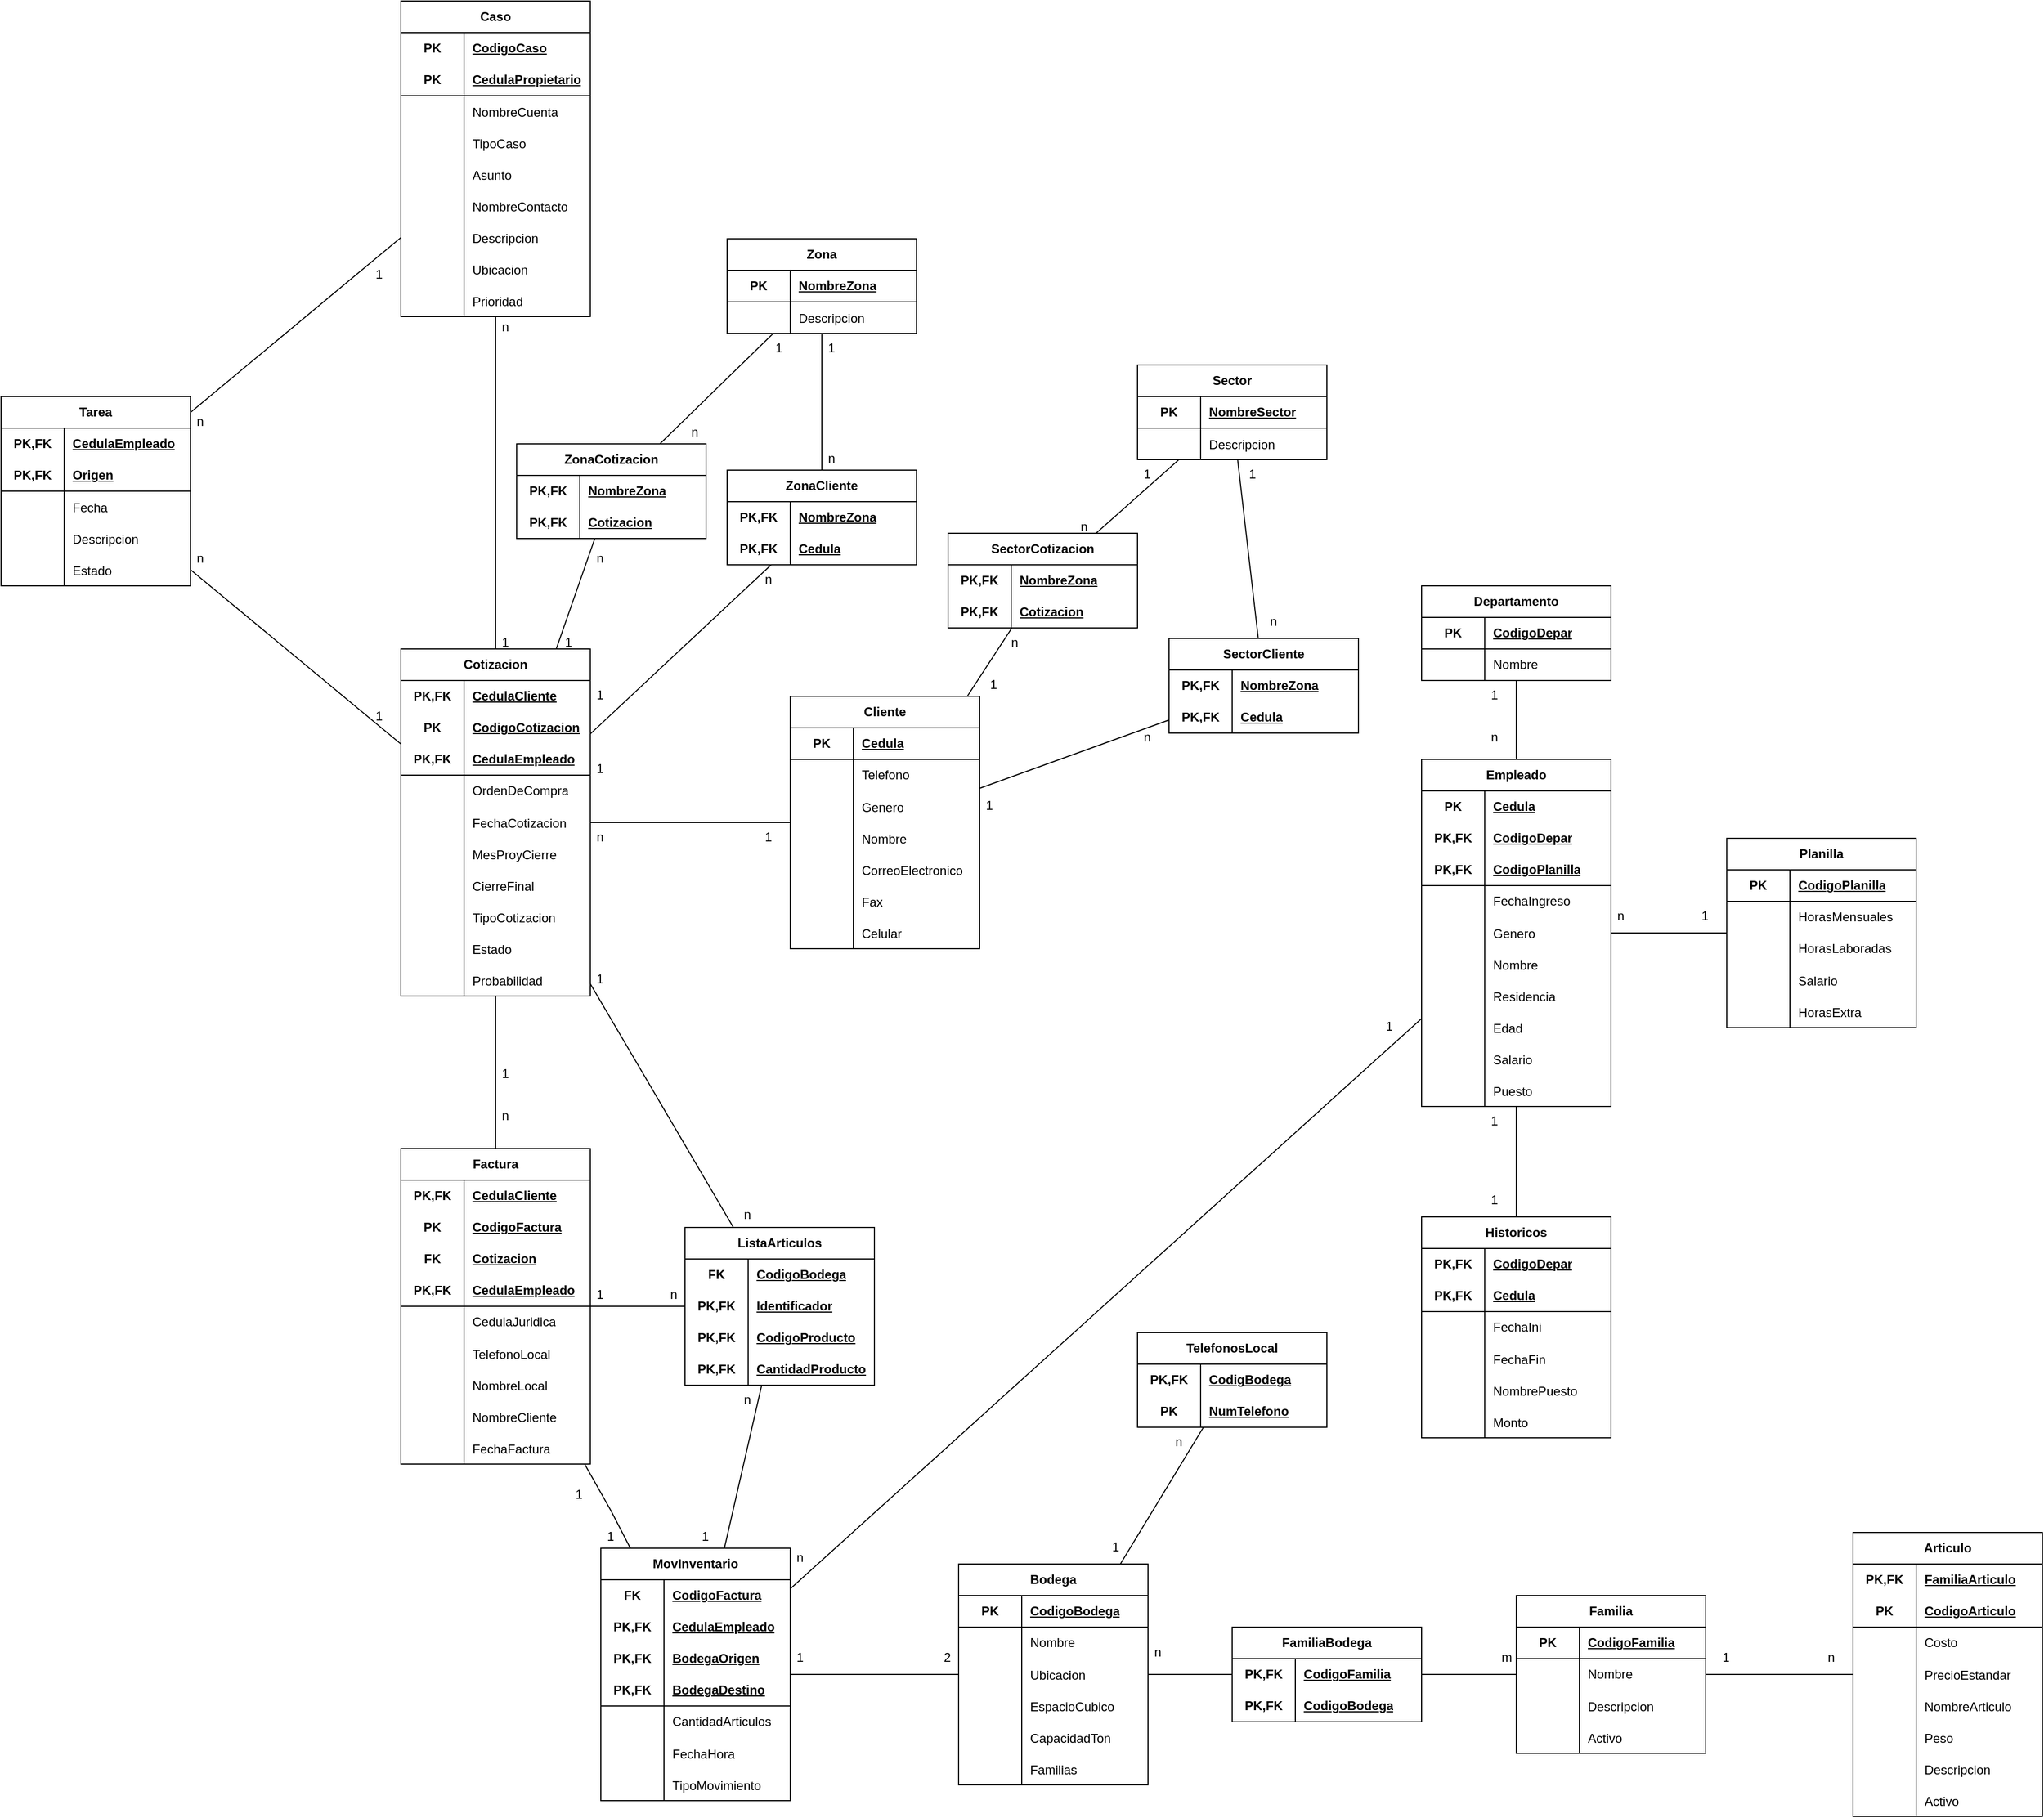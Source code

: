<mxfile version="24.7.8">
  <diagram name="Página-1" id="XOLyhJNBpmlYoKebEo0X">
    <mxGraphModel dx="2485" dy="828" grid="1" gridSize="10" guides="1" tooltips="1" connect="1" arrows="1" fold="1" page="1" pageScale="1" pageWidth="827" pageHeight="1169" math="0" shadow="0">
      <root>
        <mxCell id="0" />
        <mxCell id="1" parent="0" />
        <mxCell id="6SKxedOSpJ0N4xCO5dDY-165" value="Cliente" style="shape=table;startSize=30;container=1;collapsible=1;childLayout=tableLayout;fixedRows=1;rowLines=0;fontStyle=1;align=center;resizeLast=1;html=1;whiteSpace=wrap;" parent="1" vertex="1">
          <mxGeometry x="190" y="1245" width="180" height="240" as="geometry" />
        </mxCell>
        <mxCell id="6SKxedOSpJ0N4xCO5dDY-172" value="" style="shape=tableRow;horizontal=0;startSize=0;swimlaneHead=0;swimlaneBody=0;fillColor=none;collapsible=0;dropTarget=0;points=[[0,0.5],[1,0.5]];portConstraint=eastwest;top=0;left=0;right=0;bottom=1;html=1;" parent="6SKxedOSpJ0N4xCO5dDY-165" vertex="1">
          <mxGeometry y="30" width="180" height="30" as="geometry" />
        </mxCell>
        <mxCell id="6SKxedOSpJ0N4xCO5dDY-173" value="PK" style="shape=partialRectangle;connectable=0;fillColor=none;top=0;left=0;bottom=0;right=0;fontStyle=1;overflow=hidden;html=1;whiteSpace=wrap;" parent="6SKxedOSpJ0N4xCO5dDY-172" vertex="1">
          <mxGeometry width="60" height="30" as="geometry">
            <mxRectangle width="60" height="30" as="alternateBounds" />
          </mxGeometry>
        </mxCell>
        <mxCell id="6SKxedOSpJ0N4xCO5dDY-174" value="Cedula" style="shape=partialRectangle;connectable=0;fillColor=none;top=0;left=0;bottom=0;right=0;align=left;spacingLeft=6;fontStyle=5;overflow=hidden;html=1;whiteSpace=wrap;" parent="6SKxedOSpJ0N4xCO5dDY-172" vertex="1">
          <mxGeometry x="60" width="120" height="30" as="geometry">
            <mxRectangle width="120" height="30" as="alternateBounds" />
          </mxGeometry>
        </mxCell>
        <mxCell id="6SKxedOSpJ0N4xCO5dDY-175" value="" style="shape=tableRow;horizontal=0;startSize=0;swimlaneHead=0;swimlaneBody=0;fillColor=none;collapsible=0;dropTarget=0;points=[[0,0.5],[1,0.5]];portConstraint=eastwest;top=0;left=0;right=0;bottom=0;html=1;" parent="6SKxedOSpJ0N4xCO5dDY-165" vertex="1">
          <mxGeometry y="60" width="180" height="30" as="geometry" />
        </mxCell>
        <mxCell id="6SKxedOSpJ0N4xCO5dDY-176" value="" style="shape=partialRectangle;connectable=0;fillColor=none;top=0;left=0;bottom=0;right=0;editable=1;overflow=hidden;html=1;whiteSpace=wrap;" parent="6SKxedOSpJ0N4xCO5dDY-175" vertex="1">
          <mxGeometry width="60" height="30" as="geometry">
            <mxRectangle width="60" height="30" as="alternateBounds" />
          </mxGeometry>
        </mxCell>
        <mxCell id="6SKxedOSpJ0N4xCO5dDY-177" value="Telefono" style="shape=partialRectangle;connectable=0;fillColor=none;top=0;left=0;bottom=0;right=0;align=left;spacingLeft=6;overflow=hidden;html=1;whiteSpace=wrap;" parent="6SKxedOSpJ0N4xCO5dDY-175" vertex="1">
          <mxGeometry x="60" width="120" height="30" as="geometry">
            <mxRectangle width="120" height="30" as="alternateBounds" />
          </mxGeometry>
        </mxCell>
        <mxCell id="6SKxedOSpJ0N4xCO5dDY-178" value="" style="shape=tableRow;horizontal=0;startSize=0;swimlaneHead=0;swimlaneBody=0;fillColor=none;collapsible=0;dropTarget=0;points=[[0,0.5],[1,0.5]];portConstraint=eastwest;top=0;left=0;right=0;bottom=0;" parent="6SKxedOSpJ0N4xCO5dDY-165" vertex="1">
          <mxGeometry y="90" width="180" height="30" as="geometry" />
        </mxCell>
        <mxCell id="6SKxedOSpJ0N4xCO5dDY-179" value="" style="shape=partialRectangle;connectable=0;fillColor=none;top=0;left=0;bottom=0;right=0;editable=1;overflow=hidden;" parent="6SKxedOSpJ0N4xCO5dDY-178" vertex="1">
          <mxGeometry width="60" height="30" as="geometry">
            <mxRectangle width="60" height="30" as="alternateBounds" />
          </mxGeometry>
        </mxCell>
        <mxCell id="6SKxedOSpJ0N4xCO5dDY-180" value="Genero" style="shape=partialRectangle;connectable=0;fillColor=none;top=0;left=0;bottom=0;right=0;align=left;spacingLeft=6;overflow=hidden;" parent="6SKxedOSpJ0N4xCO5dDY-178" vertex="1">
          <mxGeometry x="60" width="120" height="30" as="geometry">
            <mxRectangle width="120" height="30" as="alternateBounds" />
          </mxGeometry>
        </mxCell>
        <mxCell id="6SKxedOSpJ0N4xCO5dDY-181" value="" style="shape=tableRow;horizontal=0;startSize=0;swimlaneHead=0;swimlaneBody=0;fillColor=none;collapsible=0;dropTarget=0;points=[[0,0.5],[1,0.5]];portConstraint=eastwest;top=0;left=0;right=0;bottom=0;" parent="6SKxedOSpJ0N4xCO5dDY-165" vertex="1">
          <mxGeometry y="120" width="180" height="30" as="geometry" />
        </mxCell>
        <mxCell id="6SKxedOSpJ0N4xCO5dDY-182" value="" style="shape=partialRectangle;connectable=0;fillColor=none;top=0;left=0;bottom=0;right=0;editable=1;overflow=hidden;" parent="6SKxedOSpJ0N4xCO5dDY-181" vertex="1">
          <mxGeometry width="60" height="30" as="geometry">
            <mxRectangle width="60" height="30" as="alternateBounds" />
          </mxGeometry>
        </mxCell>
        <mxCell id="6SKxedOSpJ0N4xCO5dDY-183" value="Nombre" style="shape=partialRectangle;connectable=0;fillColor=none;top=0;left=0;bottom=0;right=0;align=left;spacingLeft=6;overflow=hidden;" parent="6SKxedOSpJ0N4xCO5dDY-181" vertex="1">
          <mxGeometry x="60" width="120" height="30" as="geometry">
            <mxRectangle width="120" height="30" as="alternateBounds" />
          </mxGeometry>
        </mxCell>
        <mxCell id="6SKxedOSpJ0N4xCO5dDY-184" value="" style="shape=tableRow;horizontal=0;startSize=0;swimlaneHead=0;swimlaneBody=0;fillColor=none;collapsible=0;dropTarget=0;points=[[0,0.5],[1,0.5]];portConstraint=eastwest;top=0;left=0;right=0;bottom=0;" parent="6SKxedOSpJ0N4xCO5dDY-165" vertex="1">
          <mxGeometry y="150" width="180" height="30" as="geometry" />
        </mxCell>
        <mxCell id="6SKxedOSpJ0N4xCO5dDY-185" value="" style="shape=partialRectangle;connectable=0;fillColor=none;top=0;left=0;bottom=0;right=0;editable=1;overflow=hidden;" parent="6SKxedOSpJ0N4xCO5dDY-184" vertex="1">
          <mxGeometry width="60" height="30" as="geometry">
            <mxRectangle width="60" height="30" as="alternateBounds" />
          </mxGeometry>
        </mxCell>
        <mxCell id="6SKxedOSpJ0N4xCO5dDY-186" value="CorreoElectronico" style="shape=partialRectangle;connectable=0;fillColor=none;top=0;left=0;bottom=0;right=0;align=left;spacingLeft=6;overflow=hidden;" parent="6SKxedOSpJ0N4xCO5dDY-184" vertex="1">
          <mxGeometry x="60" width="120" height="30" as="geometry">
            <mxRectangle width="120" height="30" as="alternateBounds" />
          </mxGeometry>
        </mxCell>
        <mxCell id="6SKxedOSpJ0N4xCO5dDY-187" value="" style="shape=tableRow;horizontal=0;startSize=0;swimlaneHead=0;swimlaneBody=0;fillColor=none;collapsible=0;dropTarget=0;points=[[0,0.5],[1,0.5]];portConstraint=eastwest;top=0;left=0;right=0;bottom=0;" parent="6SKxedOSpJ0N4xCO5dDY-165" vertex="1">
          <mxGeometry y="180" width="180" height="30" as="geometry" />
        </mxCell>
        <mxCell id="6SKxedOSpJ0N4xCO5dDY-188" value="" style="shape=partialRectangle;connectable=0;fillColor=none;top=0;left=0;bottom=0;right=0;editable=1;overflow=hidden;" parent="6SKxedOSpJ0N4xCO5dDY-187" vertex="1">
          <mxGeometry width="60" height="30" as="geometry">
            <mxRectangle width="60" height="30" as="alternateBounds" />
          </mxGeometry>
        </mxCell>
        <mxCell id="6SKxedOSpJ0N4xCO5dDY-189" value="Fax" style="shape=partialRectangle;connectable=0;fillColor=none;top=0;left=0;bottom=0;right=0;align=left;spacingLeft=6;overflow=hidden;" parent="6SKxedOSpJ0N4xCO5dDY-187" vertex="1">
          <mxGeometry x="60" width="120" height="30" as="geometry">
            <mxRectangle width="120" height="30" as="alternateBounds" />
          </mxGeometry>
        </mxCell>
        <mxCell id="6SKxedOSpJ0N4xCO5dDY-193" value="" style="shape=tableRow;horizontal=0;startSize=0;swimlaneHead=0;swimlaneBody=0;fillColor=none;collapsible=0;dropTarget=0;points=[[0,0.5],[1,0.5]];portConstraint=eastwest;top=0;left=0;right=0;bottom=0;" parent="6SKxedOSpJ0N4xCO5dDY-165" vertex="1">
          <mxGeometry y="210" width="180" height="30" as="geometry" />
        </mxCell>
        <mxCell id="6SKxedOSpJ0N4xCO5dDY-194" value="" style="shape=partialRectangle;connectable=0;fillColor=none;top=0;left=0;bottom=0;right=0;editable=1;overflow=hidden;" parent="6SKxedOSpJ0N4xCO5dDY-193" vertex="1">
          <mxGeometry width="60" height="30" as="geometry">
            <mxRectangle width="60" height="30" as="alternateBounds" />
          </mxGeometry>
        </mxCell>
        <mxCell id="6SKxedOSpJ0N4xCO5dDY-195" value="Celular" style="shape=partialRectangle;connectable=0;fillColor=none;top=0;left=0;bottom=0;right=0;align=left;spacingLeft=6;overflow=hidden;" parent="6SKxedOSpJ0N4xCO5dDY-193" vertex="1">
          <mxGeometry x="60" width="120" height="30" as="geometry">
            <mxRectangle width="120" height="30" as="alternateBounds" />
          </mxGeometry>
        </mxCell>
        <mxCell id="6SKxedOSpJ0N4xCO5dDY-199" value="Factura" style="shape=table;startSize=30;container=1;collapsible=1;childLayout=tableLayout;fixedRows=1;rowLines=0;fontStyle=1;align=center;resizeLast=1;html=1;whiteSpace=wrap;" parent="1" vertex="1">
          <mxGeometry x="-180" y="1675" width="180" height="300" as="geometry" />
        </mxCell>
        <mxCell id="6SKxedOSpJ0N4xCO5dDY-200" value="" style="shape=tableRow;horizontal=0;startSize=0;swimlaneHead=0;swimlaneBody=0;fillColor=none;collapsible=0;dropTarget=0;points=[[0,0.5],[1,0.5]];portConstraint=eastwest;top=0;left=0;right=0;bottom=0;html=1;" parent="6SKxedOSpJ0N4xCO5dDY-199" vertex="1">
          <mxGeometry y="30" width="180" height="30" as="geometry" />
        </mxCell>
        <mxCell id="6SKxedOSpJ0N4xCO5dDY-201" value="PK,FK" style="shape=partialRectangle;connectable=0;fillColor=none;top=0;left=0;bottom=0;right=0;fontStyle=1;overflow=hidden;html=1;whiteSpace=wrap;" parent="6SKxedOSpJ0N4xCO5dDY-200" vertex="1">
          <mxGeometry width="60" height="30" as="geometry">
            <mxRectangle width="60" height="30" as="alternateBounds" />
          </mxGeometry>
        </mxCell>
        <mxCell id="6SKxedOSpJ0N4xCO5dDY-202" value="CedulaCliente" style="shape=partialRectangle;connectable=0;fillColor=none;top=0;left=0;bottom=0;right=0;align=left;spacingLeft=6;fontStyle=5;overflow=hidden;html=1;whiteSpace=wrap;" parent="6SKxedOSpJ0N4xCO5dDY-200" vertex="1">
          <mxGeometry x="60" width="120" height="30" as="geometry">
            <mxRectangle width="120" height="30" as="alternateBounds" />
          </mxGeometry>
        </mxCell>
        <mxCell id="6SKxedOSpJ0N4xCO5dDY-203" value="" style="shape=tableRow;horizontal=0;startSize=0;swimlaneHead=0;swimlaneBody=0;fillColor=none;collapsible=0;dropTarget=0;points=[[0,0.5],[1,0.5]];portConstraint=eastwest;top=0;left=0;right=0;bottom=0;" parent="6SKxedOSpJ0N4xCO5dDY-199" vertex="1">
          <mxGeometry y="60" width="180" height="30" as="geometry" />
        </mxCell>
        <mxCell id="6SKxedOSpJ0N4xCO5dDY-204" value="&lt;b&gt;PK&lt;/b&gt;" style="shape=partialRectangle;connectable=0;fillColor=none;top=0;left=0;bottom=0;right=0;fontStyle=0;overflow=hidden;whiteSpace=wrap;html=1;" parent="6SKxedOSpJ0N4xCO5dDY-203" vertex="1">
          <mxGeometry width="60" height="30" as="geometry">
            <mxRectangle width="60" height="30" as="alternateBounds" />
          </mxGeometry>
        </mxCell>
        <mxCell id="6SKxedOSpJ0N4xCO5dDY-205" value="&lt;b&gt;&lt;u&gt;CodigoFactura&lt;/u&gt;&lt;/b&gt;" style="shape=partialRectangle;connectable=0;fillColor=none;top=0;left=0;bottom=0;right=0;align=left;spacingLeft=6;fontStyle=0;overflow=hidden;whiteSpace=wrap;html=1;" parent="6SKxedOSpJ0N4xCO5dDY-203" vertex="1">
          <mxGeometry x="60" width="120" height="30" as="geometry">
            <mxRectangle width="120" height="30" as="alternateBounds" />
          </mxGeometry>
        </mxCell>
        <mxCell id="XGYBnVXOnX9wDa8SHreR-9" value="" style="shape=tableRow;horizontal=0;startSize=0;swimlaneHead=0;swimlaneBody=0;fillColor=none;collapsible=0;dropTarget=0;points=[[0,0.5],[1,0.5]];portConstraint=eastwest;top=0;left=0;right=0;bottom=0;" parent="6SKxedOSpJ0N4xCO5dDY-199" vertex="1">
          <mxGeometry y="90" width="180" height="30" as="geometry" />
        </mxCell>
        <mxCell id="XGYBnVXOnX9wDa8SHreR-10" value="&lt;b&gt;FK&lt;/b&gt;" style="shape=partialRectangle;connectable=0;fillColor=none;top=0;left=0;bottom=0;right=0;fontStyle=0;overflow=hidden;whiteSpace=wrap;html=1;" parent="XGYBnVXOnX9wDa8SHreR-9" vertex="1">
          <mxGeometry width="60" height="30" as="geometry">
            <mxRectangle width="60" height="30" as="alternateBounds" />
          </mxGeometry>
        </mxCell>
        <mxCell id="XGYBnVXOnX9wDa8SHreR-11" value="&lt;u&gt;&lt;b&gt;Cotizacion&lt;/b&gt;&lt;/u&gt;" style="shape=partialRectangle;connectable=0;fillColor=none;top=0;left=0;bottom=0;right=0;align=left;spacingLeft=6;fontStyle=0;overflow=hidden;whiteSpace=wrap;html=1;" parent="XGYBnVXOnX9wDa8SHreR-9" vertex="1">
          <mxGeometry x="60" width="120" height="30" as="geometry">
            <mxRectangle width="120" height="30" as="alternateBounds" />
          </mxGeometry>
        </mxCell>
        <mxCell id="6SKxedOSpJ0N4xCO5dDY-206" value="" style="shape=tableRow;horizontal=0;startSize=0;swimlaneHead=0;swimlaneBody=0;fillColor=none;collapsible=0;dropTarget=0;points=[[0,0.5],[1,0.5]];portConstraint=eastwest;top=0;left=0;right=0;bottom=1;html=1;" parent="6SKxedOSpJ0N4xCO5dDY-199" vertex="1">
          <mxGeometry y="120" width="180" height="30" as="geometry" />
        </mxCell>
        <mxCell id="6SKxedOSpJ0N4xCO5dDY-207" value="PK,FK" style="shape=partialRectangle;connectable=0;fillColor=none;top=0;left=0;bottom=0;right=0;fontStyle=1;overflow=hidden;html=1;whiteSpace=wrap;" parent="6SKxedOSpJ0N4xCO5dDY-206" vertex="1">
          <mxGeometry width="60" height="30" as="geometry">
            <mxRectangle width="60" height="30" as="alternateBounds" />
          </mxGeometry>
        </mxCell>
        <mxCell id="6SKxedOSpJ0N4xCO5dDY-208" value="CedulaEmpleado" style="shape=partialRectangle;connectable=0;fillColor=none;top=0;left=0;bottom=0;right=0;align=left;spacingLeft=6;fontStyle=5;overflow=hidden;html=1;whiteSpace=wrap;" parent="6SKxedOSpJ0N4xCO5dDY-206" vertex="1">
          <mxGeometry x="60" width="120" height="30" as="geometry">
            <mxRectangle width="120" height="30" as="alternateBounds" />
          </mxGeometry>
        </mxCell>
        <mxCell id="6SKxedOSpJ0N4xCO5dDY-209" value="" style="shape=tableRow;horizontal=0;startSize=0;swimlaneHead=0;swimlaneBody=0;fillColor=none;collapsible=0;dropTarget=0;points=[[0,0.5],[1,0.5]];portConstraint=eastwest;top=0;left=0;right=0;bottom=0;html=1;" parent="6SKxedOSpJ0N4xCO5dDY-199" vertex="1">
          <mxGeometry y="150" width="180" height="30" as="geometry" />
        </mxCell>
        <mxCell id="6SKxedOSpJ0N4xCO5dDY-210" value="" style="shape=partialRectangle;connectable=0;fillColor=none;top=0;left=0;bottom=0;right=0;editable=1;overflow=hidden;html=1;whiteSpace=wrap;" parent="6SKxedOSpJ0N4xCO5dDY-209" vertex="1">
          <mxGeometry width="60" height="30" as="geometry">
            <mxRectangle width="60" height="30" as="alternateBounds" />
          </mxGeometry>
        </mxCell>
        <mxCell id="6SKxedOSpJ0N4xCO5dDY-211" value="CedulaJuridica" style="shape=partialRectangle;connectable=0;fillColor=none;top=0;left=0;bottom=0;right=0;align=left;spacingLeft=6;overflow=hidden;html=1;whiteSpace=wrap;" parent="6SKxedOSpJ0N4xCO5dDY-209" vertex="1">
          <mxGeometry x="60" width="120" height="30" as="geometry">
            <mxRectangle width="120" height="30" as="alternateBounds" />
          </mxGeometry>
        </mxCell>
        <mxCell id="6SKxedOSpJ0N4xCO5dDY-212" value="" style="shape=tableRow;horizontal=0;startSize=0;swimlaneHead=0;swimlaneBody=0;fillColor=none;collapsible=0;dropTarget=0;points=[[0,0.5],[1,0.5]];portConstraint=eastwest;top=0;left=0;right=0;bottom=0;" parent="6SKxedOSpJ0N4xCO5dDY-199" vertex="1">
          <mxGeometry y="180" width="180" height="30" as="geometry" />
        </mxCell>
        <mxCell id="6SKxedOSpJ0N4xCO5dDY-213" value="" style="shape=partialRectangle;connectable=0;fillColor=none;top=0;left=0;bottom=0;right=0;editable=1;overflow=hidden;" parent="6SKxedOSpJ0N4xCO5dDY-212" vertex="1">
          <mxGeometry width="60" height="30" as="geometry">
            <mxRectangle width="60" height="30" as="alternateBounds" />
          </mxGeometry>
        </mxCell>
        <mxCell id="6SKxedOSpJ0N4xCO5dDY-214" value="TelefonoLocal" style="shape=partialRectangle;connectable=0;fillColor=none;top=0;left=0;bottom=0;right=0;align=left;spacingLeft=6;overflow=hidden;" parent="6SKxedOSpJ0N4xCO5dDY-212" vertex="1">
          <mxGeometry x="60" width="120" height="30" as="geometry">
            <mxRectangle width="120" height="30" as="alternateBounds" />
          </mxGeometry>
        </mxCell>
        <mxCell id="6SKxedOSpJ0N4xCO5dDY-215" value="" style="shape=tableRow;horizontal=0;startSize=0;swimlaneHead=0;swimlaneBody=0;fillColor=none;collapsible=0;dropTarget=0;points=[[0,0.5],[1,0.5]];portConstraint=eastwest;top=0;left=0;right=0;bottom=0;" parent="6SKxedOSpJ0N4xCO5dDY-199" vertex="1">
          <mxGeometry y="210" width="180" height="30" as="geometry" />
        </mxCell>
        <mxCell id="6SKxedOSpJ0N4xCO5dDY-216" value="" style="shape=partialRectangle;connectable=0;fillColor=none;top=0;left=0;bottom=0;right=0;editable=1;overflow=hidden;" parent="6SKxedOSpJ0N4xCO5dDY-215" vertex="1">
          <mxGeometry width="60" height="30" as="geometry">
            <mxRectangle width="60" height="30" as="alternateBounds" />
          </mxGeometry>
        </mxCell>
        <mxCell id="6SKxedOSpJ0N4xCO5dDY-217" value="NombreLocal" style="shape=partialRectangle;connectable=0;fillColor=none;top=0;left=0;bottom=0;right=0;align=left;spacingLeft=6;overflow=hidden;" parent="6SKxedOSpJ0N4xCO5dDY-215" vertex="1">
          <mxGeometry x="60" width="120" height="30" as="geometry">
            <mxRectangle width="120" height="30" as="alternateBounds" />
          </mxGeometry>
        </mxCell>
        <mxCell id="6SKxedOSpJ0N4xCO5dDY-218" value="" style="shape=tableRow;horizontal=0;startSize=0;swimlaneHead=0;swimlaneBody=0;fillColor=none;collapsible=0;dropTarget=0;points=[[0,0.5],[1,0.5]];portConstraint=eastwest;top=0;left=0;right=0;bottom=0;" parent="6SKxedOSpJ0N4xCO5dDY-199" vertex="1">
          <mxGeometry y="240" width="180" height="30" as="geometry" />
        </mxCell>
        <mxCell id="6SKxedOSpJ0N4xCO5dDY-219" value="" style="shape=partialRectangle;connectable=0;fillColor=none;top=0;left=0;bottom=0;right=0;editable=1;overflow=hidden;" parent="6SKxedOSpJ0N4xCO5dDY-218" vertex="1">
          <mxGeometry width="60" height="30" as="geometry">
            <mxRectangle width="60" height="30" as="alternateBounds" />
          </mxGeometry>
        </mxCell>
        <mxCell id="6SKxedOSpJ0N4xCO5dDY-220" value="NombreCliente" style="shape=partialRectangle;connectable=0;fillColor=none;top=0;left=0;bottom=0;right=0;align=left;spacingLeft=6;overflow=hidden;" parent="6SKxedOSpJ0N4xCO5dDY-218" vertex="1">
          <mxGeometry x="60" width="120" height="30" as="geometry">
            <mxRectangle width="120" height="30" as="alternateBounds" />
          </mxGeometry>
        </mxCell>
        <mxCell id="6SKxedOSpJ0N4xCO5dDY-221" value="" style="shape=tableRow;horizontal=0;startSize=0;swimlaneHead=0;swimlaneBody=0;fillColor=none;collapsible=0;dropTarget=0;points=[[0,0.5],[1,0.5]];portConstraint=eastwest;top=0;left=0;right=0;bottom=0;" parent="6SKxedOSpJ0N4xCO5dDY-199" vertex="1">
          <mxGeometry y="270" width="180" height="30" as="geometry" />
        </mxCell>
        <mxCell id="6SKxedOSpJ0N4xCO5dDY-222" value="" style="shape=partialRectangle;connectable=0;fillColor=none;top=0;left=0;bottom=0;right=0;editable=1;overflow=hidden;" parent="6SKxedOSpJ0N4xCO5dDY-221" vertex="1">
          <mxGeometry width="60" height="30" as="geometry">
            <mxRectangle width="60" height="30" as="alternateBounds" />
          </mxGeometry>
        </mxCell>
        <mxCell id="6SKxedOSpJ0N4xCO5dDY-223" value="FechaFactura" style="shape=partialRectangle;connectable=0;fillColor=none;top=0;left=0;bottom=0;right=0;align=left;spacingLeft=6;overflow=hidden;" parent="6SKxedOSpJ0N4xCO5dDY-221" vertex="1">
          <mxGeometry x="60" width="120" height="30" as="geometry">
            <mxRectangle width="120" height="30" as="alternateBounds" />
          </mxGeometry>
        </mxCell>
        <mxCell id="6SKxedOSpJ0N4xCO5dDY-233" value="Articulo" style="shape=table;startSize=30;container=1;collapsible=1;childLayout=tableLayout;fixedRows=1;rowLines=0;fontStyle=1;align=center;resizeLast=1;html=1;whiteSpace=wrap;" parent="1" vertex="1">
          <mxGeometry x="1200" y="2040" width="180" height="270" as="geometry" />
        </mxCell>
        <mxCell id="6SKxedOSpJ0N4xCO5dDY-234" value="" style="shape=tableRow;horizontal=0;startSize=0;swimlaneHead=0;swimlaneBody=0;fillColor=none;collapsible=0;dropTarget=0;points=[[0,0.5],[1,0.5]];portConstraint=eastwest;top=0;left=0;right=0;bottom=0;html=1;" parent="6SKxedOSpJ0N4xCO5dDY-233" vertex="1">
          <mxGeometry y="30" width="180" height="30" as="geometry" />
        </mxCell>
        <mxCell id="6SKxedOSpJ0N4xCO5dDY-235" value="PK,FK" style="shape=partialRectangle;connectable=0;fillColor=none;top=0;left=0;bottom=0;right=0;fontStyle=1;overflow=hidden;html=1;whiteSpace=wrap;" parent="6SKxedOSpJ0N4xCO5dDY-234" vertex="1">
          <mxGeometry width="60" height="30" as="geometry">
            <mxRectangle width="60" height="30" as="alternateBounds" />
          </mxGeometry>
        </mxCell>
        <mxCell id="6SKxedOSpJ0N4xCO5dDY-236" value="FamiliaArticulo" style="shape=partialRectangle;connectable=0;fillColor=none;top=0;left=0;bottom=0;right=0;align=left;spacingLeft=6;fontStyle=5;overflow=hidden;html=1;whiteSpace=wrap;" parent="6SKxedOSpJ0N4xCO5dDY-234" vertex="1">
          <mxGeometry x="60" width="120" height="30" as="geometry">
            <mxRectangle width="120" height="30" as="alternateBounds" />
          </mxGeometry>
        </mxCell>
        <mxCell id="6SKxedOSpJ0N4xCO5dDY-240" value="" style="shape=tableRow;horizontal=0;startSize=0;swimlaneHead=0;swimlaneBody=0;fillColor=none;collapsible=0;dropTarget=0;points=[[0,0.5],[1,0.5]];portConstraint=eastwest;top=0;left=0;right=0;bottom=1;html=1;" parent="6SKxedOSpJ0N4xCO5dDY-233" vertex="1">
          <mxGeometry y="60" width="180" height="30" as="geometry" />
        </mxCell>
        <mxCell id="6SKxedOSpJ0N4xCO5dDY-241" value="PK" style="shape=partialRectangle;connectable=0;fillColor=none;top=0;left=0;bottom=0;right=0;fontStyle=1;overflow=hidden;html=1;whiteSpace=wrap;" parent="6SKxedOSpJ0N4xCO5dDY-240" vertex="1">
          <mxGeometry width="60" height="30" as="geometry">
            <mxRectangle width="60" height="30" as="alternateBounds" />
          </mxGeometry>
        </mxCell>
        <mxCell id="6SKxedOSpJ0N4xCO5dDY-242" value="&lt;b&gt;&lt;u&gt;CodigoArticulo&lt;/u&gt;&lt;/b&gt;" style="shape=partialRectangle;connectable=0;fillColor=none;top=0;left=0;bottom=0;right=0;align=left;spacingLeft=6;fontStyle=5;overflow=hidden;html=1;whiteSpace=wrap;" parent="6SKxedOSpJ0N4xCO5dDY-240" vertex="1">
          <mxGeometry x="60" width="120" height="30" as="geometry">
            <mxRectangle width="120" height="30" as="alternateBounds" />
          </mxGeometry>
        </mxCell>
        <mxCell id="6SKxedOSpJ0N4xCO5dDY-243" value="" style="shape=tableRow;horizontal=0;startSize=0;swimlaneHead=0;swimlaneBody=0;fillColor=none;collapsible=0;dropTarget=0;points=[[0,0.5],[1,0.5]];portConstraint=eastwest;top=0;left=0;right=0;bottom=0;html=1;" parent="6SKxedOSpJ0N4xCO5dDY-233" vertex="1">
          <mxGeometry y="90" width="180" height="30" as="geometry" />
        </mxCell>
        <mxCell id="6SKxedOSpJ0N4xCO5dDY-244" value="" style="shape=partialRectangle;connectable=0;fillColor=none;top=0;left=0;bottom=0;right=0;editable=1;overflow=hidden;html=1;whiteSpace=wrap;" parent="6SKxedOSpJ0N4xCO5dDY-243" vertex="1">
          <mxGeometry width="60" height="30" as="geometry">
            <mxRectangle width="60" height="30" as="alternateBounds" />
          </mxGeometry>
        </mxCell>
        <mxCell id="6SKxedOSpJ0N4xCO5dDY-245" value="Costo" style="shape=partialRectangle;connectable=0;fillColor=none;top=0;left=0;bottom=0;right=0;align=left;spacingLeft=6;overflow=hidden;html=1;whiteSpace=wrap;" parent="6SKxedOSpJ0N4xCO5dDY-243" vertex="1">
          <mxGeometry x="60" width="120" height="30" as="geometry">
            <mxRectangle width="120" height="30" as="alternateBounds" />
          </mxGeometry>
        </mxCell>
        <mxCell id="6SKxedOSpJ0N4xCO5dDY-246" value="" style="shape=tableRow;horizontal=0;startSize=0;swimlaneHead=0;swimlaneBody=0;fillColor=none;collapsible=0;dropTarget=0;points=[[0,0.5],[1,0.5]];portConstraint=eastwest;top=0;left=0;right=0;bottom=0;" parent="6SKxedOSpJ0N4xCO5dDY-233" vertex="1">
          <mxGeometry y="120" width="180" height="30" as="geometry" />
        </mxCell>
        <mxCell id="6SKxedOSpJ0N4xCO5dDY-247" value="" style="shape=partialRectangle;connectable=0;fillColor=none;top=0;left=0;bottom=0;right=0;editable=1;overflow=hidden;" parent="6SKxedOSpJ0N4xCO5dDY-246" vertex="1">
          <mxGeometry width="60" height="30" as="geometry">
            <mxRectangle width="60" height="30" as="alternateBounds" />
          </mxGeometry>
        </mxCell>
        <mxCell id="6SKxedOSpJ0N4xCO5dDY-248" value="PrecioEstandar" style="shape=partialRectangle;connectable=0;fillColor=none;top=0;left=0;bottom=0;right=0;align=left;spacingLeft=6;overflow=hidden;" parent="6SKxedOSpJ0N4xCO5dDY-246" vertex="1">
          <mxGeometry x="60" width="120" height="30" as="geometry">
            <mxRectangle width="120" height="30" as="alternateBounds" />
          </mxGeometry>
        </mxCell>
        <mxCell id="6SKxedOSpJ0N4xCO5dDY-249" value="" style="shape=tableRow;horizontal=0;startSize=0;swimlaneHead=0;swimlaneBody=0;fillColor=none;collapsible=0;dropTarget=0;points=[[0,0.5],[1,0.5]];portConstraint=eastwest;top=0;left=0;right=0;bottom=0;" parent="6SKxedOSpJ0N4xCO5dDY-233" vertex="1">
          <mxGeometry y="150" width="180" height="30" as="geometry" />
        </mxCell>
        <mxCell id="6SKxedOSpJ0N4xCO5dDY-250" value="" style="shape=partialRectangle;connectable=0;fillColor=none;top=0;left=0;bottom=0;right=0;editable=1;overflow=hidden;" parent="6SKxedOSpJ0N4xCO5dDY-249" vertex="1">
          <mxGeometry width="60" height="30" as="geometry">
            <mxRectangle width="60" height="30" as="alternateBounds" />
          </mxGeometry>
        </mxCell>
        <mxCell id="6SKxedOSpJ0N4xCO5dDY-251" value="NombreArticulo" style="shape=partialRectangle;connectable=0;fillColor=none;top=0;left=0;bottom=0;right=0;align=left;spacingLeft=6;overflow=hidden;" parent="6SKxedOSpJ0N4xCO5dDY-249" vertex="1">
          <mxGeometry x="60" width="120" height="30" as="geometry">
            <mxRectangle width="120" height="30" as="alternateBounds" />
          </mxGeometry>
        </mxCell>
        <mxCell id="6SKxedOSpJ0N4xCO5dDY-252" value="" style="shape=tableRow;horizontal=0;startSize=0;swimlaneHead=0;swimlaneBody=0;fillColor=none;collapsible=0;dropTarget=0;points=[[0,0.5],[1,0.5]];portConstraint=eastwest;top=0;left=0;right=0;bottom=0;" parent="6SKxedOSpJ0N4xCO5dDY-233" vertex="1">
          <mxGeometry y="180" width="180" height="30" as="geometry" />
        </mxCell>
        <mxCell id="6SKxedOSpJ0N4xCO5dDY-253" value="" style="shape=partialRectangle;connectable=0;fillColor=none;top=0;left=0;bottom=0;right=0;editable=1;overflow=hidden;" parent="6SKxedOSpJ0N4xCO5dDY-252" vertex="1">
          <mxGeometry width="60" height="30" as="geometry">
            <mxRectangle width="60" height="30" as="alternateBounds" />
          </mxGeometry>
        </mxCell>
        <mxCell id="6SKxedOSpJ0N4xCO5dDY-254" value="Peso" style="shape=partialRectangle;connectable=0;fillColor=none;top=0;left=0;bottom=0;right=0;align=left;spacingLeft=6;overflow=hidden;" parent="6SKxedOSpJ0N4xCO5dDY-252" vertex="1">
          <mxGeometry x="60" width="120" height="30" as="geometry">
            <mxRectangle width="120" height="30" as="alternateBounds" />
          </mxGeometry>
        </mxCell>
        <mxCell id="6SKxedOSpJ0N4xCO5dDY-255" value="" style="shape=tableRow;horizontal=0;startSize=0;swimlaneHead=0;swimlaneBody=0;fillColor=none;collapsible=0;dropTarget=0;points=[[0,0.5],[1,0.5]];portConstraint=eastwest;top=0;left=0;right=0;bottom=0;" parent="6SKxedOSpJ0N4xCO5dDY-233" vertex="1">
          <mxGeometry y="210" width="180" height="30" as="geometry" />
        </mxCell>
        <mxCell id="6SKxedOSpJ0N4xCO5dDY-256" value="" style="shape=partialRectangle;connectable=0;fillColor=none;top=0;left=0;bottom=0;right=0;editable=1;overflow=hidden;" parent="6SKxedOSpJ0N4xCO5dDY-255" vertex="1">
          <mxGeometry width="60" height="30" as="geometry">
            <mxRectangle width="60" height="30" as="alternateBounds" />
          </mxGeometry>
        </mxCell>
        <mxCell id="6SKxedOSpJ0N4xCO5dDY-257" value="Descripcion" style="shape=partialRectangle;connectable=0;fillColor=none;top=0;left=0;bottom=0;right=0;align=left;spacingLeft=6;overflow=hidden;" parent="6SKxedOSpJ0N4xCO5dDY-255" vertex="1">
          <mxGeometry x="60" width="120" height="30" as="geometry">
            <mxRectangle width="120" height="30" as="alternateBounds" />
          </mxGeometry>
        </mxCell>
        <mxCell id="6SKxedOSpJ0N4xCO5dDY-258" value="" style="shape=tableRow;horizontal=0;startSize=0;swimlaneHead=0;swimlaneBody=0;fillColor=none;collapsible=0;dropTarget=0;points=[[0,0.5],[1,0.5]];portConstraint=eastwest;top=0;left=0;right=0;bottom=0;" parent="6SKxedOSpJ0N4xCO5dDY-233" vertex="1">
          <mxGeometry y="240" width="180" height="30" as="geometry" />
        </mxCell>
        <mxCell id="6SKxedOSpJ0N4xCO5dDY-259" value="" style="shape=partialRectangle;connectable=0;fillColor=none;top=0;left=0;bottom=0;right=0;editable=1;overflow=hidden;" parent="6SKxedOSpJ0N4xCO5dDY-258" vertex="1">
          <mxGeometry width="60" height="30" as="geometry">
            <mxRectangle width="60" height="30" as="alternateBounds" />
          </mxGeometry>
        </mxCell>
        <mxCell id="6SKxedOSpJ0N4xCO5dDY-260" value="Activo" style="shape=partialRectangle;connectable=0;fillColor=none;top=0;left=0;bottom=0;right=0;align=left;spacingLeft=6;overflow=hidden;" parent="6SKxedOSpJ0N4xCO5dDY-258" vertex="1">
          <mxGeometry x="60" width="120" height="30" as="geometry">
            <mxRectangle width="120" height="30" as="alternateBounds" />
          </mxGeometry>
        </mxCell>
        <mxCell id="6SKxedOSpJ0N4xCO5dDY-261" value="MovInventario" style="shape=table;startSize=30;container=1;collapsible=1;childLayout=tableLayout;fixedRows=1;rowLines=0;fontStyle=1;align=center;resizeLast=1;html=1;whiteSpace=wrap;" parent="1" vertex="1">
          <mxGeometry x="10" y="2055" width="180" height="240" as="geometry" />
        </mxCell>
        <mxCell id="XGYBnVXOnX9wDa8SHreR-21" value="" style="shape=tableRow;horizontal=0;startSize=0;swimlaneHead=0;swimlaneBody=0;fillColor=none;collapsible=0;dropTarget=0;points=[[0,0.5],[1,0.5]];portConstraint=eastwest;top=0;left=0;right=0;bottom=0;" parent="6SKxedOSpJ0N4xCO5dDY-261" vertex="1">
          <mxGeometry y="30" width="180" height="30" as="geometry" />
        </mxCell>
        <mxCell id="XGYBnVXOnX9wDa8SHreR-22" value="&lt;b&gt;FK&lt;/b&gt;" style="shape=partialRectangle;connectable=0;fillColor=none;top=0;left=0;bottom=0;right=0;fontStyle=0;overflow=hidden;whiteSpace=wrap;html=1;" parent="XGYBnVXOnX9wDa8SHreR-21" vertex="1">
          <mxGeometry width="60" height="30" as="geometry">
            <mxRectangle width="60" height="30" as="alternateBounds" />
          </mxGeometry>
        </mxCell>
        <mxCell id="XGYBnVXOnX9wDa8SHreR-23" value="&lt;b&gt;&lt;u&gt;CodigoFactura&lt;/u&gt;&lt;/b&gt;" style="shape=partialRectangle;connectable=0;fillColor=none;top=0;left=0;bottom=0;right=0;align=left;spacingLeft=6;fontStyle=0;overflow=hidden;whiteSpace=wrap;html=1;" parent="XGYBnVXOnX9wDa8SHreR-21" vertex="1">
          <mxGeometry x="60" width="120" height="30" as="geometry">
            <mxRectangle width="120" height="30" as="alternateBounds" />
          </mxGeometry>
        </mxCell>
        <mxCell id="6SKxedOSpJ0N4xCO5dDY-262" value="" style="shape=tableRow;horizontal=0;startSize=0;swimlaneHead=0;swimlaneBody=0;fillColor=none;collapsible=0;dropTarget=0;points=[[0,0.5],[1,0.5]];portConstraint=eastwest;top=0;left=0;right=0;bottom=0;html=1;" parent="6SKxedOSpJ0N4xCO5dDY-261" vertex="1">
          <mxGeometry y="60" width="180" height="30" as="geometry" />
        </mxCell>
        <mxCell id="6SKxedOSpJ0N4xCO5dDY-263" value="PK,FK" style="shape=partialRectangle;connectable=0;fillColor=none;top=0;left=0;bottom=0;right=0;fontStyle=1;overflow=hidden;html=1;whiteSpace=wrap;" parent="6SKxedOSpJ0N4xCO5dDY-262" vertex="1">
          <mxGeometry width="60" height="30" as="geometry">
            <mxRectangle width="60" height="30" as="alternateBounds" />
          </mxGeometry>
        </mxCell>
        <mxCell id="6SKxedOSpJ0N4xCO5dDY-264" value="CedulaEmpleado" style="shape=partialRectangle;connectable=0;fillColor=none;top=0;left=0;bottom=0;right=0;align=left;spacingLeft=6;fontStyle=5;overflow=hidden;html=1;whiteSpace=wrap;" parent="6SKxedOSpJ0N4xCO5dDY-262" vertex="1">
          <mxGeometry x="60" width="120" height="30" as="geometry">
            <mxRectangle width="120" height="30" as="alternateBounds" />
          </mxGeometry>
        </mxCell>
        <mxCell id="6SKxedOSpJ0N4xCO5dDY-265" value="" style="shape=tableRow;horizontal=0;startSize=0;swimlaneHead=0;swimlaneBody=0;fillColor=none;collapsible=0;dropTarget=0;points=[[0,0.5],[1,0.5]];portConstraint=eastwest;top=0;left=0;right=0;bottom=0;" parent="6SKxedOSpJ0N4xCO5dDY-261" vertex="1">
          <mxGeometry y="90" width="180" height="30" as="geometry" />
        </mxCell>
        <mxCell id="6SKxedOSpJ0N4xCO5dDY-266" value="&lt;b&gt;PK,FK&lt;/b&gt;" style="shape=partialRectangle;connectable=0;fillColor=none;top=0;left=0;bottom=0;right=0;fontStyle=0;overflow=hidden;whiteSpace=wrap;html=1;" parent="6SKxedOSpJ0N4xCO5dDY-265" vertex="1">
          <mxGeometry width="60" height="30" as="geometry">
            <mxRectangle width="60" height="30" as="alternateBounds" />
          </mxGeometry>
        </mxCell>
        <mxCell id="6SKxedOSpJ0N4xCO5dDY-267" value="&lt;b&gt;&lt;u&gt;BodegaOrigen&lt;/u&gt;&lt;/b&gt;" style="shape=partialRectangle;connectable=0;fillColor=none;top=0;left=0;bottom=0;right=0;align=left;spacingLeft=6;fontStyle=0;overflow=hidden;whiteSpace=wrap;html=1;" parent="6SKxedOSpJ0N4xCO5dDY-265" vertex="1">
          <mxGeometry x="60" width="120" height="30" as="geometry">
            <mxRectangle width="120" height="30" as="alternateBounds" />
          </mxGeometry>
        </mxCell>
        <mxCell id="6SKxedOSpJ0N4xCO5dDY-268" value="" style="shape=tableRow;horizontal=0;startSize=0;swimlaneHead=0;swimlaneBody=0;fillColor=none;collapsible=0;dropTarget=0;points=[[0,0.5],[1,0.5]];portConstraint=eastwest;top=0;left=0;right=0;bottom=1;html=1;" parent="6SKxedOSpJ0N4xCO5dDY-261" vertex="1">
          <mxGeometry y="120" width="180" height="30" as="geometry" />
        </mxCell>
        <mxCell id="6SKxedOSpJ0N4xCO5dDY-269" value="PK,FK" style="shape=partialRectangle;connectable=0;fillColor=none;top=0;left=0;bottom=0;right=0;fontStyle=1;overflow=hidden;html=1;whiteSpace=wrap;" parent="6SKxedOSpJ0N4xCO5dDY-268" vertex="1">
          <mxGeometry width="60" height="30" as="geometry">
            <mxRectangle width="60" height="30" as="alternateBounds" />
          </mxGeometry>
        </mxCell>
        <mxCell id="6SKxedOSpJ0N4xCO5dDY-270" value="BodegaDestino" style="shape=partialRectangle;connectable=0;fillColor=none;top=0;left=0;bottom=0;right=0;align=left;spacingLeft=6;fontStyle=5;overflow=hidden;html=1;whiteSpace=wrap;" parent="6SKxedOSpJ0N4xCO5dDY-268" vertex="1">
          <mxGeometry x="60" width="120" height="30" as="geometry">
            <mxRectangle width="120" height="30" as="alternateBounds" />
          </mxGeometry>
        </mxCell>
        <mxCell id="6SKxedOSpJ0N4xCO5dDY-271" value="" style="shape=tableRow;horizontal=0;startSize=0;swimlaneHead=0;swimlaneBody=0;fillColor=none;collapsible=0;dropTarget=0;points=[[0,0.5],[1,0.5]];portConstraint=eastwest;top=0;left=0;right=0;bottom=0;html=1;" parent="6SKxedOSpJ0N4xCO5dDY-261" vertex="1">
          <mxGeometry y="150" width="180" height="30" as="geometry" />
        </mxCell>
        <mxCell id="6SKxedOSpJ0N4xCO5dDY-272" value="" style="shape=partialRectangle;connectable=0;fillColor=none;top=0;left=0;bottom=0;right=0;editable=1;overflow=hidden;html=1;whiteSpace=wrap;" parent="6SKxedOSpJ0N4xCO5dDY-271" vertex="1">
          <mxGeometry width="60" height="30" as="geometry">
            <mxRectangle width="60" height="30" as="alternateBounds" />
          </mxGeometry>
        </mxCell>
        <mxCell id="6SKxedOSpJ0N4xCO5dDY-273" value="CantidadArticulos" style="shape=partialRectangle;connectable=0;fillColor=none;top=0;left=0;bottom=0;right=0;align=left;spacingLeft=6;overflow=hidden;html=1;whiteSpace=wrap;" parent="6SKxedOSpJ0N4xCO5dDY-271" vertex="1">
          <mxGeometry x="60" width="120" height="30" as="geometry">
            <mxRectangle width="120" height="30" as="alternateBounds" />
          </mxGeometry>
        </mxCell>
        <mxCell id="6SKxedOSpJ0N4xCO5dDY-277" value="" style="shape=tableRow;horizontal=0;startSize=0;swimlaneHead=0;swimlaneBody=0;fillColor=none;collapsible=0;dropTarget=0;points=[[0,0.5],[1,0.5]];portConstraint=eastwest;top=0;left=0;right=0;bottom=0;" parent="6SKxedOSpJ0N4xCO5dDY-261" vertex="1">
          <mxGeometry y="180" width="180" height="30" as="geometry" />
        </mxCell>
        <mxCell id="6SKxedOSpJ0N4xCO5dDY-278" value="" style="shape=partialRectangle;connectable=0;fillColor=none;top=0;left=0;bottom=0;right=0;editable=1;overflow=hidden;" parent="6SKxedOSpJ0N4xCO5dDY-277" vertex="1">
          <mxGeometry width="60" height="30" as="geometry">
            <mxRectangle width="60" height="30" as="alternateBounds" />
          </mxGeometry>
        </mxCell>
        <mxCell id="6SKxedOSpJ0N4xCO5dDY-279" value="FechaHora" style="shape=partialRectangle;connectable=0;fillColor=none;top=0;left=0;bottom=0;right=0;align=left;spacingLeft=6;overflow=hidden;" parent="6SKxedOSpJ0N4xCO5dDY-277" vertex="1">
          <mxGeometry x="60" width="120" height="30" as="geometry">
            <mxRectangle width="120" height="30" as="alternateBounds" />
          </mxGeometry>
        </mxCell>
        <mxCell id="6SKxedOSpJ0N4xCO5dDY-280" value="" style="shape=tableRow;horizontal=0;startSize=0;swimlaneHead=0;swimlaneBody=0;fillColor=none;collapsible=0;dropTarget=0;points=[[0,0.5],[1,0.5]];portConstraint=eastwest;top=0;left=0;right=0;bottom=0;" parent="6SKxedOSpJ0N4xCO5dDY-261" vertex="1">
          <mxGeometry y="210" width="180" height="30" as="geometry" />
        </mxCell>
        <mxCell id="6SKxedOSpJ0N4xCO5dDY-281" value="" style="shape=partialRectangle;connectable=0;fillColor=none;top=0;left=0;bottom=0;right=0;editable=1;overflow=hidden;" parent="6SKxedOSpJ0N4xCO5dDY-280" vertex="1">
          <mxGeometry width="60" height="30" as="geometry">
            <mxRectangle width="60" height="30" as="alternateBounds" />
          </mxGeometry>
        </mxCell>
        <mxCell id="6SKxedOSpJ0N4xCO5dDY-282" value="TipoMovimiento" style="shape=partialRectangle;connectable=0;fillColor=none;top=0;left=0;bottom=0;right=0;align=left;spacingLeft=6;overflow=hidden;" parent="6SKxedOSpJ0N4xCO5dDY-280" vertex="1">
          <mxGeometry x="60" width="120" height="30" as="geometry">
            <mxRectangle width="120" height="30" as="alternateBounds" />
          </mxGeometry>
        </mxCell>
        <mxCell id="6SKxedOSpJ0N4xCO5dDY-311" value="Bodega" style="shape=table;startSize=30;container=1;collapsible=1;childLayout=tableLayout;fixedRows=1;rowLines=0;fontStyle=1;align=center;resizeLast=1;html=1;whiteSpace=wrap;" parent="1" vertex="1">
          <mxGeometry x="350" y="2070" width="180" height="210" as="geometry" />
        </mxCell>
        <mxCell id="6SKxedOSpJ0N4xCO5dDY-318" value="" style="shape=tableRow;horizontal=0;startSize=0;swimlaneHead=0;swimlaneBody=0;fillColor=none;collapsible=0;dropTarget=0;points=[[0,0.5],[1,0.5]];portConstraint=eastwest;top=0;left=0;right=0;bottom=1;html=1;" parent="6SKxedOSpJ0N4xCO5dDY-311" vertex="1">
          <mxGeometry y="30" width="180" height="30" as="geometry" />
        </mxCell>
        <mxCell id="6SKxedOSpJ0N4xCO5dDY-319" value="PK" style="shape=partialRectangle;connectable=0;fillColor=none;top=0;left=0;bottom=0;right=0;fontStyle=1;overflow=hidden;html=1;whiteSpace=wrap;" parent="6SKxedOSpJ0N4xCO5dDY-318" vertex="1">
          <mxGeometry width="60" height="30" as="geometry">
            <mxRectangle width="60" height="30" as="alternateBounds" />
          </mxGeometry>
        </mxCell>
        <mxCell id="6SKxedOSpJ0N4xCO5dDY-320" value="CodigoBodega" style="shape=partialRectangle;connectable=0;fillColor=none;top=0;left=0;bottom=0;right=0;align=left;spacingLeft=6;fontStyle=5;overflow=hidden;html=1;whiteSpace=wrap;" parent="6SKxedOSpJ0N4xCO5dDY-318" vertex="1">
          <mxGeometry x="60" width="120" height="30" as="geometry">
            <mxRectangle width="120" height="30" as="alternateBounds" />
          </mxGeometry>
        </mxCell>
        <mxCell id="6SKxedOSpJ0N4xCO5dDY-321" value="" style="shape=tableRow;horizontal=0;startSize=0;swimlaneHead=0;swimlaneBody=0;fillColor=none;collapsible=0;dropTarget=0;points=[[0,0.5],[1,0.5]];portConstraint=eastwest;top=0;left=0;right=0;bottom=0;html=1;" parent="6SKxedOSpJ0N4xCO5dDY-311" vertex="1">
          <mxGeometry y="60" width="180" height="30" as="geometry" />
        </mxCell>
        <mxCell id="6SKxedOSpJ0N4xCO5dDY-322" value="" style="shape=partialRectangle;connectable=0;fillColor=none;top=0;left=0;bottom=0;right=0;editable=1;overflow=hidden;html=1;whiteSpace=wrap;" parent="6SKxedOSpJ0N4xCO5dDY-321" vertex="1">
          <mxGeometry width="60" height="30" as="geometry">
            <mxRectangle width="60" height="30" as="alternateBounds" />
          </mxGeometry>
        </mxCell>
        <mxCell id="6SKxedOSpJ0N4xCO5dDY-323" value="Nombre" style="shape=partialRectangle;connectable=0;fillColor=none;top=0;left=0;bottom=0;right=0;align=left;spacingLeft=6;overflow=hidden;html=1;whiteSpace=wrap;" parent="6SKxedOSpJ0N4xCO5dDY-321" vertex="1">
          <mxGeometry x="60" width="120" height="30" as="geometry">
            <mxRectangle width="120" height="30" as="alternateBounds" />
          </mxGeometry>
        </mxCell>
        <mxCell id="6SKxedOSpJ0N4xCO5dDY-324" value="" style="shape=tableRow;horizontal=0;startSize=0;swimlaneHead=0;swimlaneBody=0;fillColor=none;collapsible=0;dropTarget=0;points=[[0,0.5],[1,0.5]];portConstraint=eastwest;top=0;left=0;right=0;bottom=0;" parent="6SKxedOSpJ0N4xCO5dDY-311" vertex="1">
          <mxGeometry y="90" width="180" height="30" as="geometry" />
        </mxCell>
        <mxCell id="6SKxedOSpJ0N4xCO5dDY-325" value="" style="shape=partialRectangle;connectable=0;fillColor=none;top=0;left=0;bottom=0;right=0;editable=1;overflow=hidden;" parent="6SKxedOSpJ0N4xCO5dDY-324" vertex="1">
          <mxGeometry width="60" height="30" as="geometry">
            <mxRectangle width="60" height="30" as="alternateBounds" />
          </mxGeometry>
        </mxCell>
        <mxCell id="6SKxedOSpJ0N4xCO5dDY-326" value="Ubicacion" style="shape=partialRectangle;connectable=0;fillColor=none;top=0;left=0;bottom=0;right=0;align=left;spacingLeft=6;overflow=hidden;" parent="6SKxedOSpJ0N4xCO5dDY-324" vertex="1">
          <mxGeometry x="60" width="120" height="30" as="geometry">
            <mxRectangle width="120" height="30" as="alternateBounds" />
          </mxGeometry>
        </mxCell>
        <mxCell id="6SKxedOSpJ0N4xCO5dDY-327" value="" style="shape=tableRow;horizontal=0;startSize=0;swimlaneHead=0;swimlaneBody=0;fillColor=none;collapsible=0;dropTarget=0;points=[[0,0.5],[1,0.5]];portConstraint=eastwest;top=0;left=0;right=0;bottom=0;" parent="6SKxedOSpJ0N4xCO5dDY-311" vertex="1">
          <mxGeometry y="120" width="180" height="30" as="geometry" />
        </mxCell>
        <mxCell id="6SKxedOSpJ0N4xCO5dDY-328" value="" style="shape=partialRectangle;connectable=0;fillColor=none;top=0;left=0;bottom=0;right=0;editable=1;overflow=hidden;" parent="6SKxedOSpJ0N4xCO5dDY-327" vertex="1">
          <mxGeometry width="60" height="30" as="geometry">
            <mxRectangle width="60" height="30" as="alternateBounds" />
          </mxGeometry>
        </mxCell>
        <mxCell id="6SKxedOSpJ0N4xCO5dDY-329" value="EspacioCubico" style="shape=partialRectangle;connectable=0;fillColor=none;top=0;left=0;bottom=0;right=0;align=left;spacingLeft=6;overflow=hidden;" parent="6SKxedOSpJ0N4xCO5dDY-327" vertex="1">
          <mxGeometry x="60" width="120" height="30" as="geometry">
            <mxRectangle width="120" height="30" as="alternateBounds" />
          </mxGeometry>
        </mxCell>
        <mxCell id="6SKxedOSpJ0N4xCO5dDY-330" value="" style="shape=tableRow;horizontal=0;startSize=0;swimlaneHead=0;swimlaneBody=0;fillColor=none;collapsible=0;dropTarget=0;points=[[0,0.5],[1,0.5]];portConstraint=eastwest;top=0;left=0;right=0;bottom=0;" parent="6SKxedOSpJ0N4xCO5dDY-311" vertex="1">
          <mxGeometry y="150" width="180" height="30" as="geometry" />
        </mxCell>
        <mxCell id="6SKxedOSpJ0N4xCO5dDY-331" value="" style="shape=partialRectangle;connectable=0;fillColor=none;top=0;left=0;bottom=0;right=0;editable=1;overflow=hidden;" parent="6SKxedOSpJ0N4xCO5dDY-330" vertex="1">
          <mxGeometry width="60" height="30" as="geometry">
            <mxRectangle width="60" height="30" as="alternateBounds" />
          </mxGeometry>
        </mxCell>
        <mxCell id="6SKxedOSpJ0N4xCO5dDY-332" value="CapacidadTon" style="shape=partialRectangle;connectable=0;fillColor=none;top=0;left=0;bottom=0;right=0;align=left;spacingLeft=6;overflow=hidden;" parent="6SKxedOSpJ0N4xCO5dDY-330" vertex="1">
          <mxGeometry x="60" width="120" height="30" as="geometry">
            <mxRectangle width="120" height="30" as="alternateBounds" />
          </mxGeometry>
        </mxCell>
        <mxCell id="6SKxedOSpJ0N4xCO5dDY-333" value="" style="shape=tableRow;horizontal=0;startSize=0;swimlaneHead=0;swimlaneBody=0;fillColor=none;collapsible=0;dropTarget=0;points=[[0,0.5],[1,0.5]];portConstraint=eastwest;top=0;left=0;right=0;bottom=0;" parent="6SKxedOSpJ0N4xCO5dDY-311" vertex="1">
          <mxGeometry y="180" width="180" height="30" as="geometry" />
        </mxCell>
        <mxCell id="6SKxedOSpJ0N4xCO5dDY-334" value="" style="shape=partialRectangle;connectable=0;fillColor=none;top=0;left=0;bottom=0;right=0;editable=1;overflow=hidden;" parent="6SKxedOSpJ0N4xCO5dDY-333" vertex="1">
          <mxGeometry width="60" height="30" as="geometry">
            <mxRectangle width="60" height="30" as="alternateBounds" />
          </mxGeometry>
        </mxCell>
        <mxCell id="6SKxedOSpJ0N4xCO5dDY-335" value="Familias" style="shape=partialRectangle;connectable=0;fillColor=none;top=0;left=0;bottom=0;right=0;align=left;spacingLeft=6;overflow=hidden;" parent="6SKxedOSpJ0N4xCO5dDY-333" vertex="1">
          <mxGeometry x="60" width="120" height="30" as="geometry">
            <mxRectangle width="120" height="30" as="alternateBounds" />
          </mxGeometry>
        </mxCell>
        <mxCell id="6SKxedOSpJ0N4xCO5dDY-339" value="Familia" style="shape=table;startSize=30;container=1;collapsible=1;childLayout=tableLayout;fixedRows=1;rowLines=0;fontStyle=1;align=center;resizeLast=1;html=1;whiteSpace=wrap;" parent="1" vertex="1">
          <mxGeometry x="880" y="2100" width="180" height="150" as="geometry" />
        </mxCell>
        <mxCell id="6SKxedOSpJ0N4xCO5dDY-340" value="" style="shape=tableRow;horizontal=0;startSize=0;swimlaneHead=0;swimlaneBody=0;fillColor=none;collapsible=0;dropTarget=0;points=[[0,0.5],[1,0.5]];portConstraint=eastwest;top=0;left=0;right=0;bottom=1;html=1;" parent="6SKxedOSpJ0N4xCO5dDY-339" vertex="1">
          <mxGeometry y="30" width="180" height="30" as="geometry" />
        </mxCell>
        <mxCell id="6SKxedOSpJ0N4xCO5dDY-341" value="PK" style="shape=partialRectangle;connectable=0;fillColor=none;top=0;left=0;bottom=0;right=0;fontStyle=1;overflow=hidden;html=1;whiteSpace=wrap;" parent="6SKxedOSpJ0N4xCO5dDY-340" vertex="1">
          <mxGeometry width="60" height="30" as="geometry">
            <mxRectangle width="60" height="30" as="alternateBounds" />
          </mxGeometry>
        </mxCell>
        <mxCell id="6SKxedOSpJ0N4xCO5dDY-342" value="CodigoFamilia" style="shape=partialRectangle;connectable=0;fillColor=none;top=0;left=0;bottom=0;right=0;align=left;spacingLeft=6;fontStyle=5;overflow=hidden;html=1;whiteSpace=wrap;" parent="6SKxedOSpJ0N4xCO5dDY-340" vertex="1">
          <mxGeometry x="60" width="120" height="30" as="geometry">
            <mxRectangle width="120" height="30" as="alternateBounds" />
          </mxGeometry>
        </mxCell>
        <mxCell id="6SKxedOSpJ0N4xCO5dDY-343" value="" style="shape=tableRow;horizontal=0;startSize=0;swimlaneHead=0;swimlaneBody=0;fillColor=none;collapsible=0;dropTarget=0;points=[[0,0.5],[1,0.5]];portConstraint=eastwest;top=0;left=0;right=0;bottom=0;html=1;" parent="6SKxedOSpJ0N4xCO5dDY-339" vertex="1">
          <mxGeometry y="60" width="180" height="30" as="geometry" />
        </mxCell>
        <mxCell id="6SKxedOSpJ0N4xCO5dDY-344" value="" style="shape=partialRectangle;connectable=0;fillColor=none;top=0;left=0;bottom=0;right=0;editable=1;overflow=hidden;html=1;whiteSpace=wrap;" parent="6SKxedOSpJ0N4xCO5dDY-343" vertex="1">
          <mxGeometry width="60" height="30" as="geometry">
            <mxRectangle width="60" height="30" as="alternateBounds" />
          </mxGeometry>
        </mxCell>
        <mxCell id="6SKxedOSpJ0N4xCO5dDY-345" value="Nombre" style="shape=partialRectangle;connectable=0;fillColor=none;top=0;left=0;bottom=0;right=0;align=left;spacingLeft=6;overflow=hidden;html=1;whiteSpace=wrap;" parent="6SKxedOSpJ0N4xCO5dDY-343" vertex="1">
          <mxGeometry x="60" width="120" height="30" as="geometry">
            <mxRectangle width="120" height="30" as="alternateBounds" />
          </mxGeometry>
        </mxCell>
        <mxCell id="6SKxedOSpJ0N4xCO5dDY-346" value="" style="shape=tableRow;horizontal=0;startSize=0;swimlaneHead=0;swimlaneBody=0;fillColor=none;collapsible=0;dropTarget=0;points=[[0,0.5],[1,0.5]];portConstraint=eastwest;top=0;left=0;right=0;bottom=0;" parent="6SKxedOSpJ0N4xCO5dDY-339" vertex="1">
          <mxGeometry y="90" width="180" height="30" as="geometry" />
        </mxCell>
        <mxCell id="6SKxedOSpJ0N4xCO5dDY-347" value="" style="shape=partialRectangle;connectable=0;fillColor=none;top=0;left=0;bottom=0;right=0;editable=1;overflow=hidden;" parent="6SKxedOSpJ0N4xCO5dDY-346" vertex="1">
          <mxGeometry width="60" height="30" as="geometry">
            <mxRectangle width="60" height="30" as="alternateBounds" />
          </mxGeometry>
        </mxCell>
        <mxCell id="6SKxedOSpJ0N4xCO5dDY-348" value="Descripcion" style="shape=partialRectangle;connectable=0;fillColor=none;top=0;left=0;bottom=0;right=0;align=left;spacingLeft=6;overflow=hidden;" parent="6SKxedOSpJ0N4xCO5dDY-346" vertex="1">
          <mxGeometry x="60" width="120" height="30" as="geometry">
            <mxRectangle width="120" height="30" as="alternateBounds" />
          </mxGeometry>
        </mxCell>
        <mxCell id="6SKxedOSpJ0N4xCO5dDY-349" value="" style="shape=tableRow;horizontal=0;startSize=0;swimlaneHead=0;swimlaneBody=0;fillColor=none;collapsible=0;dropTarget=0;points=[[0,0.5],[1,0.5]];portConstraint=eastwest;top=0;left=0;right=0;bottom=0;" parent="6SKxedOSpJ0N4xCO5dDY-339" vertex="1">
          <mxGeometry y="120" width="180" height="30" as="geometry" />
        </mxCell>
        <mxCell id="6SKxedOSpJ0N4xCO5dDY-350" value="" style="shape=partialRectangle;connectable=0;fillColor=none;top=0;left=0;bottom=0;right=0;editable=1;overflow=hidden;" parent="6SKxedOSpJ0N4xCO5dDY-349" vertex="1">
          <mxGeometry width="60" height="30" as="geometry">
            <mxRectangle width="60" height="30" as="alternateBounds" />
          </mxGeometry>
        </mxCell>
        <mxCell id="6SKxedOSpJ0N4xCO5dDY-351" value="Activo" style="shape=partialRectangle;connectable=0;fillColor=none;top=0;left=0;bottom=0;right=0;align=left;spacingLeft=6;overflow=hidden;" parent="6SKxedOSpJ0N4xCO5dDY-349" vertex="1">
          <mxGeometry x="60" width="120" height="30" as="geometry">
            <mxRectangle width="120" height="30" as="alternateBounds" />
          </mxGeometry>
        </mxCell>
        <mxCell id="6SKxedOSpJ0N4xCO5dDY-358" value="ListaArticulos" style="shape=table;startSize=30;container=1;collapsible=1;childLayout=tableLayout;fixedRows=1;rowLines=0;fontStyle=1;align=center;resizeLast=1;html=1;whiteSpace=wrap;" parent="1" vertex="1">
          <mxGeometry x="90" y="1750" width="180" height="150" as="geometry" />
        </mxCell>
        <mxCell id="Kghp-S9_a3oO0dd5eIrZ-122" value="" style="shape=tableRow;horizontal=0;startSize=0;swimlaneHead=0;swimlaneBody=0;fillColor=none;collapsible=0;dropTarget=0;points=[[0,0.5],[1,0.5]];portConstraint=eastwest;top=0;left=0;right=0;bottom=0;" parent="6SKxedOSpJ0N4xCO5dDY-358" vertex="1">
          <mxGeometry y="30" width="180" height="30" as="geometry" />
        </mxCell>
        <mxCell id="Kghp-S9_a3oO0dd5eIrZ-123" value="&lt;b&gt;FK&lt;/b&gt;" style="shape=partialRectangle;connectable=0;fillColor=none;top=0;left=0;bottom=0;right=0;fontStyle=0;overflow=hidden;whiteSpace=wrap;html=1;" parent="Kghp-S9_a3oO0dd5eIrZ-122" vertex="1">
          <mxGeometry width="60" height="30" as="geometry">
            <mxRectangle width="60" height="30" as="alternateBounds" />
          </mxGeometry>
        </mxCell>
        <mxCell id="Kghp-S9_a3oO0dd5eIrZ-124" value="&lt;b&gt;&lt;u&gt;CodigoBodega&lt;/u&gt;&lt;/b&gt;" style="shape=partialRectangle;connectable=0;fillColor=none;top=0;left=0;bottom=0;right=0;align=left;spacingLeft=6;fontStyle=0;overflow=hidden;whiteSpace=wrap;html=1;" parent="Kghp-S9_a3oO0dd5eIrZ-122" vertex="1">
          <mxGeometry x="60" width="120" height="30" as="geometry">
            <mxRectangle width="120" height="30" as="alternateBounds" />
          </mxGeometry>
        </mxCell>
        <mxCell id="Kghp-S9_a3oO0dd5eIrZ-118" value="" style="shape=tableRow;horizontal=0;startSize=0;swimlaneHead=0;swimlaneBody=0;fillColor=none;collapsible=0;dropTarget=0;points=[[0,0.5],[1,0.5]];portConstraint=eastwest;top=0;left=0;right=0;bottom=0;" parent="6SKxedOSpJ0N4xCO5dDY-358" vertex="1">
          <mxGeometry y="60" width="180" height="30" as="geometry" />
        </mxCell>
        <mxCell id="Kghp-S9_a3oO0dd5eIrZ-119" value="&lt;b&gt;PK,FK&lt;/b&gt;" style="shape=partialRectangle;connectable=0;fillColor=none;top=0;left=0;bottom=0;right=0;fontStyle=0;overflow=hidden;whiteSpace=wrap;html=1;" parent="Kghp-S9_a3oO0dd5eIrZ-118" vertex="1">
          <mxGeometry width="60" height="30" as="geometry">
            <mxRectangle width="60" height="30" as="alternateBounds" />
          </mxGeometry>
        </mxCell>
        <mxCell id="Kghp-S9_a3oO0dd5eIrZ-120" value="&lt;b&gt;&lt;u&gt;Identificador&lt;/u&gt;&lt;/b&gt;" style="shape=partialRectangle;connectable=0;fillColor=none;top=0;left=0;bottom=0;right=0;align=left;spacingLeft=6;fontStyle=0;overflow=hidden;whiteSpace=wrap;html=1;" parent="Kghp-S9_a3oO0dd5eIrZ-118" vertex="1">
          <mxGeometry x="60" width="120" height="30" as="geometry">
            <mxRectangle width="120" height="30" as="alternateBounds" />
          </mxGeometry>
        </mxCell>
        <mxCell id="6SKxedOSpJ0N4xCO5dDY-359" value="" style="shape=tableRow;horizontal=0;startSize=0;swimlaneHead=0;swimlaneBody=0;fillColor=none;collapsible=0;dropTarget=0;points=[[0,0.5],[1,0.5]];portConstraint=eastwest;top=0;left=0;right=0;bottom=0;html=1;" parent="6SKxedOSpJ0N4xCO5dDY-358" vertex="1">
          <mxGeometry y="90" width="180" height="30" as="geometry" />
        </mxCell>
        <mxCell id="6SKxedOSpJ0N4xCO5dDY-360" value="PK,FK" style="shape=partialRectangle;connectable=0;fillColor=none;top=0;left=0;bottom=0;right=0;fontStyle=1;overflow=hidden;html=1;whiteSpace=wrap;" parent="6SKxedOSpJ0N4xCO5dDY-359" vertex="1">
          <mxGeometry width="60" height="30" as="geometry">
            <mxRectangle width="60" height="30" as="alternateBounds" />
          </mxGeometry>
        </mxCell>
        <mxCell id="6SKxedOSpJ0N4xCO5dDY-361" value="CodigoProducto" style="shape=partialRectangle;connectable=0;fillColor=none;top=0;left=0;bottom=0;right=0;align=left;spacingLeft=6;fontStyle=5;overflow=hidden;html=1;whiteSpace=wrap;" parent="6SKxedOSpJ0N4xCO5dDY-359" vertex="1">
          <mxGeometry x="60" width="120" height="30" as="geometry">
            <mxRectangle width="120" height="30" as="alternateBounds" />
          </mxGeometry>
        </mxCell>
        <mxCell id="6SKxedOSpJ0N4xCO5dDY-365" value="" style="shape=tableRow;horizontal=0;startSize=0;swimlaneHead=0;swimlaneBody=0;fillColor=none;collapsible=0;dropTarget=0;points=[[0,0.5],[1,0.5]];portConstraint=eastwest;top=0;left=0;right=0;bottom=1;html=1;" parent="6SKxedOSpJ0N4xCO5dDY-358" vertex="1">
          <mxGeometry y="120" width="180" height="30" as="geometry" />
        </mxCell>
        <mxCell id="6SKxedOSpJ0N4xCO5dDY-366" value="PK,FK" style="shape=partialRectangle;connectable=0;fillColor=none;top=0;left=0;bottom=0;right=0;fontStyle=1;overflow=hidden;html=1;whiteSpace=wrap;" parent="6SKxedOSpJ0N4xCO5dDY-365" vertex="1">
          <mxGeometry width="60" height="30" as="geometry">
            <mxRectangle width="60" height="30" as="alternateBounds" />
          </mxGeometry>
        </mxCell>
        <mxCell id="6SKxedOSpJ0N4xCO5dDY-367" value="&lt;b&gt;&lt;u&gt;CantidadProducto&lt;/u&gt;&lt;/b&gt;" style="shape=partialRectangle;connectable=0;fillColor=none;top=0;left=0;bottom=0;right=0;align=left;spacingLeft=6;fontStyle=5;overflow=hidden;html=1;whiteSpace=wrap;" parent="6SKxedOSpJ0N4xCO5dDY-365" vertex="1">
          <mxGeometry x="60" width="120" height="30" as="geometry">
            <mxRectangle width="120" height="30" as="alternateBounds" />
          </mxGeometry>
        </mxCell>
        <mxCell id="6SKxedOSpJ0N4xCO5dDY-380" value="Cotizacion" style="shape=table;startSize=30;container=1;collapsible=1;childLayout=tableLayout;fixedRows=1;rowLines=0;fontStyle=1;align=center;resizeLast=1;html=1;whiteSpace=wrap;" parent="1" vertex="1">
          <mxGeometry x="-180" y="1200" width="180" height="330" as="geometry" />
        </mxCell>
        <mxCell id="6SKxedOSpJ0N4xCO5dDY-381" value="" style="shape=tableRow;horizontal=0;startSize=0;swimlaneHead=0;swimlaneBody=0;fillColor=none;collapsible=0;dropTarget=0;points=[[0,0.5],[1,0.5]];portConstraint=eastwest;top=0;left=0;right=0;bottom=0;html=1;" parent="6SKxedOSpJ0N4xCO5dDY-380" vertex="1">
          <mxGeometry y="30" width="180" height="30" as="geometry" />
        </mxCell>
        <mxCell id="6SKxedOSpJ0N4xCO5dDY-382" value="PK,FK" style="shape=partialRectangle;connectable=0;fillColor=none;top=0;left=0;bottom=0;right=0;fontStyle=1;overflow=hidden;html=1;whiteSpace=wrap;" parent="6SKxedOSpJ0N4xCO5dDY-381" vertex="1">
          <mxGeometry width="60" height="30" as="geometry">
            <mxRectangle width="60" height="30" as="alternateBounds" />
          </mxGeometry>
        </mxCell>
        <mxCell id="6SKxedOSpJ0N4xCO5dDY-383" value="CedulaCliente" style="shape=partialRectangle;connectable=0;fillColor=none;top=0;left=0;bottom=0;right=0;align=left;spacingLeft=6;fontStyle=5;overflow=hidden;html=1;whiteSpace=wrap;" parent="6SKxedOSpJ0N4xCO5dDY-381" vertex="1">
          <mxGeometry x="60" width="120" height="30" as="geometry">
            <mxRectangle width="120" height="30" as="alternateBounds" />
          </mxGeometry>
        </mxCell>
        <mxCell id="6SKxedOSpJ0N4xCO5dDY-384" value="" style="shape=tableRow;horizontal=0;startSize=0;swimlaneHead=0;swimlaneBody=0;fillColor=none;collapsible=0;dropTarget=0;points=[[0,0.5],[1,0.5]];portConstraint=eastwest;top=0;left=0;right=0;bottom=0;" parent="6SKxedOSpJ0N4xCO5dDY-380" vertex="1">
          <mxGeometry y="60" width="180" height="30" as="geometry" />
        </mxCell>
        <mxCell id="6SKxedOSpJ0N4xCO5dDY-385" value="&lt;b&gt;PK&lt;/b&gt;" style="shape=partialRectangle;connectable=0;fillColor=none;top=0;left=0;bottom=0;right=0;fontStyle=0;overflow=hidden;whiteSpace=wrap;html=1;" parent="6SKxedOSpJ0N4xCO5dDY-384" vertex="1">
          <mxGeometry width="60" height="30" as="geometry">
            <mxRectangle width="60" height="30" as="alternateBounds" />
          </mxGeometry>
        </mxCell>
        <mxCell id="6SKxedOSpJ0N4xCO5dDY-386" value="&lt;b&gt;&lt;u&gt;CodigoCotizacion&lt;/u&gt;&lt;/b&gt;" style="shape=partialRectangle;connectable=0;fillColor=none;top=0;left=0;bottom=0;right=0;align=left;spacingLeft=6;fontStyle=0;overflow=hidden;whiteSpace=wrap;html=1;" parent="6SKxedOSpJ0N4xCO5dDY-384" vertex="1">
          <mxGeometry x="60" width="120" height="30" as="geometry">
            <mxRectangle width="120" height="30" as="alternateBounds" />
          </mxGeometry>
        </mxCell>
        <mxCell id="6SKxedOSpJ0N4xCO5dDY-387" value="" style="shape=tableRow;horizontal=0;startSize=0;swimlaneHead=0;swimlaneBody=0;fillColor=none;collapsible=0;dropTarget=0;points=[[0,0.5],[1,0.5]];portConstraint=eastwest;top=0;left=0;right=0;bottom=1;html=1;" parent="6SKxedOSpJ0N4xCO5dDY-380" vertex="1">
          <mxGeometry y="90" width="180" height="30" as="geometry" />
        </mxCell>
        <mxCell id="6SKxedOSpJ0N4xCO5dDY-388" value="PK,FK" style="shape=partialRectangle;connectable=0;fillColor=none;top=0;left=0;bottom=0;right=0;fontStyle=1;overflow=hidden;html=1;whiteSpace=wrap;" parent="6SKxedOSpJ0N4xCO5dDY-387" vertex="1">
          <mxGeometry width="60" height="30" as="geometry">
            <mxRectangle width="60" height="30" as="alternateBounds" />
          </mxGeometry>
        </mxCell>
        <mxCell id="6SKxedOSpJ0N4xCO5dDY-389" value="CedulaEmpleado" style="shape=partialRectangle;connectable=0;fillColor=none;top=0;left=0;bottom=0;right=0;align=left;spacingLeft=6;fontStyle=5;overflow=hidden;html=1;whiteSpace=wrap;" parent="6SKxedOSpJ0N4xCO5dDY-387" vertex="1">
          <mxGeometry x="60" width="120" height="30" as="geometry">
            <mxRectangle width="120" height="30" as="alternateBounds" />
          </mxGeometry>
        </mxCell>
        <mxCell id="6SKxedOSpJ0N4xCO5dDY-390" value="" style="shape=tableRow;horizontal=0;startSize=0;swimlaneHead=0;swimlaneBody=0;fillColor=none;collapsible=0;dropTarget=0;points=[[0,0.5],[1,0.5]];portConstraint=eastwest;top=0;left=0;right=0;bottom=0;html=1;" parent="6SKxedOSpJ0N4xCO5dDY-380" vertex="1">
          <mxGeometry y="120" width="180" height="30" as="geometry" />
        </mxCell>
        <mxCell id="6SKxedOSpJ0N4xCO5dDY-391" value="" style="shape=partialRectangle;connectable=0;fillColor=none;top=0;left=0;bottom=0;right=0;editable=1;overflow=hidden;html=1;whiteSpace=wrap;" parent="6SKxedOSpJ0N4xCO5dDY-390" vertex="1">
          <mxGeometry width="60" height="30" as="geometry">
            <mxRectangle width="60" height="30" as="alternateBounds" />
          </mxGeometry>
        </mxCell>
        <mxCell id="6SKxedOSpJ0N4xCO5dDY-392" value="OrdenDeCompra" style="shape=partialRectangle;connectable=0;fillColor=none;top=0;left=0;bottom=0;right=0;align=left;spacingLeft=6;overflow=hidden;html=1;whiteSpace=wrap;" parent="6SKxedOSpJ0N4xCO5dDY-390" vertex="1">
          <mxGeometry x="60" width="120" height="30" as="geometry">
            <mxRectangle width="120" height="30" as="alternateBounds" />
          </mxGeometry>
        </mxCell>
        <mxCell id="6SKxedOSpJ0N4xCO5dDY-393" value="" style="shape=tableRow;horizontal=0;startSize=0;swimlaneHead=0;swimlaneBody=0;fillColor=none;collapsible=0;dropTarget=0;points=[[0,0.5],[1,0.5]];portConstraint=eastwest;top=0;left=0;right=0;bottom=0;" parent="6SKxedOSpJ0N4xCO5dDY-380" vertex="1">
          <mxGeometry y="150" width="180" height="30" as="geometry" />
        </mxCell>
        <mxCell id="6SKxedOSpJ0N4xCO5dDY-394" value="" style="shape=partialRectangle;connectable=0;fillColor=none;top=0;left=0;bottom=0;right=0;editable=1;overflow=hidden;" parent="6SKxedOSpJ0N4xCO5dDY-393" vertex="1">
          <mxGeometry width="60" height="30" as="geometry">
            <mxRectangle width="60" height="30" as="alternateBounds" />
          </mxGeometry>
        </mxCell>
        <mxCell id="6SKxedOSpJ0N4xCO5dDY-395" value="FechaCotizacion" style="shape=partialRectangle;connectable=0;fillColor=none;top=0;left=0;bottom=0;right=0;align=left;spacingLeft=6;overflow=hidden;" parent="6SKxedOSpJ0N4xCO5dDY-393" vertex="1">
          <mxGeometry x="60" width="120" height="30" as="geometry">
            <mxRectangle width="120" height="30" as="alternateBounds" />
          </mxGeometry>
        </mxCell>
        <mxCell id="6SKxedOSpJ0N4xCO5dDY-396" value="" style="shape=tableRow;horizontal=0;startSize=0;swimlaneHead=0;swimlaneBody=0;fillColor=none;collapsible=0;dropTarget=0;points=[[0,0.5],[1,0.5]];portConstraint=eastwest;top=0;left=0;right=0;bottom=0;" parent="6SKxedOSpJ0N4xCO5dDY-380" vertex="1">
          <mxGeometry y="180" width="180" height="30" as="geometry" />
        </mxCell>
        <mxCell id="6SKxedOSpJ0N4xCO5dDY-397" value="" style="shape=partialRectangle;connectable=0;fillColor=none;top=0;left=0;bottom=0;right=0;editable=1;overflow=hidden;" parent="6SKxedOSpJ0N4xCO5dDY-396" vertex="1">
          <mxGeometry width="60" height="30" as="geometry">
            <mxRectangle width="60" height="30" as="alternateBounds" />
          </mxGeometry>
        </mxCell>
        <mxCell id="6SKxedOSpJ0N4xCO5dDY-398" value="MesProyCierre" style="shape=partialRectangle;connectable=0;fillColor=none;top=0;left=0;bottom=0;right=0;align=left;spacingLeft=6;overflow=hidden;" parent="6SKxedOSpJ0N4xCO5dDY-396" vertex="1">
          <mxGeometry x="60" width="120" height="30" as="geometry">
            <mxRectangle width="120" height="30" as="alternateBounds" />
          </mxGeometry>
        </mxCell>
        <mxCell id="6SKxedOSpJ0N4xCO5dDY-399" value="" style="shape=tableRow;horizontal=0;startSize=0;swimlaneHead=0;swimlaneBody=0;fillColor=none;collapsible=0;dropTarget=0;points=[[0,0.5],[1,0.5]];portConstraint=eastwest;top=0;left=0;right=0;bottom=0;" parent="6SKxedOSpJ0N4xCO5dDY-380" vertex="1">
          <mxGeometry y="210" width="180" height="30" as="geometry" />
        </mxCell>
        <mxCell id="6SKxedOSpJ0N4xCO5dDY-400" value="" style="shape=partialRectangle;connectable=0;fillColor=none;top=0;left=0;bottom=0;right=0;editable=1;overflow=hidden;" parent="6SKxedOSpJ0N4xCO5dDY-399" vertex="1">
          <mxGeometry width="60" height="30" as="geometry">
            <mxRectangle width="60" height="30" as="alternateBounds" />
          </mxGeometry>
        </mxCell>
        <mxCell id="6SKxedOSpJ0N4xCO5dDY-401" value="CierreFinal" style="shape=partialRectangle;connectable=0;fillColor=none;top=0;left=0;bottom=0;right=0;align=left;spacingLeft=6;overflow=hidden;" parent="6SKxedOSpJ0N4xCO5dDY-399" vertex="1">
          <mxGeometry x="60" width="120" height="30" as="geometry">
            <mxRectangle width="120" height="30" as="alternateBounds" />
          </mxGeometry>
        </mxCell>
        <mxCell id="6SKxedOSpJ0N4xCO5dDY-402" value="" style="shape=tableRow;horizontal=0;startSize=0;swimlaneHead=0;swimlaneBody=0;fillColor=none;collapsible=0;dropTarget=0;points=[[0,0.5],[1,0.5]];portConstraint=eastwest;top=0;left=0;right=0;bottom=0;" parent="6SKxedOSpJ0N4xCO5dDY-380" vertex="1">
          <mxGeometry y="240" width="180" height="30" as="geometry" />
        </mxCell>
        <mxCell id="6SKxedOSpJ0N4xCO5dDY-403" value="" style="shape=partialRectangle;connectable=0;fillColor=none;top=0;left=0;bottom=0;right=0;editable=1;overflow=hidden;" parent="6SKxedOSpJ0N4xCO5dDY-402" vertex="1">
          <mxGeometry width="60" height="30" as="geometry">
            <mxRectangle width="60" height="30" as="alternateBounds" />
          </mxGeometry>
        </mxCell>
        <mxCell id="6SKxedOSpJ0N4xCO5dDY-404" value="TipoCotizacion" style="shape=partialRectangle;connectable=0;fillColor=none;top=0;left=0;bottom=0;right=0;align=left;spacingLeft=6;overflow=hidden;" parent="6SKxedOSpJ0N4xCO5dDY-402" vertex="1">
          <mxGeometry x="60" width="120" height="30" as="geometry">
            <mxRectangle width="120" height="30" as="alternateBounds" />
          </mxGeometry>
        </mxCell>
        <mxCell id="6SKxedOSpJ0N4xCO5dDY-501" value="" style="shape=tableRow;horizontal=0;startSize=0;swimlaneHead=0;swimlaneBody=0;fillColor=none;collapsible=0;dropTarget=0;points=[[0,0.5],[1,0.5]];portConstraint=eastwest;top=0;left=0;right=0;bottom=0;" parent="6SKxedOSpJ0N4xCO5dDY-380" vertex="1">
          <mxGeometry y="270" width="180" height="30" as="geometry" />
        </mxCell>
        <mxCell id="6SKxedOSpJ0N4xCO5dDY-502" value="" style="shape=partialRectangle;connectable=0;fillColor=none;top=0;left=0;bottom=0;right=0;editable=1;overflow=hidden;" parent="6SKxedOSpJ0N4xCO5dDY-501" vertex="1">
          <mxGeometry width="60" height="30" as="geometry">
            <mxRectangle width="60" height="30" as="alternateBounds" />
          </mxGeometry>
        </mxCell>
        <mxCell id="6SKxedOSpJ0N4xCO5dDY-503" value="Estado" style="shape=partialRectangle;connectable=0;fillColor=none;top=0;left=0;bottom=0;right=0;align=left;spacingLeft=6;overflow=hidden;" parent="6SKxedOSpJ0N4xCO5dDY-501" vertex="1">
          <mxGeometry x="60" width="120" height="30" as="geometry">
            <mxRectangle width="120" height="30" as="alternateBounds" />
          </mxGeometry>
        </mxCell>
        <mxCell id="6SKxedOSpJ0N4xCO5dDY-409" value="" style="shape=tableRow;horizontal=0;startSize=0;swimlaneHead=0;swimlaneBody=0;fillColor=none;collapsible=0;dropTarget=0;points=[[0,0.5],[1,0.5]];portConstraint=eastwest;top=0;left=0;right=0;bottom=0;" parent="6SKxedOSpJ0N4xCO5dDY-380" vertex="1">
          <mxGeometry y="300" width="180" height="30" as="geometry" />
        </mxCell>
        <mxCell id="6SKxedOSpJ0N4xCO5dDY-410" value="" style="shape=partialRectangle;connectable=0;fillColor=none;top=0;left=0;bottom=0;right=0;editable=1;overflow=hidden;" parent="6SKxedOSpJ0N4xCO5dDY-409" vertex="1">
          <mxGeometry width="60" height="30" as="geometry">
            <mxRectangle width="60" height="30" as="alternateBounds" />
          </mxGeometry>
        </mxCell>
        <mxCell id="6SKxedOSpJ0N4xCO5dDY-411" value="Probabilidad" style="shape=partialRectangle;connectable=0;fillColor=none;top=0;left=0;bottom=0;right=0;align=left;spacingLeft=6;overflow=hidden;" parent="6SKxedOSpJ0N4xCO5dDY-409" vertex="1">
          <mxGeometry x="60" width="120" height="30" as="geometry">
            <mxRectangle width="120" height="30" as="alternateBounds" />
          </mxGeometry>
        </mxCell>
        <mxCell id="6SKxedOSpJ0N4xCO5dDY-504" value="Tarea" style="shape=table;startSize=30;container=1;collapsible=1;childLayout=tableLayout;fixedRows=1;rowLines=0;fontStyle=1;align=center;resizeLast=1;html=1;whiteSpace=wrap;" parent="1" vertex="1">
          <mxGeometry x="-560" y="960" width="180" height="180" as="geometry" />
        </mxCell>
        <mxCell id="6SKxedOSpJ0N4xCO5dDY-505" value="" style="shape=tableRow;horizontal=0;startSize=0;swimlaneHead=0;swimlaneBody=0;fillColor=none;collapsible=0;dropTarget=0;points=[[0,0.5],[1,0.5]];portConstraint=eastwest;top=0;left=0;right=0;bottom=0;html=1;" parent="6SKxedOSpJ0N4xCO5dDY-504" vertex="1">
          <mxGeometry y="30" width="180" height="30" as="geometry" />
        </mxCell>
        <mxCell id="6SKxedOSpJ0N4xCO5dDY-506" value="PK,FK" style="shape=partialRectangle;connectable=0;fillColor=none;top=0;left=0;bottom=0;right=0;fontStyle=1;overflow=hidden;html=1;whiteSpace=wrap;" parent="6SKxedOSpJ0N4xCO5dDY-505" vertex="1">
          <mxGeometry width="60" height="30" as="geometry">
            <mxRectangle width="60" height="30" as="alternateBounds" />
          </mxGeometry>
        </mxCell>
        <mxCell id="6SKxedOSpJ0N4xCO5dDY-507" value="CedulaEmpleado" style="shape=partialRectangle;connectable=0;fillColor=none;top=0;left=0;bottom=0;right=0;align=left;spacingLeft=6;fontStyle=5;overflow=hidden;html=1;whiteSpace=wrap;" parent="6SKxedOSpJ0N4xCO5dDY-505" vertex="1">
          <mxGeometry x="60" width="120" height="30" as="geometry">
            <mxRectangle width="120" height="30" as="alternateBounds" />
          </mxGeometry>
        </mxCell>
        <mxCell id="6SKxedOSpJ0N4xCO5dDY-511" value="" style="shape=tableRow;horizontal=0;startSize=0;swimlaneHead=0;swimlaneBody=0;fillColor=none;collapsible=0;dropTarget=0;points=[[0,0.5],[1,0.5]];portConstraint=eastwest;top=0;left=0;right=0;bottom=1;html=1;" parent="6SKxedOSpJ0N4xCO5dDY-504" vertex="1">
          <mxGeometry y="60" width="180" height="30" as="geometry" />
        </mxCell>
        <mxCell id="6SKxedOSpJ0N4xCO5dDY-512" value="PK,FK" style="shape=partialRectangle;connectable=0;fillColor=none;top=0;left=0;bottom=0;right=0;fontStyle=1;overflow=hidden;html=1;whiteSpace=wrap;" parent="6SKxedOSpJ0N4xCO5dDY-511" vertex="1">
          <mxGeometry width="60" height="30" as="geometry">
            <mxRectangle width="60" height="30" as="alternateBounds" />
          </mxGeometry>
        </mxCell>
        <mxCell id="6SKxedOSpJ0N4xCO5dDY-513" value="&lt;b&gt;&lt;u&gt;Origen&lt;/u&gt;&lt;/b&gt;" style="shape=partialRectangle;connectable=0;fillColor=none;top=0;left=0;bottom=0;right=0;align=left;spacingLeft=6;fontStyle=5;overflow=hidden;html=1;whiteSpace=wrap;" parent="6SKxedOSpJ0N4xCO5dDY-511" vertex="1">
          <mxGeometry x="60" width="120" height="30" as="geometry">
            <mxRectangle width="120" height="30" as="alternateBounds" />
          </mxGeometry>
        </mxCell>
        <mxCell id="6SKxedOSpJ0N4xCO5dDY-517" value="" style="shape=tableRow;horizontal=0;startSize=0;swimlaneHead=0;swimlaneBody=0;fillColor=none;collapsible=0;dropTarget=0;points=[[0,0.5],[1,0.5]];portConstraint=eastwest;top=0;left=0;right=0;bottom=0;" parent="6SKxedOSpJ0N4xCO5dDY-504" vertex="1">
          <mxGeometry y="90" width="180" height="30" as="geometry" />
        </mxCell>
        <mxCell id="6SKxedOSpJ0N4xCO5dDY-518" value="" style="shape=partialRectangle;connectable=0;fillColor=none;top=0;left=0;bottom=0;right=0;editable=1;overflow=hidden;" parent="6SKxedOSpJ0N4xCO5dDY-517" vertex="1">
          <mxGeometry width="60" height="30" as="geometry">
            <mxRectangle width="60" height="30" as="alternateBounds" />
          </mxGeometry>
        </mxCell>
        <mxCell id="6SKxedOSpJ0N4xCO5dDY-519" value="Fecha" style="shape=partialRectangle;connectable=0;fillColor=none;top=0;left=0;bottom=0;right=0;align=left;spacingLeft=6;overflow=hidden;" parent="6SKxedOSpJ0N4xCO5dDY-517" vertex="1">
          <mxGeometry x="60" width="120" height="30" as="geometry">
            <mxRectangle width="120" height="30" as="alternateBounds" />
          </mxGeometry>
        </mxCell>
        <mxCell id="6SKxedOSpJ0N4xCO5dDY-520" value="" style="shape=tableRow;horizontal=0;startSize=0;swimlaneHead=0;swimlaneBody=0;fillColor=none;collapsible=0;dropTarget=0;points=[[0,0.5],[1,0.5]];portConstraint=eastwest;top=0;left=0;right=0;bottom=0;" parent="6SKxedOSpJ0N4xCO5dDY-504" vertex="1">
          <mxGeometry y="120" width="180" height="30" as="geometry" />
        </mxCell>
        <mxCell id="6SKxedOSpJ0N4xCO5dDY-521" value="" style="shape=partialRectangle;connectable=0;fillColor=none;top=0;left=0;bottom=0;right=0;editable=1;overflow=hidden;" parent="6SKxedOSpJ0N4xCO5dDY-520" vertex="1">
          <mxGeometry width="60" height="30" as="geometry">
            <mxRectangle width="60" height="30" as="alternateBounds" />
          </mxGeometry>
        </mxCell>
        <mxCell id="6SKxedOSpJ0N4xCO5dDY-522" value="Descripcion" style="shape=partialRectangle;connectable=0;fillColor=none;top=0;left=0;bottom=0;right=0;align=left;spacingLeft=6;overflow=hidden;" parent="6SKxedOSpJ0N4xCO5dDY-520" vertex="1">
          <mxGeometry x="60" width="120" height="30" as="geometry">
            <mxRectangle width="120" height="30" as="alternateBounds" />
          </mxGeometry>
        </mxCell>
        <mxCell id="6SKxedOSpJ0N4xCO5dDY-529" value="" style="shape=tableRow;horizontal=0;startSize=0;swimlaneHead=0;swimlaneBody=0;fillColor=none;collapsible=0;dropTarget=0;points=[[0,0.5],[1,0.5]];portConstraint=eastwest;top=0;left=0;right=0;bottom=0;" parent="6SKxedOSpJ0N4xCO5dDY-504" vertex="1">
          <mxGeometry y="150" width="180" height="30" as="geometry" />
        </mxCell>
        <mxCell id="6SKxedOSpJ0N4xCO5dDY-530" value="" style="shape=partialRectangle;connectable=0;fillColor=none;top=0;left=0;bottom=0;right=0;editable=1;overflow=hidden;" parent="6SKxedOSpJ0N4xCO5dDY-529" vertex="1">
          <mxGeometry width="60" height="30" as="geometry">
            <mxRectangle width="60" height="30" as="alternateBounds" />
          </mxGeometry>
        </mxCell>
        <mxCell id="6SKxedOSpJ0N4xCO5dDY-531" value="Estado" style="shape=partialRectangle;connectable=0;fillColor=none;top=0;left=0;bottom=0;right=0;align=left;spacingLeft=6;overflow=hidden;" parent="6SKxedOSpJ0N4xCO5dDY-529" vertex="1">
          <mxGeometry x="60" width="120" height="30" as="geometry">
            <mxRectangle width="120" height="30" as="alternateBounds" />
          </mxGeometry>
        </mxCell>
        <mxCell id="6SKxedOSpJ0N4xCO5dDY-554" value="Caso" style="shape=table;startSize=30;container=1;collapsible=1;childLayout=tableLayout;fixedRows=1;rowLines=0;fontStyle=1;align=center;resizeLast=1;html=1;whiteSpace=wrap;" parent="1" vertex="1">
          <mxGeometry x="-180" y="584" width="180" height="300" as="geometry" />
        </mxCell>
        <mxCell id="6SKxedOSpJ0N4xCO5dDY-555" value="" style="shape=tableRow;horizontal=0;startSize=0;swimlaneHead=0;swimlaneBody=0;fillColor=none;collapsible=0;dropTarget=0;points=[[0,0.5],[1,0.5]];portConstraint=eastwest;top=0;left=0;right=0;bottom=0;html=1;" parent="6SKxedOSpJ0N4xCO5dDY-554" vertex="1">
          <mxGeometry y="30" width="180" height="30" as="geometry" />
        </mxCell>
        <mxCell id="6SKxedOSpJ0N4xCO5dDY-556" value="PK" style="shape=partialRectangle;connectable=0;fillColor=none;top=0;left=0;bottom=0;right=0;fontStyle=1;overflow=hidden;html=1;whiteSpace=wrap;" parent="6SKxedOSpJ0N4xCO5dDY-555" vertex="1">
          <mxGeometry width="60" height="30" as="geometry">
            <mxRectangle width="60" height="30" as="alternateBounds" />
          </mxGeometry>
        </mxCell>
        <mxCell id="6SKxedOSpJ0N4xCO5dDY-557" value="CodigoCaso" style="shape=partialRectangle;connectable=0;fillColor=none;top=0;left=0;bottom=0;right=0;align=left;spacingLeft=6;fontStyle=5;overflow=hidden;html=1;whiteSpace=wrap;" parent="6SKxedOSpJ0N4xCO5dDY-555" vertex="1">
          <mxGeometry x="60" width="120" height="30" as="geometry">
            <mxRectangle width="120" height="30" as="alternateBounds" />
          </mxGeometry>
        </mxCell>
        <mxCell id="6SKxedOSpJ0N4xCO5dDY-561" value="" style="shape=tableRow;horizontal=0;startSize=0;swimlaneHead=0;swimlaneBody=0;fillColor=none;collapsible=0;dropTarget=0;points=[[0,0.5],[1,0.5]];portConstraint=eastwest;top=0;left=0;right=0;bottom=1;html=1;" parent="6SKxedOSpJ0N4xCO5dDY-554" vertex="1">
          <mxGeometry y="60" width="180" height="30" as="geometry" />
        </mxCell>
        <mxCell id="6SKxedOSpJ0N4xCO5dDY-562" value="PK" style="shape=partialRectangle;connectable=0;fillColor=none;top=0;left=0;bottom=0;right=0;fontStyle=1;overflow=hidden;html=1;whiteSpace=wrap;" parent="6SKxedOSpJ0N4xCO5dDY-561" vertex="1">
          <mxGeometry width="60" height="30" as="geometry">
            <mxRectangle width="60" height="30" as="alternateBounds" />
          </mxGeometry>
        </mxCell>
        <mxCell id="6SKxedOSpJ0N4xCO5dDY-563" value="CedulaPropietario" style="shape=partialRectangle;connectable=0;fillColor=none;top=0;left=0;bottom=0;right=0;align=left;spacingLeft=6;fontStyle=5;overflow=hidden;html=1;whiteSpace=wrap;" parent="6SKxedOSpJ0N4xCO5dDY-561" vertex="1">
          <mxGeometry x="60" width="120" height="30" as="geometry">
            <mxRectangle width="120" height="30" as="alternateBounds" />
          </mxGeometry>
        </mxCell>
        <mxCell id="6SKxedOSpJ0N4xCO5dDY-567" value="" style="shape=tableRow;horizontal=0;startSize=0;swimlaneHead=0;swimlaneBody=0;fillColor=none;collapsible=0;dropTarget=0;points=[[0,0.5],[1,0.5]];portConstraint=eastwest;top=0;left=0;right=0;bottom=0;" parent="6SKxedOSpJ0N4xCO5dDY-554" vertex="1">
          <mxGeometry y="90" width="180" height="30" as="geometry" />
        </mxCell>
        <mxCell id="6SKxedOSpJ0N4xCO5dDY-568" value="" style="shape=partialRectangle;connectable=0;fillColor=none;top=0;left=0;bottom=0;right=0;editable=1;overflow=hidden;" parent="6SKxedOSpJ0N4xCO5dDY-567" vertex="1">
          <mxGeometry width="60" height="30" as="geometry">
            <mxRectangle width="60" height="30" as="alternateBounds" />
          </mxGeometry>
        </mxCell>
        <mxCell id="6SKxedOSpJ0N4xCO5dDY-569" value="NombreCuenta" style="shape=partialRectangle;connectable=0;fillColor=none;top=0;left=0;bottom=0;right=0;align=left;spacingLeft=6;overflow=hidden;" parent="6SKxedOSpJ0N4xCO5dDY-567" vertex="1">
          <mxGeometry x="60" width="120" height="30" as="geometry">
            <mxRectangle width="120" height="30" as="alternateBounds" />
          </mxGeometry>
        </mxCell>
        <mxCell id="6SKxedOSpJ0N4xCO5dDY-570" value="" style="shape=tableRow;horizontal=0;startSize=0;swimlaneHead=0;swimlaneBody=0;fillColor=none;collapsible=0;dropTarget=0;points=[[0,0.5],[1,0.5]];portConstraint=eastwest;top=0;left=0;right=0;bottom=0;" parent="6SKxedOSpJ0N4xCO5dDY-554" vertex="1">
          <mxGeometry y="120" width="180" height="30" as="geometry" />
        </mxCell>
        <mxCell id="6SKxedOSpJ0N4xCO5dDY-571" value="" style="shape=partialRectangle;connectable=0;fillColor=none;top=0;left=0;bottom=0;right=0;editable=1;overflow=hidden;" parent="6SKxedOSpJ0N4xCO5dDY-570" vertex="1">
          <mxGeometry width="60" height="30" as="geometry">
            <mxRectangle width="60" height="30" as="alternateBounds" />
          </mxGeometry>
        </mxCell>
        <mxCell id="6SKxedOSpJ0N4xCO5dDY-572" value="TipoCaso" style="shape=partialRectangle;connectable=0;fillColor=none;top=0;left=0;bottom=0;right=0;align=left;spacingLeft=6;overflow=hidden;" parent="6SKxedOSpJ0N4xCO5dDY-570" vertex="1">
          <mxGeometry x="60" width="120" height="30" as="geometry">
            <mxRectangle width="120" height="30" as="alternateBounds" />
          </mxGeometry>
        </mxCell>
        <mxCell id="6SKxedOSpJ0N4xCO5dDY-573" value="" style="shape=tableRow;horizontal=0;startSize=0;swimlaneHead=0;swimlaneBody=0;fillColor=none;collapsible=0;dropTarget=0;points=[[0,0.5],[1,0.5]];portConstraint=eastwest;top=0;left=0;right=0;bottom=0;" parent="6SKxedOSpJ0N4xCO5dDY-554" vertex="1">
          <mxGeometry y="150" width="180" height="30" as="geometry" />
        </mxCell>
        <mxCell id="6SKxedOSpJ0N4xCO5dDY-574" value="" style="shape=partialRectangle;connectable=0;fillColor=none;top=0;left=0;bottom=0;right=0;editable=1;overflow=hidden;" parent="6SKxedOSpJ0N4xCO5dDY-573" vertex="1">
          <mxGeometry width="60" height="30" as="geometry">
            <mxRectangle width="60" height="30" as="alternateBounds" />
          </mxGeometry>
        </mxCell>
        <mxCell id="6SKxedOSpJ0N4xCO5dDY-575" value="Asunto" style="shape=partialRectangle;connectable=0;fillColor=none;top=0;left=0;bottom=0;right=0;align=left;spacingLeft=6;overflow=hidden;" parent="6SKxedOSpJ0N4xCO5dDY-573" vertex="1">
          <mxGeometry x="60" width="120" height="30" as="geometry">
            <mxRectangle width="120" height="30" as="alternateBounds" />
          </mxGeometry>
        </mxCell>
        <mxCell id="6SKxedOSpJ0N4xCO5dDY-576" value="" style="shape=tableRow;horizontal=0;startSize=0;swimlaneHead=0;swimlaneBody=0;fillColor=none;collapsible=0;dropTarget=0;points=[[0,0.5],[1,0.5]];portConstraint=eastwest;top=0;left=0;right=0;bottom=0;" parent="6SKxedOSpJ0N4xCO5dDY-554" vertex="1">
          <mxGeometry y="180" width="180" height="30" as="geometry" />
        </mxCell>
        <mxCell id="6SKxedOSpJ0N4xCO5dDY-577" value="" style="shape=partialRectangle;connectable=0;fillColor=none;top=0;left=0;bottom=0;right=0;editable=1;overflow=hidden;" parent="6SKxedOSpJ0N4xCO5dDY-576" vertex="1">
          <mxGeometry width="60" height="30" as="geometry">
            <mxRectangle width="60" height="30" as="alternateBounds" />
          </mxGeometry>
        </mxCell>
        <mxCell id="6SKxedOSpJ0N4xCO5dDY-578" value="NombreContacto" style="shape=partialRectangle;connectable=0;fillColor=none;top=0;left=0;bottom=0;right=0;align=left;spacingLeft=6;overflow=hidden;" parent="6SKxedOSpJ0N4xCO5dDY-576" vertex="1">
          <mxGeometry x="60" width="120" height="30" as="geometry">
            <mxRectangle width="120" height="30" as="alternateBounds" />
          </mxGeometry>
        </mxCell>
        <mxCell id="6SKxedOSpJ0N4xCO5dDY-579" value="" style="shape=tableRow;horizontal=0;startSize=0;swimlaneHead=0;swimlaneBody=0;fillColor=none;collapsible=0;dropTarget=0;points=[[0,0.5],[1,0.5]];portConstraint=eastwest;top=0;left=0;right=0;bottom=0;" parent="6SKxedOSpJ0N4xCO5dDY-554" vertex="1">
          <mxGeometry y="210" width="180" height="30" as="geometry" />
        </mxCell>
        <mxCell id="6SKxedOSpJ0N4xCO5dDY-580" value="" style="shape=partialRectangle;connectable=0;fillColor=none;top=0;left=0;bottom=0;right=0;editable=1;overflow=hidden;" parent="6SKxedOSpJ0N4xCO5dDY-579" vertex="1">
          <mxGeometry width="60" height="30" as="geometry">
            <mxRectangle width="60" height="30" as="alternateBounds" />
          </mxGeometry>
        </mxCell>
        <mxCell id="6SKxedOSpJ0N4xCO5dDY-581" value="Descripcion" style="shape=partialRectangle;connectable=0;fillColor=none;top=0;left=0;bottom=0;right=0;align=left;spacingLeft=6;overflow=hidden;" parent="6SKxedOSpJ0N4xCO5dDY-579" vertex="1">
          <mxGeometry x="60" width="120" height="30" as="geometry">
            <mxRectangle width="120" height="30" as="alternateBounds" />
          </mxGeometry>
        </mxCell>
        <mxCell id="6SKxedOSpJ0N4xCO5dDY-582" value="" style="shape=tableRow;horizontal=0;startSize=0;swimlaneHead=0;swimlaneBody=0;fillColor=none;collapsible=0;dropTarget=0;points=[[0,0.5],[1,0.5]];portConstraint=eastwest;top=0;left=0;right=0;bottom=0;" parent="6SKxedOSpJ0N4xCO5dDY-554" vertex="1">
          <mxGeometry y="240" width="180" height="30" as="geometry" />
        </mxCell>
        <mxCell id="6SKxedOSpJ0N4xCO5dDY-583" value="" style="shape=partialRectangle;connectable=0;fillColor=none;top=0;left=0;bottom=0;right=0;editable=1;overflow=hidden;" parent="6SKxedOSpJ0N4xCO5dDY-582" vertex="1">
          <mxGeometry width="60" height="30" as="geometry">
            <mxRectangle width="60" height="30" as="alternateBounds" />
          </mxGeometry>
        </mxCell>
        <mxCell id="6SKxedOSpJ0N4xCO5dDY-584" value="Ubicacion" style="shape=partialRectangle;connectable=0;fillColor=none;top=0;left=0;bottom=0;right=0;align=left;spacingLeft=6;overflow=hidden;" parent="6SKxedOSpJ0N4xCO5dDY-582" vertex="1">
          <mxGeometry x="60" width="120" height="30" as="geometry">
            <mxRectangle width="120" height="30" as="alternateBounds" />
          </mxGeometry>
        </mxCell>
        <mxCell id="6SKxedOSpJ0N4xCO5dDY-585" value="" style="shape=tableRow;horizontal=0;startSize=0;swimlaneHead=0;swimlaneBody=0;fillColor=none;collapsible=0;dropTarget=0;points=[[0,0.5],[1,0.5]];portConstraint=eastwest;top=0;left=0;right=0;bottom=0;" parent="6SKxedOSpJ0N4xCO5dDY-554" vertex="1">
          <mxGeometry y="270" width="180" height="30" as="geometry" />
        </mxCell>
        <mxCell id="6SKxedOSpJ0N4xCO5dDY-586" value="" style="shape=partialRectangle;connectable=0;fillColor=none;top=0;left=0;bottom=0;right=0;editable=1;overflow=hidden;" parent="6SKxedOSpJ0N4xCO5dDY-585" vertex="1">
          <mxGeometry width="60" height="30" as="geometry">
            <mxRectangle width="60" height="30" as="alternateBounds" />
          </mxGeometry>
        </mxCell>
        <mxCell id="6SKxedOSpJ0N4xCO5dDY-587" value="Prioridad" style="shape=partialRectangle;connectable=0;fillColor=none;top=0;left=0;bottom=0;right=0;align=left;spacingLeft=6;overflow=hidden;" parent="6SKxedOSpJ0N4xCO5dDY-585" vertex="1">
          <mxGeometry x="60" width="120" height="30" as="geometry">
            <mxRectangle width="120" height="30" as="alternateBounds" />
          </mxGeometry>
        </mxCell>
        <mxCell id="6SKxedOSpJ0N4xCO5dDY-641" value="" style="endArrow=none;html=1;rounded=0;" parent="1" source="Kghp-S9_a3oO0dd5eIrZ-9" target="Kghp-S9_a3oO0dd5eIrZ-40" edge="1">
          <mxGeometry width="50" height="50" relative="1" as="geometry">
            <mxPoint x="983.5" y="1482.875" as="sourcePoint" />
            <mxPoint x="1040" y="1472.125" as="targetPoint" />
          </mxGeometry>
        </mxCell>
        <mxCell id="6SKxedOSpJ0N4xCO5dDY-645" value="" style="endArrow=none;html=1;rounded=0;" parent="1" source="Kghp-S9_a3oO0dd5eIrZ-132" target="Kghp-S9_a3oO0dd5eIrZ-56" edge="1">
          <mxGeometry width="50" height="50" relative="1" as="geometry">
            <mxPoint x="887" y="1680" as="sourcePoint" />
            <mxPoint x="882.736" y="1795" as="targetPoint" />
          </mxGeometry>
        </mxCell>
        <mxCell id="6SKxedOSpJ0N4xCO5dDY-646" value="" style="endArrow=none;html=1;rounded=0;" parent="1" source="6SKxedOSpJ0N4xCO5dDY-165" target="6SKxedOSpJ0N4xCO5dDY-380" edge="1">
          <mxGeometry width="50" height="50" relative="1" as="geometry">
            <mxPoint x="434" y="609" as="sourcePoint" />
            <mxPoint x="532" y="740" as="targetPoint" />
          </mxGeometry>
        </mxCell>
        <mxCell id="6SKxedOSpJ0N4xCO5dDY-647" value="" style="endArrow=none;html=1;rounded=0;" parent="1" source="6SKxedOSpJ0N4xCO5dDY-380" target="6SKxedOSpJ0N4xCO5dDY-199" edge="1">
          <mxGeometry width="50" height="50" relative="1" as="geometry">
            <mxPoint x="444" y="619" as="sourcePoint" />
            <mxPoint x="542" y="750" as="targetPoint" />
          </mxGeometry>
        </mxCell>
        <mxCell id="6SKxedOSpJ0N4xCO5dDY-649" value="" style="endArrow=none;html=1;rounded=0;" parent="1" source="6SKxedOSpJ0N4xCO5dDY-199" target="6SKxedOSpJ0N4xCO5dDY-261" edge="1">
          <mxGeometry width="50" height="50" relative="1" as="geometry">
            <mxPoint x="-70" y="1580" as="sourcePoint" />
            <mxPoint x="-70" y="1680" as="targetPoint" />
            <Array as="points">
              <mxPoint x="20" y="2020" />
            </Array>
          </mxGeometry>
        </mxCell>
        <mxCell id="6SKxedOSpJ0N4xCO5dDY-650" value="" style="endArrow=none;html=1;rounded=0;" parent="1" source="6SKxedOSpJ0N4xCO5dDY-311" target="6SKxedOSpJ0N4xCO5dDY-261" edge="1">
          <mxGeometry width="50" height="50" relative="1" as="geometry">
            <mxPoint x="-60" y="1590" as="sourcePoint" />
            <mxPoint x="-60" y="1690" as="targetPoint" />
          </mxGeometry>
        </mxCell>
        <mxCell id="6SKxedOSpJ0N4xCO5dDY-653" value="" style="endArrow=none;html=1;rounded=0;" parent="1" source="6SKxedOSpJ0N4xCO5dDY-380" target="6SKxedOSpJ0N4xCO5dDY-504" edge="1">
          <mxGeometry width="50" height="50" relative="1" as="geometry">
            <mxPoint x="-80" y="1570" as="sourcePoint" />
            <mxPoint x="-80" y="1670" as="targetPoint" />
          </mxGeometry>
        </mxCell>
        <mxCell id="6SKxedOSpJ0N4xCO5dDY-655" value="" style="endArrow=none;html=1;rounded=0;" parent="1" source="6SKxedOSpJ0N4xCO5dDY-554" target="6SKxedOSpJ0N4xCO5dDY-380" edge="1">
          <mxGeometry width="50" height="50" relative="1" as="geometry">
            <mxPoint x="-60" y="1590" as="sourcePoint" />
            <mxPoint x="-60" y="1690" as="targetPoint" />
          </mxGeometry>
        </mxCell>
        <mxCell id="6SKxedOSpJ0N4xCO5dDY-656" value="" style="endArrow=none;html=1;rounded=0;" parent="1" source="6SKxedOSpJ0N4xCO5dDY-504" target="6SKxedOSpJ0N4xCO5dDY-554" edge="1">
          <mxGeometry width="50" height="50" relative="1" as="geometry">
            <mxPoint x="-590" y="713.661" as="sourcePoint" />
            <mxPoint x="-50" y="1700" as="targetPoint" />
          </mxGeometry>
        </mxCell>
        <mxCell id="Kghp-S9_a3oO0dd5eIrZ-1" value="Departamento" style="shape=table;startSize=30;container=1;collapsible=1;childLayout=tableLayout;fixedRows=1;rowLines=0;fontStyle=1;align=center;resizeLast=1;html=1;whiteSpace=wrap;" parent="1" vertex="1">
          <mxGeometry x="790" y="1140" width="180" height="90" as="geometry" />
        </mxCell>
        <mxCell id="Kghp-S9_a3oO0dd5eIrZ-2" value="" style="shape=tableRow;horizontal=0;startSize=0;swimlaneHead=0;swimlaneBody=0;fillColor=none;collapsible=0;dropTarget=0;points=[[0,0.5],[1,0.5]];portConstraint=eastwest;top=0;left=0;right=0;bottom=1;html=1;" parent="Kghp-S9_a3oO0dd5eIrZ-1" vertex="1">
          <mxGeometry y="30" width="180" height="30" as="geometry" />
        </mxCell>
        <mxCell id="Kghp-S9_a3oO0dd5eIrZ-3" value="PK" style="shape=partialRectangle;connectable=0;fillColor=none;top=0;left=0;bottom=0;right=0;fontStyle=1;overflow=hidden;html=1;whiteSpace=wrap;" parent="Kghp-S9_a3oO0dd5eIrZ-2" vertex="1">
          <mxGeometry width="60" height="30" as="geometry">
            <mxRectangle width="60" height="30" as="alternateBounds" />
          </mxGeometry>
        </mxCell>
        <mxCell id="Kghp-S9_a3oO0dd5eIrZ-4" value="CodigoDepar" style="shape=partialRectangle;connectable=0;fillColor=none;top=0;left=0;bottom=0;right=0;align=left;spacingLeft=6;fontStyle=5;overflow=hidden;html=1;whiteSpace=wrap;" parent="Kghp-S9_a3oO0dd5eIrZ-2" vertex="1">
          <mxGeometry x="60" width="120" height="30" as="geometry">
            <mxRectangle width="120" height="30" as="alternateBounds" />
          </mxGeometry>
        </mxCell>
        <mxCell id="Kghp-S9_a3oO0dd5eIrZ-5" value="" style="shape=tableRow;horizontal=0;startSize=0;swimlaneHead=0;swimlaneBody=0;fillColor=none;collapsible=0;dropTarget=0;points=[[0,0.5],[1,0.5]];portConstraint=eastwest;top=0;left=0;right=0;bottom=0;html=1;" parent="Kghp-S9_a3oO0dd5eIrZ-1" vertex="1">
          <mxGeometry y="60" width="180" height="30" as="geometry" />
        </mxCell>
        <mxCell id="Kghp-S9_a3oO0dd5eIrZ-6" value="" style="shape=partialRectangle;connectable=0;fillColor=none;top=0;left=0;bottom=0;right=0;editable=1;overflow=hidden;html=1;whiteSpace=wrap;" parent="Kghp-S9_a3oO0dd5eIrZ-5" vertex="1">
          <mxGeometry width="60" height="30" as="geometry">
            <mxRectangle width="60" height="30" as="alternateBounds" />
          </mxGeometry>
        </mxCell>
        <mxCell id="Kghp-S9_a3oO0dd5eIrZ-7" value="Nombre" style="shape=partialRectangle;connectable=0;fillColor=none;top=0;left=0;bottom=0;right=0;align=left;spacingLeft=6;overflow=hidden;html=1;whiteSpace=wrap;" parent="Kghp-S9_a3oO0dd5eIrZ-5" vertex="1">
          <mxGeometry x="60" width="120" height="30" as="geometry">
            <mxRectangle width="120" height="30" as="alternateBounds" />
          </mxGeometry>
        </mxCell>
        <mxCell id="Kghp-S9_a3oO0dd5eIrZ-8" value="" style="endArrow=none;html=1;rounded=0;" parent="1" source="Kghp-S9_a3oO0dd5eIrZ-1" target="Kghp-S9_a3oO0dd5eIrZ-9" edge="1">
          <mxGeometry width="50" height="50" relative="1" as="geometry">
            <mxPoint x="897" y="1690" as="sourcePoint" />
            <mxPoint x="922.868" y="1320" as="targetPoint" />
          </mxGeometry>
        </mxCell>
        <mxCell id="Kghp-S9_a3oO0dd5eIrZ-9" value="Empleado" style="shape=table;startSize=30;container=1;collapsible=1;childLayout=tableLayout;fixedRows=1;rowLines=0;fontStyle=1;align=center;resizeLast=1;html=1;whiteSpace=wrap;" parent="1" vertex="1">
          <mxGeometry x="790" y="1305" width="180" height="330" as="geometry" />
        </mxCell>
        <mxCell id="Kghp-S9_a3oO0dd5eIrZ-10" value="" style="shape=tableRow;horizontal=0;startSize=0;swimlaneHead=0;swimlaneBody=0;fillColor=none;collapsible=0;dropTarget=0;points=[[0,0.5],[1,0.5]];portConstraint=eastwest;top=0;left=0;right=0;bottom=0;html=1;" parent="Kghp-S9_a3oO0dd5eIrZ-9" vertex="1">
          <mxGeometry y="30" width="180" height="30" as="geometry" />
        </mxCell>
        <mxCell id="Kghp-S9_a3oO0dd5eIrZ-11" value="PK" style="shape=partialRectangle;connectable=0;fillColor=none;top=0;left=0;bottom=0;right=0;fontStyle=1;overflow=hidden;html=1;whiteSpace=wrap;" parent="Kghp-S9_a3oO0dd5eIrZ-10" vertex="1">
          <mxGeometry width="60" height="30" as="geometry">
            <mxRectangle width="60" height="30" as="alternateBounds" />
          </mxGeometry>
        </mxCell>
        <mxCell id="Kghp-S9_a3oO0dd5eIrZ-12" value="Cedula" style="shape=partialRectangle;connectable=0;fillColor=none;top=0;left=0;bottom=0;right=0;align=left;spacingLeft=6;fontStyle=5;overflow=hidden;html=1;whiteSpace=wrap;" parent="Kghp-S9_a3oO0dd5eIrZ-10" vertex="1">
          <mxGeometry x="60" width="120" height="30" as="geometry">
            <mxRectangle width="120" height="30" as="alternateBounds" />
          </mxGeometry>
        </mxCell>
        <mxCell id="Kghp-S9_a3oO0dd5eIrZ-13" value="" style="shape=tableRow;horizontal=0;startSize=0;swimlaneHead=0;swimlaneBody=0;fillColor=none;collapsible=0;dropTarget=0;points=[[0,0.5],[1,0.5]];portConstraint=eastwest;top=0;left=0;right=0;bottom=0;" parent="Kghp-S9_a3oO0dd5eIrZ-9" vertex="1">
          <mxGeometry y="60" width="180" height="30" as="geometry" />
        </mxCell>
        <mxCell id="Kghp-S9_a3oO0dd5eIrZ-14" value="&lt;b&gt;PK,FK&lt;/b&gt;" style="shape=partialRectangle;connectable=0;fillColor=none;top=0;left=0;bottom=0;right=0;fontStyle=0;overflow=hidden;whiteSpace=wrap;html=1;" parent="Kghp-S9_a3oO0dd5eIrZ-13" vertex="1">
          <mxGeometry width="60" height="30" as="geometry">
            <mxRectangle width="60" height="30" as="alternateBounds" />
          </mxGeometry>
        </mxCell>
        <mxCell id="Kghp-S9_a3oO0dd5eIrZ-15" value="&lt;b&gt;&lt;u&gt;CodigoDepar&lt;/u&gt;&lt;/b&gt;" style="shape=partialRectangle;connectable=0;fillColor=none;top=0;left=0;bottom=0;right=0;align=left;spacingLeft=6;fontStyle=0;overflow=hidden;whiteSpace=wrap;html=1;" parent="Kghp-S9_a3oO0dd5eIrZ-13" vertex="1">
          <mxGeometry x="60" width="120" height="30" as="geometry">
            <mxRectangle width="120" height="30" as="alternateBounds" />
          </mxGeometry>
        </mxCell>
        <mxCell id="Kghp-S9_a3oO0dd5eIrZ-16" value="" style="shape=tableRow;horizontal=0;startSize=0;swimlaneHead=0;swimlaneBody=0;fillColor=none;collapsible=0;dropTarget=0;points=[[0,0.5],[1,0.5]];portConstraint=eastwest;top=0;left=0;right=0;bottom=1;html=1;" parent="Kghp-S9_a3oO0dd5eIrZ-9" vertex="1">
          <mxGeometry y="90" width="180" height="30" as="geometry" />
        </mxCell>
        <mxCell id="Kghp-S9_a3oO0dd5eIrZ-17" value="PK,FK" style="shape=partialRectangle;connectable=0;fillColor=none;top=0;left=0;bottom=0;right=0;fontStyle=1;overflow=hidden;html=1;whiteSpace=wrap;" parent="Kghp-S9_a3oO0dd5eIrZ-16" vertex="1">
          <mxGeometry width="60" height="30" as="geometry">
            <mxRectangle width="60" height="30" as="alternateBounds" />
          </mxGeometry>
        </mxCell>
        <mxCell id="Kghp-S9_a3oO0dd5eIrZ-18" value="CodigoPlanilla" style="shape=partialRectangle;connectable=0;fillColor=none;top=0;left=0;bottom=0;right=0;align=left;spacingLeft=6;fontStyle=5;overflow=hidden;html=1;whiteSpace=wrap;" parent="Kghp-S9_a3oO0dd5eIrZ-16" vertex="1">
          <mxGeometry x="60" width="120" height="30" as="geometry">
            <mxRectangle width="120" height="30" as="alternateBounds" />
          </mxGeometry>
        </mxCell>
        <mxCell id="Kghp-S9_a3oO0dd5eIrZ-19" value="" style="shape=tableRow;horizontal=0;startSize=0;swimlaneHead=0;swimlaneBody=0;fillColor=none;collapsible=0;dropTarget=0;points=[[0,0.5],[1,0.5]];portConstraint=eastwest;top=0;left=0;right=0;bottom=0;html=1;" parent="Kghp-S9_a3oO0dd5eIrZ-9" vertex="1">
          <mxGeometry y="120" width="180" height="30" as="geometry" />
        </mxCell>
        <mxCell id="Kghp-S9_a3oO0dd5eIrZ-20" value="" style="shape=partialRectangle;connectable=0;fillColor=none;top=0;left=0;bottom=0;right=0;editable=1;overflow=hidden;html=1;whiteSpace=wrap;" parent="Kghp-S9_a3oO0dd5eIrZ-19" vertex="1">
          <mxGeometry width="60" height="30" as="geometry">
            <mxRectangle width="60" height="30" as="alternateBounds" />
          </mxGeometry>
        </mxCell>
        <mxCell id="Kghp-S9_a3oO0dd5eIrZ-21" value="FechaIngreso" style="shape=partialRectangle;connectable=0;fillColor=none;top=0;left=0;bottom=0;right=0;align=left;spacingLeft=6;overflow=hidden;html=1;whiteSpace=wrap;" parent="Kghp-S9_a3oO0dd5eIrZ-19" vertex="1">
          <mxGeometry x="60" width="120" height="30" as="geometry">
            <mxRectangle width="120" height="30" as="alternateBounds" />
          </mxGeometry>
        </mxCell>
        <mxCell id="Kghp-S9_a3oO0dd5eIrZ-22" value="" style="shape=tableRow;horizontal=0;startSize=0;swimlaneHead=0;swimlaneBody=0;fillColor=none;collapsible=0;dropTarget=0;points=[[0,0.5],[1,0.5]];portConstraint=eastwest;top=0;left=0;right=0;bottom=0;" parent="Kghp-S9_a3oO0dd5eIrZ-9" vertex="1">
          <mxGeometry y="150" width="180" height="30" as="geometry" />
        </mxCell>
        <mxCell id="Kghp-S9_a3oO0dd5eIrZ-23" value="" style="shape=partialRectangle;connectable=0;fillColor=none;top=0;left=0;bottom=0;right=0;editable=1;overflow=hidden;" parent="Kghp-S9_a3oO0dd5eIrZ-22" vertex="1">
          <mxGeometry width="60" height="30" as="geometry">
            <mxRectangle width="60" height="30" as="alternateBounds" />
          </mxGeometry>
        </mxCell>
        <mxCell id="Kghp-S9_a3oO0dd5eIrZ-24" value="Genero" style="shape=partialRectangle;connectable=0;fillColor=none;top=0;left=0;bottom=0;right=0;align=left;spacingLeft=6;overflow=hidden;" parent="Kghp-S9_a3oO0dd5eIrZ-22" vertex="1">
          <mxGeometry x="60" width="120" height="30" as="geometry">
            <mxRectangle width="120" height="30" as="alternateBounds" />
          </mxGeometry>
        </mxCell>
        <mxCell id="Kghp-S9_a3oO0dd5eIrZ-25" value="" style="shape=tableRow;horizontal=0;startSize=0;swimlaneHead=0;swimlaneBody=0;fillColor=none;collapsible=0;dropTarget=0;points=[[0,0.5],[1,0.5]];portConstraint=eastwest;top=0;left=0;right=0;bottom=0;" parent="Kghp-S9_a3oO0dd5eIrZ-9" vertex="1">
          <mxGeometry y="180" width="180" height="30" as="geometry" />
        </mxCell>
        <mxCell id="Kghp-S9_a3oO0dd5eIrZ-26" value="" style="shape=partialRectangle;connectable=0;fillColor=none;top=0;left=0;bottom=0;right=0;editable=1;overflow=hidden;" parent="Kghp-S9_a3oO0dd5eIrZ-25" vertex="1">
          <mxGeometry width="60" height="30" as="geometry">
            <mxRectangle width="60" height="30" as="alternateBounds" />
          </mxGeometry>
        </mxCell>
        <mxCell id="Kghp-S9_a3oO0dd5eIrZ-27" value="Nombre" style="shape=partialRectangle;connectable=0;fillColor=none;top=0;left=0;bottom=0;right=0;align=left;spacingLeft=6;overflow=hidden;" parent="Kghp-S9_a3oO0dd5eIrZ-25" vertex="1">
          <mxGeometry x="60" width="120" height="30" as="geometry">
            <mxRectangle width="120" height="30" as="alternateBounds" />
          </mxGeometry>
        </mxCell>
        <mxCell id="Kghp-S9_a3oO0dd5eIrZ-31" value="" style="shape=tableRow;horizontal=0;startSize=0;swimlaneHead=0;swimlaneBody=0;fillColor=none;collapsible=0;dropTarget=0;points=[[0,0.5],[1,0.5]];portConstraint=eastwest;top=0;left=0;right=0;bottom=0;" parent="Kghp-S9_a3oO0dd5eIrZ-9" vertex="1">
          <mxGeometry y="210" width="180" height="30" as="geometry" />
        </mxCell>
        <mxCell id="Kghp-S9_a3oO0dd5eIrZ-32" value="" style="shape=partialRectangle;connectable=0;fillColor=none;top=0;left=0;bottom=0;right=0;editable=1;overflow=hidden;" parent="Kghp-S9_a3oO0dd5eIrZ-31" vertex="1">
          <mxGeometry width="60" height="30" as="geometry">
            <mxRectangle width="60" height="30" as="alternateBounds" />
          </mxGeometry>
        </mxCell>
        <mxCell id="Kghp-S9_a3oO0dd5eIrZ-33" value="Residencia" style="shape=partialRectangle;connectable=0;fillColor=none;top=0;left=0;bottom=0;right=0;align=left;spacingLeft=6;overflow=hidden;" parent="Kghp-S9_a3oO0dd5eIrZ-31" vertex="1">
          <mxGeometry x="60" width="120" height="30" as="geometry">
            <mxRectangle width="120" height="30" as="alternateBounds" />
          </mxGeometry>
        </mxCell>
        <mxCell id="XGYBnVXOnX9wDa8SHreR-3" value="" style="shape=tableRow;horizontal=0;startSize=0;swimlaneHead=0;swimlaneBody=0;fillColor=none;collapsible=0;dropTarget=0;points=[[0,0.5],[1,0.5]];portConstraint=eastwest;top=0;left=0;right=0;bottom=0;" parent="Kghp-S9_a3oO0dd5eIrZ-9" vertex="1">
          <mxGeometry y="240" width="180" height="30" as="geometry" />
        </mxCell>
        <mxCell id="XGYBnVXOnX9wDa8SHreR-4" value="" style="shape=partialRectangle;connectable=0;fillColor=none;top=0;left=0;bottom=0;right=0;editable=1;overflow=hidden;" parent="XGYBnVXOnX9wDa8SHreR-3" vertex="1">
          <mxGeometry width="60" height="30" as="geometry">
            <mxRectangle width="60" height="30" as="alternateBounds" />
          </mxGeometry>
        </mxCell>
        <mxCell id="XGYBnVXOnX9wDa8SHreR-5" value="Edad" style="shape=partialRectangle;connectable=0;fillColor=none;top=0;left=0;bottom=0;right=0;align=left;spacingLeft=6;overflow=hidden;" parent="XGYBnVXOnX9wDa8SHreR-3" vertex="1">
          <mxGeometry x="60" width="120" height="30" as="geometry">
            <mxRectangle width="120" height="30" as="alternateBounds" />
          </mxGeometry>
        </mxCell>
        <mxCell id="Kghp-S9_a3oO0dd5eIrZ-34" value="" style="shape=tableRow;horizontal=0;startSize=0;swimlaneHead=0;swimlaneBody=0;fillColor=none;collapsible=0;dropTarget=0;points=[[0,0.5],[1,0.5]];portConstraint=eastwest;top=0;left=0;right=0;bottom=0;" parent="Kghp-S9_a3oO0dd5eIrZ-9" vertex="1">
          <mxGeometry y="270" width="180" height="30" as="geometry" />
        </mxCell>
        <mxCell id="Kghp-S9_a3oO0dd5eIrZ-35" value="" style="shape=partialRectangle;connectable=0;fillColor=none;top=0;left=0;bottom=0;right=0;editable=1;overflow=hidden;" parent="Kghp-S9_a3oO0dd5eIrZ-34" vertex="1">
          <mxGeometry width="60" height="30" as="geometry">
            <mxRectangle width="60" height="30" as="alternateBounds" />
          </mxGeometry>
        </mxCell>
        <mxCell id="Kghp-S9_a3oO0dd5eIrZ-36" value="Salario" style="shape=partialRectangle;connectable=0;fillColor=none;top=0;left=0;bottom=0;right=0;align=left;spacingLeft=6;overflow=hidden;" parent="Kghp-S9_a3oO0dd5eIrZ-34" vertex="1">
          <mxGeometry x="60" width="120" height="30" as="geometry">
            <mxRectangle width="120" height="30" as="alternateBounds" />
          </mxGeometry>
        </mxCell>
        <mxCell id="Kghp-S9_a3oO0dd5eIrZ-37" value="" style="shape=tableRow;horizontal=0;startSize=0;swimlaneHead=0;swimlaneBody=0;fillColor=none;collapsible=0;dropTarget=0;points=[[0,0.5],[1,0.5]];portConstraint=eastwest;top=0;left=0;right=0;bottom=0;" parent="Kghp-S9_a3oO0dd5eIrZ-9" vertex="1">
          <mxGeometry y="300" width="180" height="30" as="geometry" />
        </mxCell>
        <mxCell id="Kghp-S9_a3oO0dd5eIrZ-38" value="" style="shape=partialRectangle;connectable=0;fillColor=none;top=0;left=0;bottom=0;right=0;editable=1;overflow=hidden;" parent="Kghp-S9_a3oO0dd5eIrZ-37" vertex="1">
          <mxGeometry width="60" height="30" as="geometry">
            <mxRectangle width="60" height="30" as="alternateBounds" />
          </mxGeometry>
        </mxCell>
        <mxCell id="Kghp-S9_a3oO0dd5eIrZ-39" value="Puesto" style="shape=partialRectangle;connectable=0;fillColor=none;top=0;left=0;bottom=0;right=0;align=left;spacingLeft=6;overflow=hidden;" parent="Kghp-S9_a3oO0dd5eIrZ-37" vertex="1">
          <mxGeometry x="60" width="120" height="30" as="geometry">
            <mxRectangle width="120" height="30" as="alternateBounds" />
          </mxGeometry>
        </mxCell>
        <mxCell id="Kghp-S9_a3oO0dd5eIrZ-40" value="Planilla" style="shape=table;startSize=30;container=1;collapsible=1;childLayout=tableLayout;fixedRows=1;rowLines=0;fontStyle=1;align=center;resizeLast=1;html=1;whiteSpace=wrap;" parent="1" vertex="1">
          <mxGeometry x="1080" y="1380" width="180" height="180" as="geometry" />
        </mxCell>
        <mxCell id="Kghp-S9_a3oO0dd5eIrZ-41" value="" style="shape=tableRow;horizontal=0;startSize=0;swimlaneHead=0;swimlaneBody=0;fillColor=none;collapsible=0;dropTarget=0;points=[[0,0.5],[1,0.5]];portConstraint=eastwest;top=0;left=0;right=0;bottom=1;html=1;" parent="Kghp-S9_a3oO0dd5eIrZ-40" vertex="1">
          <mxGeometry y="30" width="180" height="30" as="geometry" />
        </mxCell>
        <mxCell id="Kghp-S9_a3oO0dd5eIrZ-42" value="PK" style="shape=partialRectangle;connectable=0;fillColor=none;top=0;left=0;bottom=0;right=0;fontStyle=1;overflow=hidden;html=1;whiteSpace=wrap;" parent="Kghp-S9_a3oO0dd5eIrZ-41" vertex="1">
          <mxGeometry width="60" height="30" as="geometry">
            <mxRectangle width="60" height="30" as="alternateBounds" />
          </mxGeometry>
        </mxCell>
        <mxCell id="Kghp-S9_a3oO0dd5eIrZ-43" value="CodigoPlanilla" style="shape=partialRectangle;connectable=0;fillColor=none;top=0;left=0;bottom=0;right=0;align=left;spacingLeft=6;fontStyle=5;overflow=hidden;html=1;whiteSpace=wrap;" parent="Kghp-S9_a3oO0dd5eIrZ-41" vertex="1">
          <mxGeometry x="60" width="120" height="30" as="geometry">
            <mxRectangle width="120" height="30" as="alternateBounds" />
          </mxGeometry>
        </mxCell>
        <mxCell id="Kghp-S9_a3oO0dd5eIrZ-44" value="" style="shape=tableRow;horizontal=0;startSize=0;swimlaneHead=0;swimlaneBody=0;fillColor=none;collapsible=0;dropTarget=0;points=[[0,0.5],[1,0.5]];portConstraint=eastwest;top=0;left=0;right=0;bottom=0;html=1;" parent="Kghp-S9_a3oO0dd5eIrZ-40" vertex="1">
          <mxGeometry y="60" width="180" height="30" as="geometry" />
        </mxCell>
        <mxCell id="Kghp-S9_a3oO0dd5eIrZ-45" value="" style="shape=partialRectangle;connectable=0;fillColor=none;top=0;left=0;bottom=0;right=0;editable=1;overflow=hidden;html=1;whiteSpace=wrap;" parent="Kghp-S9_a3oO0dd5eIrZ-44" vertex="1">
          <mxGeometry width="60" height="30" as="geometry">
            <mxRectangle width="60" height="30" as="alternateBounds" />
          </mxGeometry>
        </mxCell>
        <mxCell id="Kghp-S9_a3oO0dd5eIrZ-46" value="HorasMensuales" style="shape=partialRectangle;connectable=0;fillColor=none;top=0;left=0;bottom=0;right=0;align=left;spacingLeft=6;overflow=hidden;html=1;whiteSpace=wrap;" parent="Kghp-S9_a3oO0dd5eIrZ-44" vertex="1">
          <mxGeometry x="60" width="120" height="30" as="geometry">
            <mxRectangle width="120" height="30" as="alternateBounds" />
          </mxGeometry>
        </mxCell>
        <mxCell id="Kghp-S9_a3oO0dd5eIrZ-47" value="" style="shape=tableRow;horizontal=0;startSize=0;swimlaneHead=0;swimlaneBody=0;fillColor=none;collapsible=0;dropTarget=0;points=[[0,0.5],[1,0.5]];portConstraint=eastwest;top=0;left=0;right=0;bottom=0;html=1;" parent="Kghp-S9_a3oO0dd5eIrZ-40" vertex="1">
          <mxGeometry y="90" width="180" height="30" as="geometry" />
        </mxCell>
        <mxCell id="Kghp-S9_a3oO0dd5eIrZ-48" value="" style="shape=partialRectangle;connectable=0;fillColor=none;top=0;left=0;bottom=0;right=0;editable=1;overflow=hidden;html=1;whiteSpace=wrap;" parent="Kghp-S9_a3oO0dd5eIrZ-47" vertex="1">
          <mxGeometry width="60" height="30" as="geometry">
            <mxRectangle width="60" height="30" as="alternateBounds" />
          </mxGeometry>
        </mxCell>
        <mxCell id="Kghp-S9_a3oO0dd5eIrZ-49" value="HorasLaboradas" style="shape=partialRectangle;connectable=0;fillColor=none;top=0;left=0;bottom=0;right=0;align=left;spacingLeft=6;overflow=hidden;html=1;whiteSpace=wrap;" parent="Kghp-S9_a3oO0dd5eIrZ-47" vertex="1">
          <mxGeometry x="60" width="120" height="30" as="geometry">
            <mxRectangle width="120" height="30" as="alternateBounds" />
          </mxGeometry>
        </mxCell>
        <mxCell id="Kghp-S9_a3oO0dd5eIrZ-50" value="" style="shape=tableRow;horizontal=0;startSize=0;swimlaneHead=0;swimlaneBody=0;fillColor=none;collapsible=0;dropTarget=0;points=[[0,0.5],[1,0.5]];portConstraint=eastwest;top=0;left=0;right=0;bottom=0;" parent="Kghp-S9_a3oO0dd5eIrZ-40" vertex="1">
          <mxGeometry y="120" width="180" height="30" as="geometry" />
        </mxCell>
        <mxCell id="Kghp-S9_a3oO0dd5eIrZ-51" value="" style="shape=partialRectangle;connectable=0;fillColor=none;top=0;left=0;bottom=0;right=0;editable=1;overflow=hidden;" parent="Kghp-S9_a3oO0dd5eIrZ-50" vertex="1">
          <mxGeometry width="60" height="30" as="geometry">
            <mxRectangle width="60" height="30" as="alternateBounds" />
          </mxGeometry>
        </mxCell>
        <mxCell id="Kghp-S9_a3oO0dd5eIrZ-52" value="Salario" style="shape=partialRectangle;connectable=0;fillColor=none;top=0;left=0;bottom=0;right=0;align=left;spacingLeft=6;overflow=hidden;" parent="Kghp-S9_a3oO0dd5eIrZ-50" vertex="1">
          <mxGeometry x="60" width="120" height="30" as="geometry">
            <mxRectangle width="120" height="30" as="alternateBounds" />
          </mxGeometry>
        </mxCell>
        <mxCell id="Kghp-S9_a3oO0dd5eIrZ-53" value="" style="shape=tableRow;horizontal=0;startSize=0;swimlaneHead=0;swimlaneBody=0;fillColor=none;collapsible=0;dropTarget=0;points=[[0,0.5],[1,0.5]];portConstraint=eastwest;top=0;left=0;right=0;bottom=0;" parent="Kghp-S9_a3oO0dd5eIrZ-40" vertex="1">
          <mxGeometry y="150" width="180" height="30" as="geometry" />
        </mxCell>
        <mxCell id="Kghp-S9_a3oO0dd5eIrZ-54" value="" style="shape=partialRectangle;connectable=0;fillColor=none;top=0;left=0;bottom=0;right=0;editable=1;overflow=hidden;" parent="Kghp-S9_a3oO0dd5eIrZ-53" vertex="1">
          <mxGeometry width="60" height="30" as="geometry">
            <mxRectangle width="60" height="30" as="alternateBounds" />
          </mxGeometry>
        </mxCell>
        <mxCell id="Kghp-S9_a3oO0dd5eIrZ-55" value="HorasExtra" style="shape=partialRectangle;connectable=0;fillColor=none;top=0;left=0;bottom=0;right=0;align=left;spacingLeft=6;overflow=hidden;" parent="Kghp-S9_a3oO0dd5eIrZ-53" vertex="1">
          <mxGeometry x="60" width="120" height="30" as="geometry">
            <mxRectangle width="120" height="30" as="alternateBounds" />
          </mxGeometry>
        </mxCell>
        <mxCell id="Kghp-S9_a3oO0dd5eIrZ-56" value="Historicos" style="shape=table;startSize=30;container=1;collapsible=1;childLayout=tableLayout;fixedRows=1;rowLines=0;fontStyle=1;align=center;resizeLast=1;html=1;whiteSpace=wrap;" parent="1" vertex="1">
          <mxGeometry x="790" y="1740" width="180" height="210" as="geometry" />
        </mxCell>
        <mxCell id="Kghp-S9_a3oO0dd5eIrZ-57" value="" style="shape=tableRow;horizontal=0;startSize=0;swimlaneHead=0;swimlaneBody=0;fillColor=none;collapsible=0;dropTarget=0;points=[[0,0.5],[1,0.5]];portConstraint=eastwest;top=0;left=0;right=0;bottom=0;" parent="Kghp-S9_a3oO0dd5eIrZ-56" vertex="1">
          <mxGeometry y="30" width="180" height="30" as="geometry" />
        </mxCell>
        <mxCell id="Kghp-S9_a3oO0dd5eIrZ-58" value="&lt;b&gt;PK,FK&lt;/b&gt;" style="shape=partialRectangle;connectable=0;fillColor=none;top=0;left=0;bottom=0;right=0;fontStyle=0;overflow=hidden;whiteSpace=wrap;html=1;" parent="Kghp-S9_a3oO0dd5eIrZ-57" vertex="1">
          <mxGeometry width="60" height="30" as="geometry">
            <mxRectangle width="60" height="30" as="alternateBounds" />
          </mxGeometry>
        </mxCell>
        <mxCell id="Kghp-S9_a3oO0dd5eIrZ-59" value="&lt;u style=&quot;&quot;&gt;&lt;b&gt;CodigoDepar&lt;/b&gt;&lt;/u&gt;" style="shape=partialRectangle;connectable=0;fillColor=none;top=0;left=0;bottom=0;right=0;align=left;spacingLeft=6;fontStyle=0;overflow=hidden;whiteSpace=wrap;html=1;" parent="Kghp-S9_a3oO0dd5eIrZ-57" vertex="1">
          <mxGeometry x="60" width="120" height="30" as="geometry">
            <mxRectangle width="120" height="30" as="alternateBounds" />
          </mxGeometry>
        </mxCell>
        <mxCell id="Kghp-S9_a3oO0dd5eIrZ-60" value="" style="shape=tableRow;horizontal=0;startSize=0;swimlaneHead=0;swimlaneBody=0;fillColor=none;collapsible=0;dropTarget=0;points=[[0,0.5],[1,0.5]];portConstraint=eastwest;top=0;left=0;right=0;bottom=1;html=1;" parent="Kghp-S9_a3oO0dd5eIrZ-56" vertex="1">
          <mxGeometry y="60" width="180" height="30" as="geometry" />
        </mxCell>
        <mxCell id="Kghp-S9_a3oO0dd5eIrZ-61" value="PK,FK" style="shape=partialRectangle;connectable=0;fillColor=none;top=0;left=0;bottom=0;right=0;fontStyle=1;overflow=hidden;html=1;whiteSpace=wrap;" parent="Kghp-S9_a3oO0dd5eIrZ-60" vertex="1">
          <mxGeometry width="60" height="30" as="geometry">
            <mxRectangle width="60" height="30" as="alternateBounds" />
          </mxGeometry>
        </mxCell>
        <mxCell id="Kghp-S9_a3oO0dd5eIrZ-62" value="Cedula" style="shape=partialRectangle;connectable=0;fillColor=none;top=0;left=0;bottom=0;right=0;align=left;spacingLeft=6;fontStyle=5;overflow=hidden;html=1;whiteSpace=wrap;" parent="Kghp-S9_a3oO0dd5eIrZ-60" vertex="1">
          <mxGeometry x="60" width="120" height="30" as="geometry">
            <mxRectangle width="120" height="30" as="alternateBounds" />
          </mxGeometry>
        </mxCell>
        <mxCell id="Kghp-S9_a3oO0dd5eIrZ-63" value="" style="shape=tableRow;horizontal=0;startSize=0;swimlaneHead=0;swimlaneBody=0;fillColor=none;collapsible=0;dropTarget=0;points=[[0,0.5],[1,0.5]];portConstraint=eastwest;top=0;left=0;right=0;bottom=0;html=1;" parent="Kghp-S9_a3oO0dd5eIrZ-56" vertex="1">
          <mxGeometry y="90" width="180" height="30" as="geometry" />
        </mxCell>
        <mxCell id="Kghp-S9_a3oO0dd5eIrZ-64" value="" style="shape=partialRectangle;connectable=0;fillColor=none;top=0;left=0;bottom=0;right=0;editable=1;overflow=hidden;html=1;whiteSpace=wrap;" parent="Kghp-S9_a3oO0dd5eIrZ-63" vertex="1">
          <mxGeometry width="60" height="30" as="geometry">
            <mxRectangle width="60" height="30" as="alternateBounds" />
          </mxGeometry>
        </mxCell>
        <mxCell id="Kghp-S9_a3oO0dd5eIrZ-65" value="FechaIni" style="shape=partialRectangle;connectable=0;fillColor=none;top=0;left=0;bottom=0;right=0;align=left;spacingLeft=6;overflow=hidden;html=1;whiteSpace=wrap;" parent="Kghp-S9_a3oO0dd5eIrZ-63" vertex="1">
          <mxGeometry x="60" width="120" height="30" as="geometry">
            <mxRectangle width="120" height="30" as="alternateBounds" />
          </mxGeometry>
        </mxCell>
        <mxCell id="Kghp-S9_a3oO0dd5eIrZ-66" value="" style="shape=tableRow;horizontal=0;startSize=0;swimlaneHead=0;swimlaneBody=0;fillColor=none;collapsible=0;dropTarget=0;points=[[0,0.5],[1,0.5]];portConstraint=eastwest;top=0;left=0;right=0;bottom=0;" parent="Kghp-S9_a3oO0dd5eIrZ-56" vertex="1">
          <mxGeometry y="120" width="180" height="30" as="geometry" />
        </mxCell>
        <mxCell id="Kghp-S9_a3oO0dd5eIrZ-67" value="" style="shape=partialRectangle;connectable=0;fillColor=none;top=0;left=0;bottom=0;right=0;editable=1;overflow=hidden;" parent="Kghp-S9_a3oO0dd5eIrZ-66" vertex="1">
          <mxGeometry width="60" height="30" as="geometry">
            <mxRectangle width="60" height="30" as="alternateBounds" />
          </mxGeometry>
        </mxCell>
        <mxCell id="Kghp-S9_a3oO0dd5eIrZ-68" value="FechaFin" style="shape=partialRectangle;connectable=0;fillColor=none;top=0;left=0;bottom=0;right=0;align=left;spacingLeft=6;overflow=hidden;" parent="Kghp-S9_a3oO0dd5eIrZ-66" vertex="1">
          <mxGeometry x="60" width="120" height="30" as="geometry">
            <mxRectangle width="120" height="30" as="alternateBounds" />
          </mxGeometry>
        </mxCell>
        <mxCell id="Kghp-S9_a3oO0dd5eIrZ-69" value="" style="shape=tableRow;horizontal=0;startSize=0;swimlaneHead=0;swimlaneBody=0;fillColor=none;collapsible=0;dropTarget=0;points=[[0,0.5],[1,0.5]];portConstraint=eastwest;top=0;left=0;right=0;bottom=0;" parent="Kghp-S9_a3oO0dd5eIrZ-56" vertex="1">
          <mxGeometry y="150" width="180" height="30" as="geometry" />
        </mxCell>
        <mxCell id="Kghp-S9_a3oO0dd5eIrZ-70" value="" style="shape=partialRectangle;connectable=0;fillColor=none;top=0;left=0;bottom=0;right=0;editable=1;overflow=hidden;" parent="Kghp-S9_a3oO0dd5eIrZ-69" vertex="1">
          <mxGeometry width="60" height="30" as="geometry">
            <mxRectangle width="60" height="30" as="alternateBounds" />
          </mxGeometry>
        </mxCell>
        <mxCell id="Kghp-S9_a3oO0dd5eIrZ-71" value="NombrePuesto" style="shape=partialRectangle;connectable=0;fillColor=none;top=0;left=0;bottom=0;right=0;align=left;spacingLeft=6;overflow=hidden;" parent="Kghp-S9_a3oO0dd5eIrZ-69" vertex="1">
          <mxGeometry x="60" width="120" height="30" as="geometry">
            <mxRectangle width="120" height="30" as="alternateBounds" />
          </mxGeometry>
        </mxCell>
        <mxCell id="Kghp-S9_a3oO0dd5eIrZ-72" value="" style="shape=tableRow;horizontal=0;startSize=0;swimlaneHead=0;swimlaneBody=0;fillColor=none;collapsible=0;dropTarget=0;points=[[0,0.5],[1,0.5]];portConstraint=eastwest;top=0;left=0;right=0;bottom=0;" parent="Kghp-S9_a3oO0dd5eIrZ-56" vertex="1">
          <mxGeometry y="180" width="180" height="30" as="geometry" />
        </mxCell>
        <mxCell id="Kghp-S9_a3oO0dd5eIrZ-73" value="" style="shape=partialRectangle;connectable=0;fillColor=none;top=0;left=0;bottom=0;right=0;editable=1;overflow=hidden;" parent="Kghp-S9_a3oO0dd5eIrZ-72" vertex="1">
          <mxGeometry width="60" height="30" as="geometry">
            <mxRectangle width="60" height="30" as="alternateBounds" />
          </mxGeometry>
        </mxCell>
        <mxCell id="Kghp-S9_a3oO0dd5eIrZ-74" value="Monto" style="shape=partialRectangle;connectable=0;fillColor=none;top=0;left=0;bottom=0;right=0;align=left;spacingLeft=6;overflow=hidden;" parent="Kghp-S9_a3oO0dd5eIrZ-72" vertex="1">
          <mxGeometry x="60" width="120" height="30" as="geometry">
            <mxRectangle width="120" height="30" as="alternateBounds" />
          </mxGeometry>
        </mxCell>
        <mxCell id="Kghp-S9_a3oO0dd5eIrZ-88" value="" style="endArrow=none;html=1;rounded=0;" parent="1" source="Kghp-S9_a3oO0dd5eIrZ-90" target="6SKxedOSpJ0N4xCO5dDY-311" edge="1">
          <mxGeometry width="50" height="50" relative="1" as="geometry">
            <mxPoint x="610" y="2164.615" as="sourcePoint" />
            <mxPoint x="540" y="2098" as="targetPoint" />
          </mxGeometry>
        </mxCell>
        <mxCell id="Kghp-S9_a3oO0dd5eIrZ-90" value="FamiliaBodega" style="shape=table;startSize=30;container=1;collapsible=1;childLayout=tableLayout;fixedRows=1;rowLines=0;fontStyle=1;align=center;resizeLast=1;html=1;whiteSpace=wrap;" parent="1" vertex="1">
          <mxGeometry x="610" y="2130" width="180" height="90" as="geometry" />
        </mxCell>
        <mxCell id="Kghp-S9_a3oO0dd5eIrZ-91" value="" style="shape=tableRow;horizontal=0;startSize=0;swimlaneHead=0;swimlaneBody=0;fillColor=none;collapsible=0;dropTarget=0;points=[[0,0.5],[1,0.5]];portConstraint=eastwest;top=0;left=0;right=0;bottom=0;html=1;" parent="Kghp-S9_a3oO0dd5eIrZ-90" vertex="1">
          <mxGeometry y="30" width="180" height="30" as="geometry" />
        </mxCell>
        <mxCell id="Kghp-S9_a3oO0dd5eIrZ-92" value="PK,FK" style="shape=partialRectangle;connectable=0;fillColor=none;top=0;left=0;bottom=0;right=0;fontStyle=1;overflow=hidden;html=1;whiteSpace=wrap;" parent="Kghp-S9_a3oO0dd5eIrZ-91" vertex="1">
          <mxGeometry width="60" height="30" as="geometry">
            <mxRectangle width="60" height="30" as="alternateBounds" />
          </mxGeometry>
        </mxCell>
        <mxCell id="Kghp-S9_a3oO0dd5eIrZ-93" value="CodigoFamilia" style="shape=partialRectangle;connectable=0;fillColor=none;top=0;left=0;bottom=0;right=0;align=left;spacingLeft=6;fontStyle=5;overflow=hidden;html=1;whiteSpace=wrap;" parent="Kghp-S9_a3oO0dd5eIrZ-91" vertex="1">
          <mxGeometry x="60" width="120" height="30" as="geometry">
            <mxRectangle width="120" height="30" as="alternateBounds" />
          </mxGeometry>
        </mxCell>
        <mxCell id="Kghp-S9_a3oO0dd5eIrZ-94" value="" style="shape=tableRow;horizontal=0;startSize=0;swimlaneHead=0;swimlaneBody=0;fillColor=none;collapsible=0;dropTarget=0;points=[[0,0.5],[1,0.5]];portConstraint=eastwest;top=0;left=0;right=0;bottom=1;html=1;" parent="Kghp-S9_a3oO0dd5eIrZ-90" vertex="1">
          <mxGeometry y="60" width="180" height="30" as="geometry" />
        </mxCell>
        <mxCell id="Kghp-S9_a3oO0dd5eIrZ-95" value="PK,FK" style="shape=partialRectangle;connectable=0;fillColor=none;top=0;left=0;bottom=0;right=0;fontStyle=1;overflow=hidden;html=1;whiteSpace=wrap;" parent="Kghp-S9_a3oO0dd5eIrZ-94" vertex="1">
          <mxGeometry width="60" height="30" as="geometry">
            <mxRectangle width="60" height="30" as="alternateBounds" />
          </mxGeometry>
        </mxCell>
        <mxCell id="Kghp-S9_a3oO0dd5eIrZ-96" value="&lt;b&gt;&lt;u&gt;CodigoBodega&lt;/u&gt;&lt;/b&gt;" style="shape=partialRectangle;connectable=0;fillColor=none;top=0;left=0;bottom=0;right=0;align=left;spacingLeft=6;fontStyle=5;overflow=hidden;html=1;whiteSpace=wrap;" parent="Kghp-S9_a3oO0dd5eIrZ-94" vertex="1">
          <mxGeometry x="60" width="120" height="30" as="geometry">
            <mxRectangle width="120" height="30" as="alternateBounds" />
          </mxGeometry>
        </mxCell>
        <mxCell id="Kghp-S9_a3oO0dd5eIrZ-115" value="" style="endArrow=none;html=1;rounded=0;" parent="1" source="6SKxedOSpJ0N4xCO5dDY-339" target="Kghp-S9_a3oO0dd5eIrZ-90" edge="1">
          <mxGeometry width="50" height="50" relative="1" as="geometry">
            <mxPoint x="670" y="2187" as="sourcePoint" />
            <mxPoint x="540" y="2168" as="targetPoint" />
          </mxGeometry>
        </mxCell>
        <mxCell id="Kghp-S9_a3oO0dd5eIrZ-116" value="" style="endArrow=none;html=1;rounded=0;" parent="1" source="6SKxedOSpJ0N4xCO5dDY-233" target="6SKxedOSpJ0N4xCO5dDY-339" edge="1">
          <mxGeometry width="50" height="50" relative="1" as="geometry">
            <mxPoint x="890" y="2210" as="sourcePoint" />
            <mxPoint x="790" y="2205" as="targetPoint" />
          </mxGeometry>
        </mxCell>
        <mxCell id="Kghp-S9_a3oO0dd5eIrZ-125" value="" style="endArrow=none;html=1;rounded=0;" parent="1" source="6SKxedOSpJ0N4xCO5dDY-358" target="6SKxedOSpJ0N4xCO5dDY-261" edge="1">
          <mxGeometry width="50" height="50" relative="1" as="geometry">
            <mxPoint x="360" y="1900" as="sourcePoint" />
            <mxPoint x="413" y="2050" as="targetPoint" />
          </mxGeometry>
        </mxCell>
        <mxCell id="Kghp-S9_a3oO0dd5eIrZ-126" value="" style="endArrow=none;html=1;rounded=0;" parent="1" source="6SKxedOSpJ0N4xCO5dDY-358" target="6SKxedOSpJ0N4xCO5dDY-199" edge="1">
          <mxGeometry width="50" height="50" relative="1" as="geometry">
            <mxPoint x="370" y="1910" as="sourcePoint" />
            <mxPoint x="423" y="2060" as="targetPoint" />
          </mxGeometry>
        </mxCell>
        <mxCell id="Kghp-S9_a3oO0dd5eIrZ-127" value="" style="endArrow=none;html=1;rounded=0;" parent="1" source="6SKxedOSpJ0N4xCO5dDY-358" target="6SKxedOSpJ0N4xCO5dDY-380" edge="1">
          <mxGeometry width="50" height="50" relative="1" as="geometry">
            <mxPoint x="244" y="1824" as="sourcePoint" />
            <mxPoint x="10" y="1821" as="targetPoint" />
          </mxGeometry>
        </mxCell>
        <mxCell id="Kghp-S9_a3oO0dd5eIrZ-128" value="1" style="text;strokeColor=none;fillColor=none;spacingLeft=4;spacingRight=4;overflow=hidden;rotatable=0;points=[[0,0.5],[1,0.5]];portConstraint=eastwest;fontSize=12;whiteSpace=wrap;html=1;" parent="1" vertex="1">
          <mxGeometry x="850" y="1230" width="40" height="30" as="geometry" />
        </mxCell>
        <mxCell id="Kghp-S9_a3oO0dd5eIrZ-129" value="n" style="text;strokeColor=none;fillColor=none;spacingLeft=4;spacingRight=4;overflow=hidden;rotatable=0;points=[[0,0.5],[1,0.5]];portConstraint=eastwest;fontSize=12;whiteSpace=wrap;html=1;" parent="1" vertex="1">
          <mxGeometry x="850" y="1270" width="40" height="30" as="geometry" />
        </mxCell>
        <mxCell id="Kghp-S9_a3oO0dd5eIrZ-130" value="n" style="text;strokeColor=none;fillColor=none;spacingLeft=4;spacingRight=4;overflow=hidden;rotatable=0;points=[[0,0.5],[1,0.5]];portConstraint=eastwest;fontSize=12;whiteSpace=wrap;html=1;" parent="1" vertex="1">
          <mxGeometry x="970" y="1440" width="40" height="30" as="geometry" />
        </mxCell>
        <mxCell id="Kghp-S9_a3oO0dd5eIrZ-131" value="1" style="text;strokeColor=none;fillColor=none;spacingLeft=4;spacingRight=4;overflow=hidden;rotatable=0;points=[[0,0.5],[1,0.5]];portConstraint=eastwest;fontSize=12;whiteSpace=wrap;html=1;" parent="1" vertex="1">
          <mxGeometry x="1050" y="1440" width="40" height="30" as="geometry" />
        </mxCell>
        <mxCell id="Kghp-S9_a3oO0dd5eIrZ-133" value="" style="endArrow=none;html=1;rounded=0;" parent="1" source="Kghp-S9_a3oO0dd5eIrZ-9" target="Kghp-S9_a3oO0dd5eIrZ-56" edge="1">
          <mxGeometry width="50" height="50" relative="1" as="geometry">
            <mxPoint x="880" y="1660" as="sourcePoint" />
            <mxPoint x="880" y="1740" as="targetPoint" />
          </mxGeometry>
        </mxCell>
        <mxCell id="Kghp-S9_a3oO0dd5eIrZ-132" value="1" style="text;strokeColor=none;fillColor=none;spacingLeft=4;spacingRight=4;overflow=hidden;rotatable=0;points=[[0,0.5],[1,0.5]];portConstraint=eastwest;fontSize=12;whiteSpace=wrap;html=1;" parent="1" vertex="1">
          <mxGeometry x="850" y="1710" width="40" height="30" as="geometry" />
        </mxCell>
        <mxCell id="Kghp-S9_a3oO0dd5eIrZ-134" value="1" style="text;strokeColor=none;fillColor=none;spacingLeft=4;spacingRight=4;overflow=hidden;rotatable=0;points=[[0,0.5],[1,0.5]];portConstraint=eastwest;fontSize=12;whiteSpace=wrap;html=1;" parent="1" vertex="1">
          <mxGeometry x="850" y="1635" width="40" height="30" as="geometry" />
        </mxCell>
        <mxCell id="Kghp-S9_a3oO0dd5eIrZ-136" value="1" style="text;strokeColor=none;fillColor=none;spacingLeft=4;spacingRight=4;overflow=hidden;rotatable=0;points=[[0,0.5],[1,0.5]];portConstraint=eastwest;fontSize=12;whiteSpace=wrap;html=1;" parent="1" vertex="1">
          <mxGeometry x="1070" y="2145" width="40" height="30" as="geometry" />
        </mxCell>
        <mxCell id="Kghp-S9_a3oO0dd5eIrZ-137" value="n" style="text;strokeColor=none;fillColor=none;spacingLeft=4;spacingRight=4;overflow=hidden;rotatable=0;points=[[0,0.5],[1,0.5]];portConstraint=eastwest;fontSize=12;whiteSpace=wrap;html=1;" parent="1" vertex="1">
          <mxGeometry x="1170" y="2145" width="40" height="30" as="geometry" />
        </mxCell>
        <mxCell id="Kghp-S9_a3oO0dd5eIrZ-138" value="n" style="text;strokeColor=none;fillColor=none;spacingLeft=4;spacingRight=4;overflow=hidden;rotatable=0;points=[[0,0.5],[1,0.5]];portConstraint=eastwest;fontSize=12;whiteSpace=wrap;html=1;" parent="1" vertex="1">
          <mxGeometry x="530" y="2140" width="40" height="30" as="geometry" />
        </mxCell>
        <mxCell id="Kghp-S9_a3oO0dd5eIrZ-139" value="m" style="text;strokeColor=none;fillColor=none;spacingLeft=4;spacingRight=4;overflow=hidden;rotatable=0;points=[[0,0.5],[1,0.5]];portConstraint=eastwest;fontSize=12;whiteSpace=wrap;html=1;" parent="1" vertex="1">
          <mxGeometry x="860" y="2145" width="40" height="30" as="geometry" />
        </mxCell>
        <mxCell id="Kghp-S9_a3oO0dd5eIrZ-140" value="1" style="text;strokeColor=none;fillColor=none;spacingLeft=4;spacingRight=4;overflow=hidden;rotatable=0;points=[[0,0.5],[1,0.5]];portConstraint=eastwest;fontSize=12;whiteSpace=wrap;html=1;" parent="1" vertex="1">
          <mxGeometry x="190" y="2145" width="40" height="30" as="geometry" />
        </mxCell>
        <mxCell id="Kghp-S9_a3oO0dd5eIrZ-141" value="2" style="text;strokeColor=none;fillColor=none;spacingLeft=4;spacingRight=4;overflow=hidden;rotatable=0;points=[[0,0.5],[1,0.5]];portConstraint=eastwest;fontSize=12;whiteSpace=wrap;html=1;" parent="1" vertex="1">
          <mxGeometry x="330" y="2145" width="40" height="30" as="geometry" />
        </mxCell>
        <mxCell id="Kghp-S9_a3oO0dd5eIrZ-144" value="1" style="text;strokeColor=none;fillColor=none;spacingLeft=4;spacingRight=4;overflow=hidden;rotatable=0;points=[[0,0.5],[1,0.5]];portConstraint=eastwest;fontSize=12;whiteSpace=wrap;html=1;" parent="1" vertex="1">
          <mxGeometry y="1800" width="40" height="30" as="geometry" />
        </mxCell>
        <mxCell id="Kghp-S9_a3oO0dd5eIrZ-145" value="1" style="text;strokeColor=none;fillColor=none;spacingLeft=4;spacingRight=4;overflow=hidden;rotatable=0;points=[[0,0.5],[1,0.5]];portConstraint=eastwest;fontSize=12;whiteSpace=wrap;html=1;" parent="1" vertex="1">
          <mxGeometry y="1500" width="40" height="30" as="geometry" />
        </mxCell>
        <mxCell id="Kghp-S9_a3oO0dd5eIrZ-146" value="n" style="text;strokeColor=none;fillColor=none;spacingLeft=4;spacingRight=4;overflow=hidden;rotatable=0;points=[[0,0.5],[1,0.5]];portConstraint=eastwest;fontSize=12;whiteSpace=wrap;html=1;" parent="1" vertex="1">
          <mxGeometry x="70" y="1800" width="40" height="30" as="geometry" />
        </mxCell>
        <mxCell id="Kghp-S9_a3oO0dd5eIrZ-147" value="n" style="text;strokeColor=none;fillColor=none;spacingLeft=4;spacingRight=4;overflow=hidden;rotatable=0;points=[[0,0.5],[1,0.5]];portConstraint=eastwest;fontSize=12;whiteSpace=wrap;html=1;" parent="1" vertex="1">
          <mxGeometry x="140" y="1900" width="40" height="30" as="geometry" />
        </mxCell>
        <mxCell id="Kghp-S9_a3oO0dd5eIrZ-148" value="n" style="text;strokeColor=none;fillColor=none;spacingLeft=4;spacingRight=4;overflow=hidden;rotatable=0;points=[[0,0.5],[1,0.5]];portConstraint=eastwest;fontSize=12;whiteSpace=wrap;html=1;" parent="1" vertex="1">
          <mxGeometry x="140" y="1724" width="40" height="30" as="geometry" />
        </mxCell>
        <mxCell id="Kghp-S9_a3oO0dd5eIrZ-149" value="1" style="text;strokeColor=none;fillColor=none;spacingLeft=4;spacingRight=4;overflow=hidden;rotatable=0;points=[[0,0.5],[1,0.5]];portConstraint=eastwest;fontSize=12;whiteSpace=wrap;html=1;" parent="1" vertex="1">
          <mxGeometry x="160" y="1365" width="40" height="30" as="geometry" />
        </mxCell>
        <mxCell id="Kghp-S9_a3oO0dd5eIrZ-150" value="n" style="text;strokeColor=none;fillColor=none;spacingLeft=4;spacingRight=4;overflow=hidden;rotatable=0;points=[[0,0.5],[1,0.5]];portConstraint=eastwest;fontSize=12;whiteSpace=wrap;html=1;" parent="1" vertex="1">
          <mxGeometry y="1365" width="40" height="30" as="geometry" />
        </mxCell>
        <mxCell id="Kghp-S9_a3oO0dd5eIrZ-151" value="1" style="text;strokeColor=none;fillColor=none;spacingLeft=4;spacingRight=4;overflow=hidden;rotatable=0;points=[[0,0.5],[1,0.5]];portConstraint=eastwest;fontSize=12;whiteSpace=wrap;html=1;" parent="1" vertex="1">
          <mxGeometry x="-90" y="1590" width="40" height="30" as="geometry" />
        </mxCell>
        <mxCell id="Kghp-S9_a3oO0dd5eIrZ-152" value="n" style="text;strokeColor=none;fillColor=none;spacingLeft=4;spacingRight=4;overflow=hidden;rotatable=0;points=[[0,0.5],[1,0.5]];portConstraint=eastwest;fontSize=12;whiteSpace=wrap;html=1;" parent="1" vertex="1">
          <mxGeometry x="-90" y="1630" width="40" height="30" as="geometry" />
        </mxCell>
        <mxCell id="Kghp-S9_a3oO0dd5eIrZ-153" value="1" style="text;strokeColor=none;fillColor=none;spacingLeft=4;spacingRight=4;overflow=hidden;rotatable=0;points=[[0,0.5],[1,0.5]];portConstraint=eastwest;fontSize=12;whiteSpace=wrap;html=1;" parent="1" vertex="1">
          <mxGeometry x="-90" y="1180" width="40" height="30" as="geometry" />
        </mxCell>
        <mxCell id="Kghp-S9_a3oO0dd5eIrZ-154" value="n" style="text;strokeColor=none;fillColor=none;spacingLeft=4;spacingRight=4;overflow=hidden;rotatable=0;points=[[0,0.5],[1,0.5]];portConstraint=eastwest;fontSize=12;whiteSpace=wrap;html=1;" parent="1" vertex="1">
          <mxGeometry x="-90" y="880" width="40" height="30" as="geometry" />
        </mxCell>
        <mxCell id="Kghp-S9_a3oO0dd5eIrZ-155" value="1" style="text;strokeColor=none;fillColor=none;spacingLeft=4;spacingRight=4;overflow=hidden;rotatable=0;points=[[0,0.5],[1,0.5]];portConstraint=eastwest;fontSize=12;whiteSpace=wrap;html=1;" parent="1" vertex="1">
          <mxGeometry x="-210" y="1250" width="40" height="30" as="geometry" />
        </mxCell>
        <mxCell id="Kghp-S9_a3oO0dd5eIrZ-156" value="1" style="text;strokeColor=none;fillColor=none;spacingLeft=4;spacingRight=4;overflow=hidden;rotatable=0;points=[[0,0.5],[1,0.5]];portConstraint=eastwest;fontSize=12;whiteSpace=wrap;html=1;" parent="1" vertex="1">
          <mxGeometry x="-210" y="830" width="40" height="30" as="geometry" />
        </mxCell>
        <mxCell id="Kghp-S9_a3oO0dd5eIrZ-157" value="n" style="text;strokeColor=none;fillColor=none;spacingLeft=4;spacingRight=4;overflow=hidden;rotatable=0;points=[[0,0.5],[1,0.5]];portConstraint=eastwest;fontSize=12;whiteSpace=wrap;html=1;" parent="1" vertex="1">
          <mxGeometry x="-380" y="1100" width="40" height="30" as="geometry" />
        </mxCell>
        <mxCell id="Kghp-S9_a3oO0dd5eIrZ-158" value="n" style="text;strokeColor=none;fillColor=none;spacingLeft=4;spacingRight=4;overflow=hidden;rotatable=0;points=[[0,0.5],[1,0.5]];portConstraint=eastwest;fontSize=12;whiteSpace=wrap;html=1;" parent="1" vertex="1">
          <mxGeometry x="-380" y="970" width="40" height="30" as="geometry" />
        </mxCell>
        <mxCell id="XGYBnVXOnX9wDa8SHreR-1" value="" style="endArrow=none;html=1;rounded=0;" parent="1" source="Kghp-S9_a3oO0dd5eIrZ-9" target="6SKxedOSpJ0N4xCO5dDY-261" edge="1">
          <mxGeometry width="50" height="50" relative="1" as="geometry">
            <mxPoint x="174" y="1895" as="sourcePoint" />
            <mxPoint x="133" y="2080" as="targetPoint" />
          </mxGeometry>
        </mxCell>
        <mxCell id="XGYBnVXOnX9wDa8SHreR-6" value="1" style="text;strokeColor=none;fillColor=none;spacingLeft=4;spacingRight=4;overflow=hidden;rotatable=0;points=[[0,0.5],[1,0.5]];portConstraint=eastwest;fontSize=12;whiteSpace=wrap;html=1;" parent="1" vertex="1">
          <mxGeometry x="750" y="1545" width="40" height="30" as="geometry" />
        </mxCell>
        <mxCell id="XGYBnVXOnX9wDa8SHreR-7" value="n" style="text;strokeColor=none;fillColor=none;spacingLeft=4;spacingRight=4;overflow=hidden;rotatable=0;points=[[0,0.5],[1,0.5]];portConstraint=eastwest;fontSize=12;whiteSpace=wrap;html=1;" parent="1" vertex="1">
          <mxGeometry x="190" y="2050" width="40" height="30" as="geometry" />
        </mxCell>
        <mxCell id="XGYBnVXOnX9wDa8SHreR-16" value="1" style="text;strokeColor=none;fillColor=none;spacingLeft=4;spacingRight=4;overflow=hidden;rotatable=0;points=[[0,0.5],[1,0.5]];portConstraint=eastwest;fontSize=12;whiteSpace=wrap;html=1;" parent="1" vertex="1">
          <mxGeometry x="100" y="2030" width="40" height="30" as="geometry" />
        </mxCell>
        <mxCell id="XGYBnVXOnX9wDa8SHreR-18" value="1" style="text;strokeColor=none;fillColor=none;spacingLeft=4;spacingRight=4;overflow=hidden;rotatable=0;points=[[0,0.5],[1,0.5]];portConstraint=eastwest;fontSize=12;whiteSpace=wrap;html=1;" parent="1" vertex="1">
          <mxGeometry x="10" y="2030" width="40" height="30" as="geometry" />
        </mxCell>
        <mxCell id="XGYBnVXOnX9wDa8SHreR-19" value="1" style="text;strokeColor=none;fillColor=none;spacingLeft=4;spacingRight=4;overflow=hidden;rotatable=0;points=[[0,0.5],[1,0.5]];portConstraint=eastwest;fontSize=12;whiteSpace=wrap;html=1;" parent="1" vertex="1">
          <mxGeometry x="-20" y="1990" width="40" height="30" as="geometry" />
        </mxCell>
        <mxCell id="XGYBnVXOnX9wDa8SHreR-24" value="Zona" style="shape=table;startSize=30;container=1;collapsible=1;childLayout=tableLayout;fixedRows=1;rowLines=0;fontStyle=1;align=center;resizeLast=1;html=1;whiteSpace=wrap;" parent="1" vertex="1">
          <mxGeometry x="130" y="810" width="180" height="90" as="geometry" />
        </mxCell>
        <mxCell id="XGYBnVXOnX9wDa8SHreR-28" value="" style="shape=tableRow;horizontal=0;startSize=0;swimlaneHead=0;swimlaneBody=0;fillColor=none;collapsible=0;dropTarget=0;points=[[0,0.5],[1,0.5]];portConstraint=eastwest;top=0;left=0;right=0;bottom=1;html=1;" parent="XGYBnVXOnX9wDa8SHreR-24" vertex="1">
          <mxGeometry y="30" width="180" height="30" as="geometry" />
        </mxCell>
        <mxCell id="XGYBnVXOnX9wDa8SHreR-29" value="PK" style="shape=partialRectangle;connectable=0;fillColor=none;top=0;left=0;bottom=0;right=0;fontStyle=1;overflow=hidden;html=1;whiteSpace=wrap;" parent="XGYBnVXOnX9wDa8SHreR-28" vertex="1">
          <mxGeometry width="60" height="30" as="geometry">
            <mxRectangle width="60" height="30" as="alternateBounds" />
          </mxGeometry>
        </mxCell>
        <mxCell id="XGYBnVXOnX9wDa8SHreR-30" value="NombreZona" style="shape=partialRectangle;connectable=0;fillColor=none;top=0;left=0;bottom=0;right=0;align=left;spacingLeft=6;fontStyle=5;overflow=hidden;html=1;whiteSpace=wrap;" parent="XGYBnVXOnX9wDa8SHreR-28" vertex="1">
          <mxGeometry x="60" width="120" height="30" as="geometry">
            <mxRectangle width="120" height="30" as="alternateBounds" />
          </mxGeometry>
        </mxCell>
        <mxCell id="XGYBnVXOnX9wDa8SHreR-34" value="" style="shape=tableRow;horizontal=0;startSize=0;swimlaneHead=0;swimlaneBody=0;fillColor=none;collapsible=0;dropTarget=0;points=[[0,0.5],[1,0.5]];portConstraint=eastwest;top=0;left=0;right=0;bottom=0;" parent="XGYBnVXOnX9wDa8SHreR-24" vertex="1">
          <mxGeometry y="60" width="180" height="30" as="geometry" />
        </mxCell>
        <mxCell id="XGYBnVXOnX9wDa8SHreR-35" value="" style="shape=partialRectangle;connectable=0;fillColor=none;top=0;left=0;bottom=0;right=0;editable=1;overflow=hidden;" parent="XGYBnVXOnX9wDa8SHreR-34" vertex="1">
          <mxGeometry width="60" height="30" as="geometry">
            <mxRectangle width="60" height="30" as="alternateBounds" />
          </mxGeometry>
        </mxCell>
        <mxCell id="XGYBnVXOnX9wDa8SHreR-36" value="Descripcion" style="shape=partialRectangle;connectable=0;fillColor=none;top=0;left=0;bottom=0;right=0;align=left;spacingLeft=6;overflow=hidden;" parent="XGYBnVXOnX9wDa8SHreR-34" vertex="1">
          <mxGeometry x="60" width="120" height="30" as="geometry">
            <mxRectangle width="120" height="30" as="alternateBounds" />
          </mxGeometry>
        </mxCell>
        <mxCell id="XGYBnVXOnX9wDa8SHreR-40" value="Sector" style="shape=table;startSize=30;container=1;collapsible=1;childLayout=tableLayout;fixedRows=1;rowLines=0;fontStyle=1;align=center;resizeLast=1;html=1;whiteSpace=wrap;" parent="1" vertex="1">
          <mxGeometry x="520" y="930" width="180" height="90" as="geometry" />
        </mxCell>
        <mxCell id="XGYBnVXOnX9wDa8SHreR-44" value="" style="shape=tableRow;horizontal=0;startSize=0;swimlaneHead=0;swimlaneBody=0;fillColor=none;collapsible=0;dropTarget=0;points=[[0,0.5],[1,0.5]];portConstraint=eastwest;top=0;left=0;right=0;bottom=1;html=1;" parent="XGYBnVXOnX9wDa8SHreR-40" vertex="1">
          <mxGeometry y="30" width="180" height="30" as="geometry" />
        </mxCell>
        <mxCell id="XGYBnVXOnX9wDa8SHreR-45" value="PK" style="shape=partialRectangle;connectable=0;fillColor=none;top=0;left=0;bottom=0;right=0;fontStyle=1;overflow=hidden;html=1;whiteSpace=wrap;" parent="XGYBnVXOnX9wDa8SHreR-44" vertex="1">
          <mxGeometry width="60" height="30" as="geometry">
            <mxRectangle width="60" height="30" as="alternateBounds" />
          </mxGeometry>
        </mxCell>
        <mxCell id="XGYBnVXOnX9wDa8SHreR-46" value="NombreSector" style="shape=partialRectangle;connectable=0;fillColor=none;top=0;left=0;bottom=0;right=0;align=left;spacingLeft=6;fontStyle=5;overflow=hidden;html=1;whiteSpace=wrap;" parent="XGYBnVXOnX9wDa8SHreR-44" vertex="1">
          <mxGeometry x="60" width="120" height="30" as="geometry">
            <mxRectangle width="120" height="30" as="alternateBounds" />
          </mxGeometry>
        </mxCell>
        <mxCell id="XGYBnVXOnX9wDa8SHreR-50" value="" style="shape=tableRow;horizontal=0;startSize=0;swimlaneHead=0;swimlaneBody=0;fillColor=none;collapsible=0;dropTarget=0;points=[[0,0.5],[1,0.5]];portConstraint=eastwest;top=0;left=0;right=0;bottom=0;" parent="XGYBnVXOnX9wDa8SHreR-40" vertex="1">
          <mxGeometry y="60" width="180" height="30" as="geometry" />
        </mxCell>
        <mxCell id="XGYBnVXOnX9wDa8SHreR-51" value="" style="shape=partialRectangle;connectable=0;fillColor=none;top=0;left=0;bottom=0;right=0;editable=1;overflow=hidden;" parent="XGYBnVXOnX9wDa8SHreR-50" vertex="1">
          <mxGeometry width="60" height="30" as="geometry">
            <mxRectangle width="60" height="30" as="alternateBounds" />
          </mxGeometry>
        </mxCell>
        <mxCell id="XGYBnVXOnX9wDa8SHreR-52" value="Descripcion" style="shape=partialRectangle;connectable=0;fillColor=none;top=0;left=0;bottom=0;right=0;align=left;spacingLeft=6;overflow=hidden;" parent="XGYBnVXOnX9wDa8SHreR-50" vertex="1">
          <mxGeometry x="60" width="120" height="30" as="geometry">
            <mxRectangle width="120" height="30" as="alternateBounds" />
          </mxGeometry>
        </mxCell>
        <mxCell id="XGYBnVXOnX9wDa8SHreR-56" value="TelefonosLocal" style="shape=table;startSize=30;container=1;collapsible=1;childLayout=tableLayout;fixedRows=1;rowLines=0;fontStyle=1;align=center;resizeLast=1;html=1;whiteSpace=wrap;" parent="1" vertex="1">
          <mxGeometry x="520" y="1850" width="180" height="90" as="geometry" />
        </mxCell>
        <mxCell id="XGYBnVXOnX9wDa8SHreR-57" value="" style="shape=tableRow;horizontal=0;startSize=0;swimlaneHead=0;swimlaneBody=0;fillColor=none;collapsible=0;dropTarget=0;points=[[0,0.5],[1,0.5]];portConstraint=eastwest;top=0;left=0;right=0;bottom=0;" parent="XGYBnVXOnX9wDa8SHreR-56" vertex="1">
          <mxGeometry y="30" width="180" height="30" as="geometry" />
        </mxCell>
        <mxCell id="XGYBnVXOnX9wDa8SHreR-58" value="&lt;b&gt;PK,FK&lt;/b&gt;" style="shape=partialRectangle;connectable=0;fillColor=none;top=0;left=0;bottom=0;right=0;fontStyle=0;overflow=hidden;whiteSpace=wrap;html=1;" parent="XGYBnVXOnX9wDa8SHreR-57" vertex="1">
          <mxGeometry width="60" height="30" as="geometry">
            <mxRectangle width="60" height="30" as="alternateBounds" />
          </mxGeometry>
        </mxCell>
        <mxCell id="XGYBnVXOnX9wDa8SHreR-59" value="&lt;u style=&quot;&quot;&gt;&lt;b&gt;CodigBodega&lt;/b&gt;&lt;/u&gt;" style="shape=partialRectangle;connectable=0;fillColor=none;top=0;left=0;bottom=0;right=0;align=left;spacingLeft=6;fontStyle=0;overflow=hidden;whiteSpace=wrap;html=1;" parent="XGYBnVXOnX9wDa8SHreR-57" vertex="1">
          <mxGeometry x="60" width="120" height="30" as="geometry">
            <mxRectangle width="120" height="30" as="alternateBounds" />
          </mxGeometry>
        </mxCell>
        <mxCell id="XGYBnVXOnX9wDa8SHreR-60" value="" style="shape=tableRow;horizontal=0;startSize=0;swimlaneHead=0;swimlaneBody=0;fillColor=none;collapsible=0;dropTarget=0;points=[[0,0.5],[1,0.5]];portConstraint=eastwest;top=0;left=0;right=0;bottom=1;html=1;" parent="XGYBnVXOnX9wDa8SHreR-56" vertex="1">
          <mxGeometry y="60" width="180" height="30" as="geometry" />
        </mxCell>
        <mxCell id="XGYBnVXOnX9wDa8SHreR-61" value="PK" style="shape=partialRectangle;connectable=0;fillColor=none;top=0;left=0;bottom=0;right=0;fontStyle=1;overflow=hidden;html=1;whiteSpace=wrap;" parent="XGYBnVXOnX9wDa8SHreR-60" vertex="1">
          <mxGeometry width="60" height="30" as="geometry">
            <mxRectangle width="60" height="30" as="alternateBounds" />
          </mxGeometry>
        </mxCell>
        <mxCell id="XGYBnVXOnX9wDa8SHreR-62" value="NumTelefono" style="shape=partialRectangle;connectable=0;fillColor=none;top=0;left=0;bottom=0;right=0;align=left;spacingLeft=6;fontStyle=5;overflow=hidden;html=1;whiteSpace=wrap;" parent="XGYBnVXOnX9wDa8SHreR-60" vertex="1">
          <mxGeometry x="60" width="120" height="30" as="geometry">
            <mxRectangle width="120" height="30" as="alternateBounds" />
          </mxGeometry>
        </mxCell>
        <mxCell id="XGYBnVXOnX9wDa8SHreR-75" value="" style="endArrow=none;html=1;rounded=0;" parent="1" source="XGYBnVXOnX9wDa8SHreR-56" target="6SKxedOSpJ0N4xCO5dDY-311" edge="1">
          <mxGeometry width="50" height="50" relative="1" as="geometry">
            <mxPoint x="800" y="1576" as="sourcePoint" />
            <mxPoint x="200" y="2119" as="targetPoint" />
          </mxGeometry>
        </mxCell>
        <mxCell id="XGYBnVXOnX9wDa8SHreR-76" value="1" style="text;strokeColor=none;fillColor=none;spacingLeft=4;spacingRight=4;overflow=hidden;rotatable=0;points=[[0,0.5],[1,0.5]];portConstraint=eastwest;fontSize=12;whiteSpace=wrap;html=1;" parent="1" vertex="1">
          <mxGeometry x="490" y="2040" width="40" height="30" as="geometry" />
        </mxCell>
        <mxCell id="XGYBnVXOnX9wDa8SHreR-77" value="n" style="text;strokeColor=none;fillColor=none;spacingLeft=4;spacingRight=4;overflow=hidden;rotatable=0;points=[[0,0.5],[1,0.5]];portConstraint=eastwest;fontSize=12;whiteSpace=wrap;html=1;" parent="1" vertex="1">
          <mxGeometry x="550" y="1940" width="40" height="30" as="geometry" />
        </mxCell>
        <mxCell id="XGYBnVXOnX9wDa8SHreR-87" value="1" style="text;strokeColor=none;fillColor=none;spacingLeft=4;spacingRight=4;overflow=hidden;rotatable=0;points=[[0,0.5],[1,0.5]];portConstraint=eastwest;fontSize=12;whiteSpace=wrap;html=1;" parent="1" vertex="1">
          <mxGeometry y="1230" width="40" height="30" as="geometry" />
        </mxCell>
        <mxCell id="XGYBnVXOnX9wDa8SHreR-88" value="1" style="text;strokeColor=none;fillColor=none;spacingLeft=4;spacingRight=4;overflow=hidden;rotatable=0;points=[[0,0.5],[1,0.5]];portConstraint=eastwest;fontSize=12;whiteSpace=wrap;html=1;" parent="1" vertex="1">
          <mxGeometry x="170" y="900" width="40" height="30" as="geometry" />
        </mxCell>
        <mxCell id="XGYBnVXOnX9wDa8SHreR-91" value="1" style="text;strokeColor=none;fillColor=none;spacingLeft=4;spacingRight=4;overflow=hidden;rotatable=0;points=[[0,0.5],[1,0.5]];portConstraint=eastwest;fontSize=12;whiteSpace=wrap;html=1;" parent="1" vertex="1">
          <mxGeometry y="1300" width="40" height="30" as="geometry" />
        </mxCell>
        <mxCell id="h4-bCUNYHuCLqc5LNlTy-1" value="ZonaCotizacion" style="shape=table;startSize=30;container=1;collapsible=1;childLayout=tableLayout;fixedRows=1;rowLines=0;fontStyle=1;align=center;resizeLast=1;html=1;whiteSpace=wrap;" vertex="1" parent="1">
          <mxGeometry x="-70" y="1005" width="180" height="90" as="geometry" />
        </mxCell>
        <mxCell id="h4-bCUNYHuCLqc5LNlTy-2" value="" style="shape=tableRow;horizontal=0;startSize=0;swimlaneHead=0;swimlaneBody=0;fillColor=none;collapsible=0;dropTarget=0;points=[[0,0.5],[1,0.5]];portConstraint=eastwest;top=0;left=0;right=0;bottom=0;html=1;" vertex="1" parent="h4-bCUNYHuCLqc5LNlTy-1">
          <mxGeometry y="30" width="180" height="30" as="geometry" />
        </mxCell>
        <mxCell id="h4-bCUNYHuCLqc5LNlTy-3" value="PK,FK" style="shape=partialRectangle;connectable=0;fillColor=none;top=0;left=0;bottom=0;right=0;fontStyle=1;overflow=hidden;html=1;whiteSpace=wrap;" vertex="1" parent="h4-bCUNYHuCLqc5LNlTy-2">
          <mxGeometry width="60" height="30" as="geometry">
            <mxRectangle width="60" height="30" as="alternateBounds" />
          </mxGeometry>
        </mxCell>
        <mxCell id="h4-bCUNYHuCLqc5LNlTy-4" value="NombreZona" style="shape=partialRectangle;connectable=0;fillColor=none;top=0;left=0;bottom=0;right=0;align=left;spacingLeft=6;fontStyle=5;overflow=hidden;html=1;whiteSpace=wrap;" vertex="1" parent="h4-bCUNYHuCLqc5LNlTy-2">
          <mxGeometry x="60" width="120" height="30" as="geometry">
            <mxRectangle width="120" height="30" as="alternateBounds" />
          </mxGeometry>
        </mxCell>
        <mxCell id="h4-bCUNYHuCLqc5LNlTy-8" value="" style="shape=tableRow;horizontal=0;startSize=0;swimlaneHead=0;swimlaneBody=0;fillColor=none;collapsible=0;dropTarget=0;points=[[0,0.5],[1,0.5]];portConstraint=eastwest;top=0;left=0;right=0;bottom=1;html=1;" vertex="1" parent="h4-bCUNYHuCLqc5LNlTy-1">
          <mxGeometry y="60" width="180" height="30" as="geometry" />
        </mxCell>
        <mxCell id="h4-bCUNYHuCLqc5LNlTy-9" value="PK,FK" style="shape=partialRectangle;connectable=0;fillColor=none;top=0;left=0;bottom=0;right=0;fontStyle=1;overflow=hidden;html=1;whiteSpace=wrap;" vertex="1" parent="h4-bCUNYHuCLqc5LNlTy-8">
          <mxGeometry width="60" height="30" as="geometry">
            <mxRectangle width="60" height="30" as="alternateBounds" />
          </mxGeometry>
        </mxCell>
        <mxCell id="h4-bCUNYHuCLqc5LNlTy-10" value="Cotizacion" style="shape=partialRectangle;connectable=0;fillColor=none;top=0;left=0;bottom=0;right=0;align=left;spacingLeft=6;fontStyle=5;overflow=hidden;html=1;whiteSpace=wrap;" vertex="1" parent="h4-bCUNYHuCLqc5LNlTy-8">
          <mxGeometry x="60" width="120" height="30" as="geometry">
            <mxRectangle width="120" height="30" as="alternateBounds" />
          </mxGeometry>
        </mxCell>
        <mxCell id="h4-bCUNYHuCLqc5LNlTy-14" value="ZonaCliente" style="shape=table;startSize=30;container=1;collapsible=1;childLayout=tableLayout;fixedRows=1;rowLines=0;fontStyle=1;align=center;resizeLast=1;html=1;whiteSpace=wrap;" vertex="1" parent="1">
          <mxGeometry x="130" y="1030" width="180" height="90" as="geometry" />
        </mxCell>
        <mxCell id="h4-bCUNYHuCLqc5LNlTy-15" value="" style="shape=tableRow;horizontal=0;startSize=0;swimlaneHead=0;swimlaneBody=0;fillColor=none;collapsible=0;dropTarget=0;points=[[0,0.5],[1,0.5]];portConstraint=eastwest;top=0;left=0;right=0;bottom=0;html=1;" vertex="1" parent="h4-bCUNYHuCLqc5LNlTy-14">
          <mxGeometry y="30" width="180" height="30" as="geometry" />
        </mxCell>
        <mxCell id="h4-bCUNYHuCLqc5LNlTy-16" value="PK,FK" style="shape=partialRectangle;connectable=0;fillColor=none;top=0;left=0;bottom=0;right=0;fontStyle=1;overflow=hidden;html=1;whiteSpace=wrap;" vertex="1" parent="h4-bCUNYHuCLqc5LNlTy-15">
          <mxGeometry width="60" height="30" as="geometry">
            <mxRectangle width="60" height="30" as="alternateBounds" />
          </mxGeometry>
        </mxCell>
        <mxCell id="h4-bCUNYHuCLqc5LNlTy-17" value="NombreZona" style="shape=partialRectangle;connectable=0;fillColor=none;top=0;left=0;bottom=0;right=0;align=left;spacingLeft=6;fontStyle=5;overflow=hidden;html=1;whiteSpace=wrap;" vertex="1" parent="h4-bCUNYHuCLqc5LNlTy-15">
          <mxGeometry x="60" width="120" height="30" as="geometry">
            <mxRectangle width="120" height="30" as="alternateBounds" />
          </mxGeometry>
        </mxCell>
        <mxCell id="h4-bCUNYHuCLqc5LNlTy-18" value="" style="shape=tableRow;horizontal=0;startSize=0;swimlaneHead=0;swimlaneBody=0;fillColor=none;collapsible=0;dropTarget=0;points=[[0,0.5],[1,0.5]];portConstraint=eastwest;top=0;left=0;right=0;bottom=1;html=1;" vertex="1" parent="h4-bCUNYHuCLqc5LNlTy-14">
          <mxGeometry y="60" width="180" height="30" as="geometry" />
        </mxCell>
        <mxCell id="h4-bCUNYHuCLqc5LNlTy-19" value="PK,FK" style="shape=partialRectangle;connectable=0;fillColor=none;top=0;left=0;bottom=0;right=0;fontStyle=1;overflow=hidden;html=1;whiteSpace=wrap;" vertex="1" parent="h4-bCUNYHuCLqc5LNlTy-18">
          <mxGeometry width="60" height="30" as="geometry">
            <mxRectangle width="60" height="30" as="alternateBounds" />
          </mxGeometry>
        </mxCell>
        <mxCell id="h4-bCUNYHuCLqc5LNlTy-20" value="Cedula" style="shape=partialRectangle;connectable=0;fillColor=none;top=0;left=0;bottom=0;right=0;align=left;spacingLeft=6;fontStyle=5;overflow=hidden;html=1;whiteSpace=wrap;" vertex="1" parent="h4-bCUNYHuCLqc5LNlTy-18">
          <mxGeometry x="60" width="120" height="30" as="geometry">
            <mxRectangle width="120" height="30" as="alternateBounds" />
          </mxGeometry>
        </mxCell>
        <mxCell id="h4-bCUNYHuCLqc5LNlTy-21" value="SectorCotizacion" style="shape=table;startSize=30;container=1;collapsible=1;childLayout=tableLayout;fixedRows=1;rowLines=0;fontStyle=1;align=center;resizeLast=1;html=1;whiteSpace=wrap;" vertex="1" parent="1">
          <mxGeometry x="340" y="1090" width="180" height="90" as="geometry" />
        </mxCell>
        <mxCell id="h4-bCUNYHuCLqc5LNlTy-22" value="" style="shape=tableRow;horizontal=0;startSize=0;swimlaneHead=0;swimlaneBody=0;fillColor=none;collapsible=0;dropTarget=0;points=[[0,0.5],[1,0.5]];portConstraint=eastwest;top=0;left=0;right=0;bottom=0;html=1;" vertex="1" parent="h4-bCUNYHuCLqc5LNlTy-21">
          <mxGeometry y="30" width="180" height="30" as="geometry" />
        </mxCell>
        <mxCell id="h4-bCUNYHuCLqc5LNlTy-23" value="PK,FK" style="shape=partialRectangle;connectable=0;fillColor=none;top=0;left=0;bottom=0;right=0;fontStyle=1;overflow=hidden;html=1;whiteSpace=wrap;" vertex="1" parent="h4-bCUNYHuCLqc5LNlTy-22">
          <mxGeometry width="60" height="30" as="geometry">
            <mxRectangle width="60" height="30" as="alternateBounds" />
          </mxGeometry>
        </mxCell>
        <mxCell id="h4-bCUNYHuCLqc5LNlTy-24" value="NombreZona" style="shape=partialRectangle;connectable=0;fillColor=none;top=0;left=0;bottom=0;right=0;align=left;spacingLeft=6;fontStyle=5;overflow=hidden;html=1;whiteSpace=wrap;" vertex="1" parent="h4-bCUNYHuCLqc5LNlTy-22">
          <mxGeometry x="60" width="120" height="30" as="geometry">
            <mxRectangle width="120" height="30" as="alternateBounds" />
          </mxGeometry>
        </mxCell>
        <mxCell id="h4-bCUNYHuCLqc5LNlTy-25" value="" style="shape=tableRow;horizontal=0;startSize=0;swimlaneHead=0;swimlaneBody=0;fillColor=none;collapsible=0;dropTarget=0;points=[[0,0.5],[1,0.5]];portConstraint=eastwest;top=0;left=0;right=0;bottom=1;html=1;" vertex="1" parent="h4-bCUNYHuCLqc5LNlTy-21">
          <mxGeometry y="60" width="180" height="30" as="geometry" />
        </mxCell>
        <mxCell id="h4-bCUNYHuCLqc5LNlTy-26" value="PK,FK" style="shape=partialRectangle;connectable=0;fillColor=none;top=0;left=0;bottom=0;right=0;fontStyle=1;overflow=hidden;html=1;whiteSpace=wrap;" vertex="1" parent="h4-bCUNYHuCLqc5LNlTy-25">
          <mxGeometry width="60" height="30" as="geometry">
            <mxRectangle width="60" height="30" as="alternateBounds" />
          </mxGeometry>
        </mxCell>
        <mxCell id="h4-bCUNYHuCLqc5LNlTy-27" value="Cotizacion" style="shape=partialRectangle;connectable=0;fillColor=none;top=0;left=0;bottom=0;right=0;align=left;spacingLeft=6;fontStyle=5;overflow=hidden;html=1;whiteSpace=wrap;" vertex="1" parent="h4-bCUNYHuCLqc5LNlTy-25">
          <mxGeometry x="60" width="120" height="30" as="geometry">
            <mxRectangle width="120" height="30" as="alternateBounds" />
          </mxGeometry>
        </mxCell>
        <mxCell id="h4-bCUNYHuCLqc5LNlTy-28" value="SectorCliente" style="shape=table;startSize=30;container=1;collapsible=1;childLayout=tableLayout;fixedRows=1;rowLines=0;fontStyle=1;align=center;resizeLast=1;html=1;whiteSpace=wrap;" vertex="1" parent="1">
          <mxGeometry x="550" y="1190" width="180" height="90" as="geometry" />
        </mxCell>
        <mxCell id="h4-bCUNYHuCLqc5LNlTy-29" value="" style="shape=tableRow;horizontal=0;startSize=0;swimlaneHead=0;swimlaneBody=0;fillColor=none;collapsible=0;dropTarget=0;points=[[0,0.5],[1,0.5]];portConstraint=eastwest;top=0;left=0;right=0;bottom=0;html=1;" vertex="1" parent="h4-bCUNYHuCLqc5LNlTy-28">
          <mxGeometry y="30" width="180" height="30" as="geometry" />
        </mxCell>
        <mxCell id="h4-bCUNYHuCLqc5LNlTy-30" value="PK,FK" style="shape=partialRectangle;connectable=0;fillColor=none;top=0;left=0;bottom=0;right=0;fontStyle=1;overflow=hidden;html=1;whiteSpace=wrap;" vertex="1" parent="h4-bCUNYHuCLqc5LNlTy-29">
          <mxGeometry width="60" height="30" as="geometry">
            <mxRectangle width="60" height="30" as="alternateBounds" />
          </mxGeometry>
        </mxCell>
        <mxCell id="h4-bCUNYHuCLqc5LNlTy-31" value="NombreZona" style="shape=partialRectangle;connectable=0;fillColor=none;top=0;left=0;bottom=0;right=0;align=left;spacingLeft=6;fontStyle=5;overflow=hidden;html=1;whiteSpace=wrap;" vertex="1" parent="h4-bCUNYHuCLqc5LNlTy-29">
          <mxGeometry x="60" width="120" height="30" as="geometry">
            <mxRectangle width="120" height="30" as="alternateBounds" />
          </mxGeometry>
        </mxCell>
        <mxCell id="h4-bCUNYHuCLqc5LNlTy-32" value="" style="shape=tableRow;horizontal=0;startSize=0;swimlaneHead=0;swimlaneBody=0;fillColor=none;collapsible=0;dropTarget=0;points=[[0,0.5],[1,0.5]];portConstraint=eastwest;top=0;left=0;right=0;bottom=1;html=1;" vertex="1" parent="h4-bCUNYHuCLqc5LNlTy-28">
          <mxGeometry y="60" width="180" height="30" as="geometry" />
        </mxCell>
        <mxCell id="h4-bCUNYHuCLqc5LNlTy-33" value="PK,FK" style="shape=partialRectangle;connectable=0;fillColor=none;top=0;left=0;bottom=0;right=0;fontStyle=1;overflow=hidden;html=1;whiteSpace=wrap;" vertex="1" parent="h4-bCUNYHuCLqc5LNlTy-32">
          <mxGeometry width="60" height="30" as="geometry">
            <mxRectangle width="60" height="30" as="alternateBounds" />
          </mxGeometry>
        </mxCell>
        <mxCell id="h4-bCUNYHuCLqc5LNlTy-34" value="Cedula" style="shape=partialRectangle;connectable=0;fillColor=none;top=0;left=0;bottom=0;right=0;align=left;spacingLeft=6;fontStyle=5;overflow=hidden;html=1;whiteSpace=wrap;" vertex="1" parent="h4-bCUNYHuCLqc5LNlTy-32">
          <mxGeometry x="60" width="120" height="30" as="geometry">
            <mxRectangle width="120" height="30" as="alternateBounds" />
          </mxGeometry>
        </mxCell>
        <mxCell id="h4-bCUNYHuCLqc5LNlTy-35" value="" style="endArrow=none;html=1;rounded=0;" edge="1" parent="1" source="XGYBnVXOnX9wDa8SHreR-24" target="h4-bCUNYHuCLqc5LNlTy-1">
          <mxGeometry width="50" height="50" relative="1" as="geometry">
            <mxPoint x="-80" y="894" as="sourcePoint" />
            <mxPoint x="-80" y="1210" as="targetPoint" />
          </mxGeometry>
        </mxCell>
        <mxCell id="h4-bCUNYHuCLqc5LNlTy-36" value="" style="endArrow=none;html=1;rounded=0;" edge="1" parent="1" source="h4-bCUNYHuCLqc5LNlTy-1" target="6SKxedOSpJ0N4xCO5dDY-380">
          <mxGeometry width="50" height="50" relative="1" as="geometry">
            <mxPoint x="140" y="963" as="sourcePoint" />
            <mxPoint x="90" y="1000" as="targetPoint" />
          </mxGeometry>
        </mxCell>
        <mxCell id="h4-bCUNYHuCLqc5LNlTy-37" value="" style="endArrow=none;html=1;rounded=0;" edge="1" parent="1" source="h4-bCUNYHuCLqc5LNlTy-14" target="6SKxedOSpJ0N4xCO5dDY-380">
          <mxGeometry width="50" height="50" relative="1" as="geometry">
            <mxPoint x="15" y="1090" as="sourcePoint" />
            <mxPoint x="-25" y="1210" as="targetPoint" />
          </mxGeometry>
        </mxCell>
        <mxCell id="h4-bCUNYHuCLqc5LNlTy-38" value="" style="endArrow=none;html=1;rounded=0;" edge="1" parent="1" source="XGYBnVXOnX9wDa8SHreR-40" target="h4-bCUNYHuCLqc5LNlTy-21">
          <mxGeometry width="50" height="50" relative="1" as="geometry">
            <mxPoint x="182" y="1130" as="sourcePoint" />
            <mxPoint x="10" y="1291" as="targetPoint" />
          </mxGeometry>
        </mxCell>
        <mxCell id="h4-bCUNYHuCLqc5LNlTy-39" value="" style="endArrow=none;html=1;rounded=0;" edge="1" parent="1" source="6SKxedOSpJ0N4xCO5dDY-165" target="h4-bCUNYHuCLqc5LNlTy-21">
          <mxGeometry width="50" height="50" relative="1" as="geometry">
            <mxPoint x="488" y="1070" as="sourcePoint" />
            <mxPoint x="461" y="1110" as="targetPoint" />
          </mxGeometry>
        </mxCell>
        <mxCell id="h4-bCUNYHuCLqc5LNlTy-40" value="1" style="text;strokeColor=none;fillColor=none;spacingLeft=4;spacingRight=4;overflow=hidden;rotatable=0;points=[[0,0.5],[1,0.5]];portConstraint=eastwest;fontSize=12;whiteSpace=wrap;html=1;" vertex="1" parent="1">
          <mxGeometry x="520" y="1020" width="40" height="30" as="geometry" />
        </mxCell>
        <mxCell id="h4-bCUNYHuCLqc5LNlTy-41" value="1" style="text;strokeColor=none;fillColor=none;spacingLeft=4;spacingRight=4;overflow=hidden;rotatable=0;points=[[0,0.5],[1,0.5]];portConstraint=eastwest;fontSize=12;whiteSpace=wrap;html=1;" vertex="1" parent="1">
          <mxGeometry x="374" y="1220" width="40" height="30" as="geometry" />
        </mxCell>
        <mxCell id="h4-bCUNYHuCLqc5LNlTy-42" value="" style="endArrow=none;html=1;rounded=0;" edge="1" parent="1" source="XGYBnVXOnX9wDa8SHreR-24" target="h4-bCUNYHuCLqc5LNlTy-14">
          <mxGeometry width="50" height="50" relative="1" as="geometry">
            <mxPoint x="140" y="963" as="sourcePoint" />
            <mxPoint x="90" y="1000" as="targetPoint" />
          </mxGeometry>
        </mxCell>
        <mxCell id="h4-bCUNYHuCLqc5LNlTy-43" value="" style="endArrow=none;html=1;rounded=0;" edge="1" parent="1" source="h4-bCUNYHuCLqc5LNlTy-28" target="XGYBnVXOnX9wDa8SHreR-40">
          <mxGeometry width="50" height="50" relative="1" as="geometry">
            <mxPoint x="513" y="1030" as="sourcePoint" />
            <mxPoint x="469" y="1100" as="targetPoint" />
          </mxGeometry>
        </mxCell>
        <mxCell id="h4-bCUNYHuCLqc5LNlTy-44" value="" style="endArrow=none;html=1;rounded=0;" edge="1" parent="1" source="6SKxedOSpJ0N4xCO5dDY-165" target="h4-bCUNYHuCLqc5LNlTy-28">
          <mxGeometry width="50" height="50" relative="1" as="geometry">
            <mxPoint x="638" y="1200" as="sourcePoint" />
            <mxPoint x="594" y="1030" as="targetPoint" />
          </mxGeometry>
        </mxCell>
        <mxCell id="h4-bCUNYHuCLqc5LNlTy-45" value="1" style="text;strokeColor=none;fillColor=none;spacingLeft=4;spacingRight=4;overflow=hidden;rotatable=0;points=[[0,0.5],[1,0.5]];portConstraint=eastwest;fontSize=12;whiteSpace=wrap;html=1;" vertex="1" parent="1">
          <mxGeometry x="370" y="1335" width="40" height="30" as="geometry" />
        </mxCell>
        <mxCell id="h4-bCUNYHuCLqc5LNlTy-46" value="1" style="text;strokeColor=none;fillColor=none;spacingLeft=4;spacingRight=4;overflow=hidden;rotatable=0;points=[[0,0.5],[1,0.5]];portConstraint=eastwest;fontSize=12;whiteSpace=wrap;html=1;" vertex="1" parent="1">
          <mxGeometry x="620" y="1020" width="40" height="30" as="geometry" />
        </mxCell>
        <mxCell id="h4-bCUNYHuCLqc5LNlTy-47" value="1" style="text;strokeColor=none;fillColor=none;spacingLeft=4;spacingRight=4;overflow=hidden;rotatable=0;points=[[0,0.5],[1,0.5]];portConstraint=eastwest;fontSize=12;whiteSpace=wrap;html=1;" vertex="1" parent="1">
          <mxGeometry x="-30" y="1180" width="40" height="30" as="geometry" />
        </mxCell>
        <mxCell id="h4-bCUNYHuCLqc5LNlTy-48" value="n" style="text;strokeColor=none;fillColor=none;spacingLeft=4;spacingRight=4;overflow=hidden;rotatable=0;points=[[0,0.5],[1,0.5]];portConstraint=eastwest;fontSize=12;whiteSpace=wrap;html=1;" vertex="1" parent="1">
          <mxGeometry y="1100" width="40" height="30" as="geometry" />
        </mxCell>
        <mxCell id="h4-bCUNYHuCLqc5LNlTy-49" value="n" style="text;strokeColor=none;fillColor=none;spacingLeft=4;spacingRight=4;overflow=hidden;rotatable=0;points=[[0,0.5],[1,0.5]];portConstraint=eastwest;fontSize=12;whiteSpace=wrap;html=1;" vertex="1" parent="1">
          <mxGeometry x="90" y="980" width="40" height="30" as="geometry" />
        </mxCell>
        <mxCell id="h4-bCUNYHuCLqc5LNlTy-50" value="n" style="text;strokeColor=none;fillColor=none;spacingLeft=4;spacingRight=4;overflow=hidden;rotatable=0;points=[[0,0.5],[1,0.5]];portConstraint=eastwest;fontSize=12;whiteSpace=wrap;html=1;" vertex="1" parent="1">
          <mxGeometry x="220" y="1005" width="40" height="30" as="geometry" />
        </mxCell>
        <mxCell id="h4-bCUNYHuCLqc5LNlTy-51" value="n" style="text;strokeColor=none;fillColor=none;spacingLeft=4;spacingRight=4;overflow=hidden;rotatable=0;points=[[0,0.5],[1,0.5]];portConstraint=eastwest;fontSize=12;whiteSpace=wrap;html=1;" vertex="1" parent="1">
          <mxGeometry x="160" y="1120" width="40" height="30" as="geometry" />
        </mxCell>
        <mxCell id="h4-bCUNYHuCLqc5LNlTy-52" value="n" style="text;strokeColor=none;fillColor=none;spacingLeft=4;spacingRight=4;overflow=hidden;rotatable=0;points=[[0,0.5],[1,0.5]];portConstraint=eastwest;fontSize=12;whiteSpace=wrap;html=1;" vertex="1" parent="1">
          <mxGeometry x="460" y="1070" width="40" height="30" as="geometry" />
        </mxCell>
        <mxCell id="h4-bCUNYHuCLqc5LNlTy-53" value="n" style="text;strokeColor=none;fillColor=none;spacingLeft=4;spacingRight=4;overflow=hidden;rotatable=0;points=[[0,0.5],[1,0.5]];portConstraint=eastwest;fontSize=12;whiteSpace=wrap;html=1;" vertex="1" parent="1">
          <mxGeometry x="394" y="1180" width="40" height="30" as="geometry" />
        </mxCell>
        <mxCell id="h4-bCUNYHuCLqc5LNlTy-54" value="n" style="text;strokeColor=none;fillColor=none;spacingLeft=4;spacingRight=4;overflow=hidden;rotatable=0;points=[[0,0.5],[1,0.5]];portConstraint=eastwest;fontSize=12;whiteSpace=wrap;html=1;" vertex="1" parent="1">
          <mxGeometry x="640" y="1160" width="40" height="30" as="geometry" />
        </mxCell>
        <mxCell id="h4-bCUNYHuCLqc5LNlTy-55" value="n" style="text;strokeColor=none;fillColor=none;spacingLeft=4;spacingRight=4;overflow=hidden;rotatable=0;points=[[0,0.5],[1,0.5]];portConstraint=eastwest;fontSize=12;whiteSpace=wrap;html=1;" vertex="1" parent="1">
          <mxGeometry x="520" y="1270" width="40" height="30" as="geometry" />
        </mxCell>
        <mxCell id="h4-bCUNYHuCLqc5LNlTy-56" value="1" style="text;strokeColor=none;fillColor=none;spacingLeft=4;spacingRight=4;overflow=hidden;rotatable=0;points=[[0,0.5],[1,0.5]];portConstraint=eastwest;fontSize=12;whiteSpace=wrap;html=1;" vertex="1" parent="1">
          <mxGeometry x="220" y="900" width="40" height="30" as="geometry" />
        </mxCell>
      </root>
    </mxGraphModel>
  </diagram>
</mxfile>

